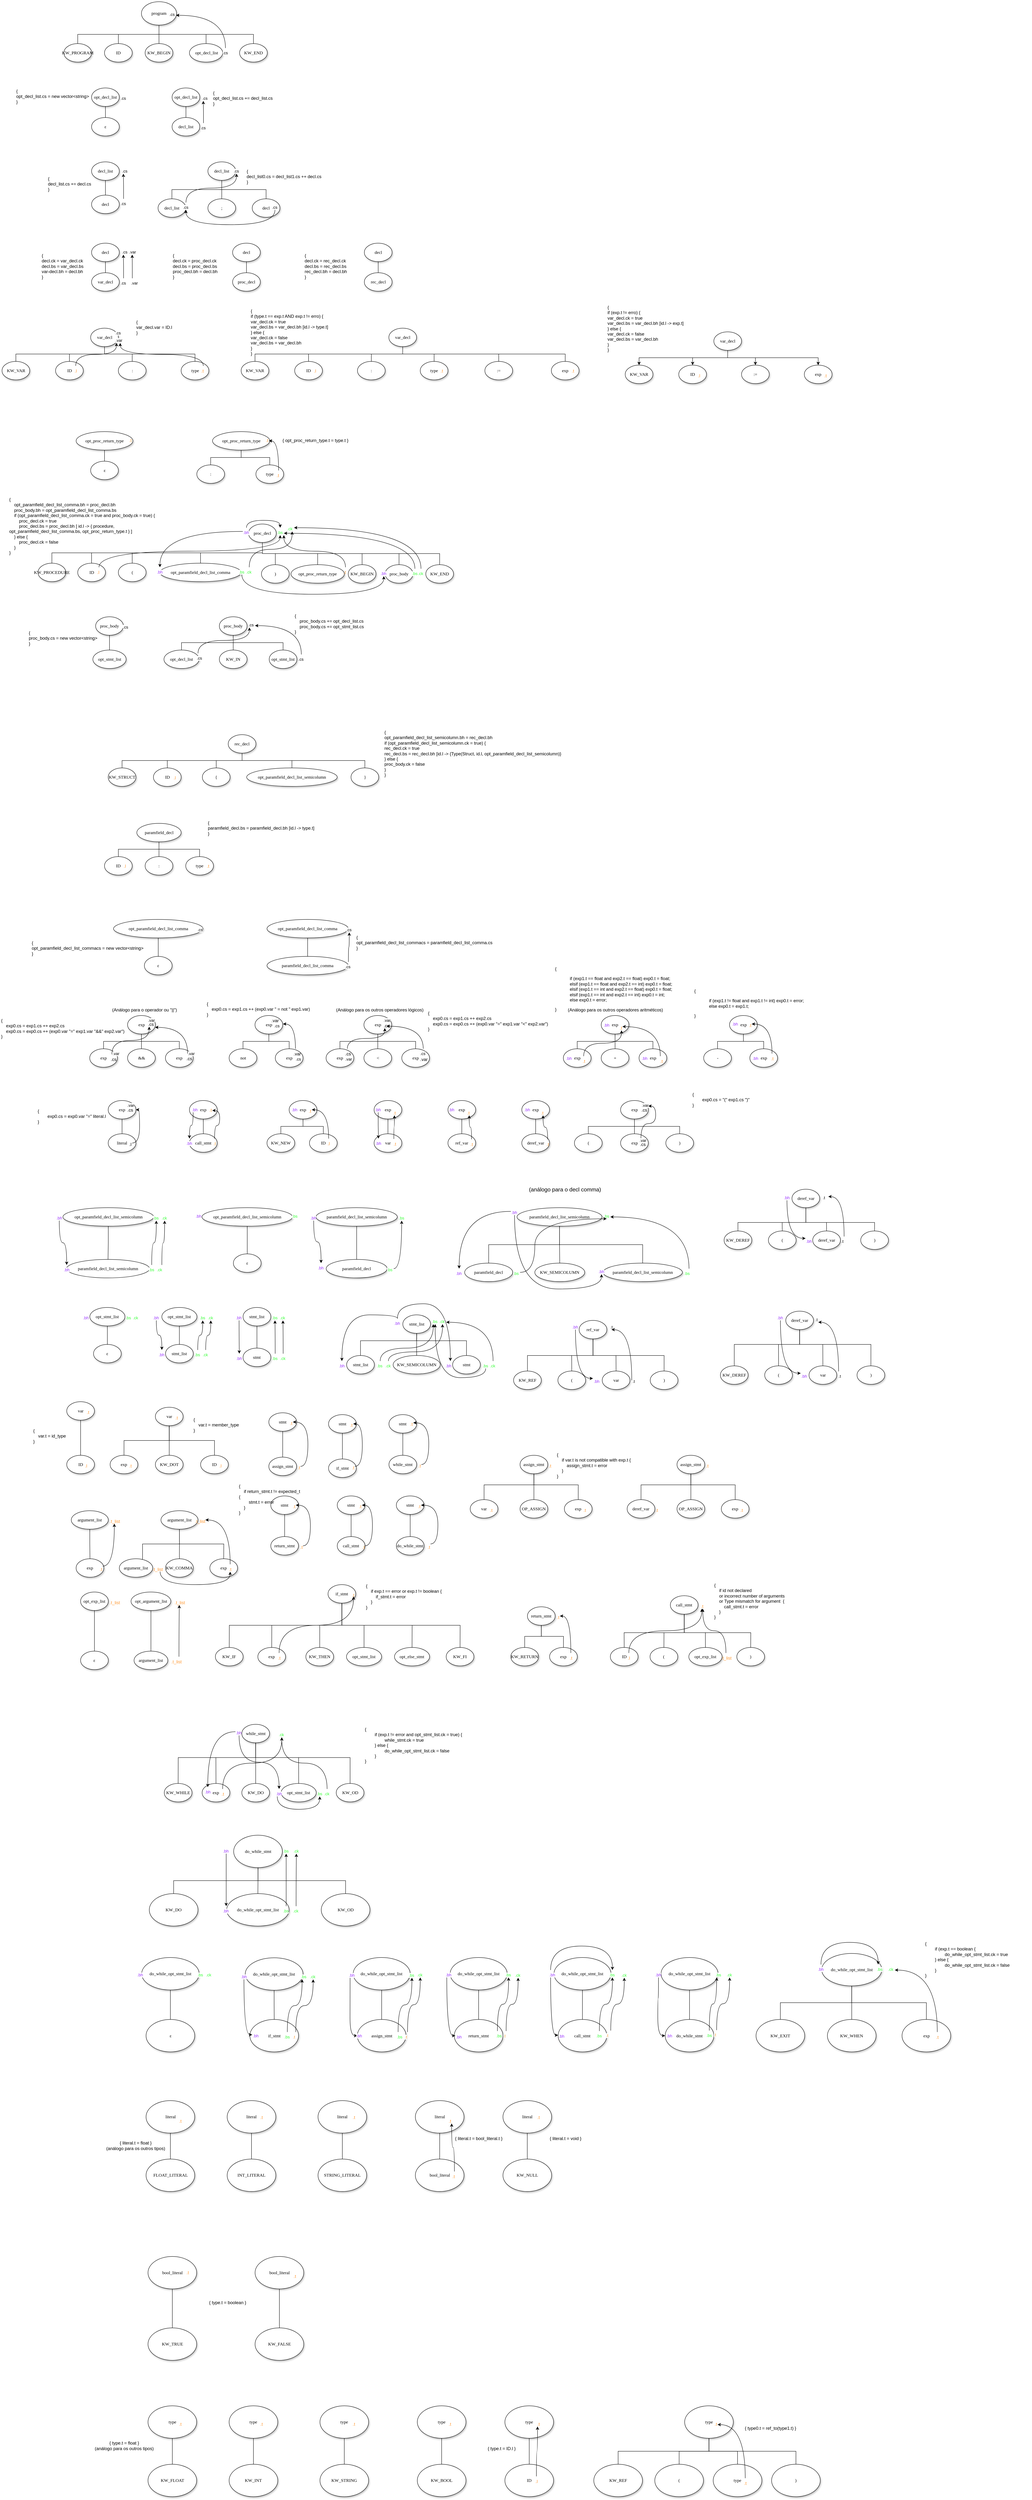 <?xml version="1.0" encoding="UTF-8"?>
<mxfile version="28.0.4">
  <diagram name="Page-1" id="U-glrLzDi0uwB5dtmkXP">
    <mxGraphModel dx="1753" dy="791" grid="1" gridSize="10" guides="1" tooltips="1" connect="1" arrows="1" fold="1" page="1" pageScale="1" pageWidth="850" pageHeight="1100" math="0" shadow="0">
      <root>
        <mxCell id="0" />
        <mxCell id="1" parent="0" />
        <mxCell id="RABnhHZlDqXiy2RM0-w--1" style="edgeStyle=orthogonalEdgeStyle;rounded=0;orthogonalLoop=1;jettySize=auto;html=1;exitX=0.5;exitY=1;exitDx=0;exitDy=0;endArrow=none;endFill=0;" parent="1" source="RABnhHZlDqXiy2RM0-w--4" target="RABnhHZlDqXiy2RM0-w--127" edge="1">
          <mxGeometry relative="1" as="geometry" />
        </mxCell>
        <mxCell id="RABnhHZlDqXiy2RM0-w--2" style="edgeStyle=orthogonalEdgeStyle;rounded=0;orthogonalLoop=1;jettySize=auto;html=1;exitX=0.5;exitY=1;exitDx=0;exitDy=0;endArrow=none;endFill=0;" parent="1" source="RABnhHZlDqXiy2RM0-w--4" target="RABnhHZlDqXiy2RM0-w--126" edge="1">
          <mxGeometry relative="1" as="geometry" />
        </mxCell>
        <mxCell id="RABnhHZlDqXiy2RM0-w--3" style="edgeStyle=orthogonalEdgeStyle;rounded=0;orthogonalLoop=1;jettySize=auto;html=1;exitX=0.5;exitY=1;exitDx=0;exitDy=0;endArrow=none;endFill=0;" parent="1" source="RABnhHZlDqXiy2RM0-w--4" target="RABnhHZlDqXiy2RM0-w--128" edge="1">
          <mxGeometry relative="1" as="geometry" />
        </mxCell>
        <mxCell id="RABnhHZlDqXiy2RM0-w--4" value=" paramfield_decl" style="ellipse;whiteSpace=wrap;html=1;rounded=0;shadow=1;comic=0;labelBackgroundColor=none;strokeWidth=1;fontFamily=Verdana;fontSize=12;align=center;" parent="1" vertex="1">
          <mxGeometry x="417.5" y="2230" width="120" height="50" as="geometry" />
        </mxCell>
        <mxCell id="RABnhHZlDqXiy2RM0-w--5" style="edgeStyle=orthogonalEdgeStyle;rounded=0;orthogonalLoop=1;jettySize=auto;html=1;exitX=0.5;exitY=1;exitDx=0;exitDy=0;endArrow=none;startFill=0;" parent="1" source="RABnhHZlDqXiy2RM0-w--10" target="RABnhHZlDqXiy2RM0-w--47" edge="1">
          <mxGeometry relative="1" as="geometry" />
        </mxCell>
        <mxCell id="RABnhHZlDqXiy2RM0-w--6" style="edgeStyle=orthogonalEdgeStyle;rounded=0;orthogonalLoop=1;jettySize=auto;html=1;exitX=0.5;exitY=1;exitDx=0;exitDy=0;endArrow=none;startFill=0;" parent="1" source="RABnhHZlDqXiy2RM0-w--10" target="RABnhHZlDqXiy2RM0-w--48" edge="1">
          <mxGeometry relative="1" as="geometry" />
        </mxCell>
        <mxCell id="RABnhHZlDqXiy2RM0-w--7" style="edgeStyle=orthogonalEdgeStyle;rounded=0;orthogonalLoop=1;jettySize=auto;html=1;exitX=0.5;exitY=1;exitDx=0;exitDy=0;endArrow=none;startFill=0;" parent="1" source="RABnhHZlDqXiy2RM0-w--10" target="RABnhHZlDqXiy2RM0-w--49" edge="1">
          <mxGeometry relative="1" as="geometry" />
        </mxCell>
        <mxCell id="RABnhHZlDqXiy2RM0-w--8" style="edgeStyle=orthogonalEdgeStyle;rounded=0;orthogonalLoop=1;jettySize=auto;html=1;exitX=0.5;exitY=1;exitDx=0;exitDy=0;endArrow=none;startFill=0;" parent="1" source="RABnhHZlDqXiy2RM0-w--10" target="RABnhHZlDqXiy2RM0-w--50" edge="1">
          <mxGeometry relative="1" as="geometry" />
        </mxCell>
        <mxCell id="RABnhHZlDqXiy2RM0-w--9" style="edgeStyle=orthogonalEdgeStyle;rounded=0;orthogonalLoop=1;jettySize=auto;html=1;exitX=0.5;exitY=1;exitDx=0;exitDy=0;endArrow=none;startFill=0;" parent="1" source="RABnhHZlDqXiy2RM0-w--10" target="RABnhHZlDqXiy2RM0-w--51" edge="1">
          <mxGeometry relative="1" as="geometry" />
        </mxCell>
        <mxCell id="RABnhHZlDqXiy2RM0-w--10" value="program" style="ellipse;whiteSpace=wrap;html=1;rounded=0;shadow=1;comic=0;labelBackgroundColor=none;strokeWidth=1;fontFamily=Verdana;fontSize=12;align=center;" parent="1" vertex="1">
          <mxGeometry x="430" y="6.67" width="95" height="63.33" as="geometry" />
        </mxCell>
        <mxCell id="RABnhHZlDqXiy2RM0-w--11" style="edgeStyle=orthogonalEdgeStyle;rounded=0;orthogonalLoop=1;jettySize=auto;html=1;exitX=0.5;exitY=1;exitDx=0;exitDy=0;endArrow=none;startFill=0;" parent="1" source="RABnhHZlDqXiy2RM0-w--16" target="RABnhHZlDqXiy2RM0-w--123" edge="1">
          <mxGeometry relative="1" as="geometry" />
        </mxCell>
        <mxCell id="RABnhHZlDqXiy2RM0-w--12" style="edgeStyle=orthogonalEdgeStyle;rounded=0;orthogonalLoop=1;jettySize=auto;html=1;exitX=0.5;exitY=1;exitDx=0;exitDy=0;endArrow=none;startFill=0;" parent="1" source="RABnhHZlDqXiy2RM0-w--16" target="RABnhHZlDqXiy2RM0-w--125" edge="1">
          <mxGeometry relative="1" as="geometry" />
        </mxCell>
        <mxCell id="RABnhHZlDqXiy2RM0-w--13" style="edgeStyle=orthogonalEdgeStyle;rounded=0;orthogonalLoop=1;jettySize=auto;html=1;exitX=0.5;exitY=1;exitDx=0;exitDy=0;endArrow=none;startFill=0;" parent="1" source="RABnhHZlDqXiy2RM0-w--16" target="RABnhHZlDqXiy2RM0-w--122" edge="1">
          <mxGeometry relative="1" as="geometry" />
        </mxCell>
        <mxCell id="RABnhHZlDqXiy2RM0-w--14" style="edgeStyle=orthogonalEdgeStyle;rounded=0;orthogonalLoop=1;jettySize=auto;html=1;exitX=0.5;exitY=1;exitDx=0;exitDy=0;endArrow=none;startFill=0;" parent="1" source="RABnhHZlDqXiy2RM0-w--16" target="RABnhHZlDqXiy2RM0-w--121" edge="1">
          <mxGeometry relative="1" as="geometry" />
        </mxCell>
        <mxCell id="RABnhHZlDqXiy2RM0-w--15" style="edgeStyle=orthogonalEdgeStyle;rounded=0;orthogonalLoop=1;jettySize=auto;html=1;exitX=0.5;exitY=1;exitDx=0;exitDy=0;endArrow=none;startFill=0;" parent="1" source="RABnhHZlDqXiy2RM0-w--16" target="RABnhHZlDqXiy2RM0-w--124" edge="1">
          <mxGeometry relative="1" as="geometry" />
        </mxCell>
        <mxCell id="RABnhHZlDqXiy2RM0-w--16" value=" rec_decl" style="ellipse;whiteSpace=wrap;html=1;rounded=0;shadow=1;comic=0;labelBackgroundColor=none;strokeWidth=1;fontFamily=Verdana;fontSize=12;align=center;" parent="1" vertex="1">
          <mxGeometry x="665" y="1990" width="75" height="50" as="geometry" />
        </mxCell>
        <mxCell id="RABnhHZlDqXiy2RM0-w--17" style="edgeStyle=orthogonalEdgeStyle;rounded=0;orthogonalLoop=1;jettySize=auto;html=1;exitX=0.5;exitY=1;exitDx=0;exitDy=0;endArrow=none;startFill=0;" parent="1" source="RABnhHZlDqXiy2RM0-w--18" target="RABnhHZlDqXiy2RM0-w--61" edge="1">
          <mxGeometry relative="1" as="geometry" />
        </mxCell>
        <mxCell id="RABnhHZlDqXiy2RM0-w--18" value=" decl_list" style="ellipse;whiteSpace=wrap;html=1;rounded=0;shadow=1;comic=0;labelBackgroundColor=none;strokeWidth=1;fontFamily=Verdana;fontSize=12;align=center;" parent="1" vertex="1">
          <mxGeometry x="295" y="440" width="75" height="50" as="geometry" />
        </mxCell>
        <mxCell id="RABnhHZlDqXiy2RM0-w--19" style="edgeStyle=orthogonalEdgeStyle;rounded=0;orthogonalLoop=1;jettySize=auto;html=1;exitX=0.5;exitY=1;exitDx=0;exitDy=0;endArrow=none;startFill=0;" parent="1" source="RABnhHZlDqXiy2RM0-w--23" target="RABnhHZlDqXiy2RM0-w--73" edge="1">
          <mxGeometry relative="1" as="geometry" />
        </mxCell>
        <mxCell id="RABnhHZlDqXiy2RM0-w--20" style="edgeStyle=orthogonalEdgeStyle;rounded=0;orthogonalLoop=1;jettySize=auto;html=1;exitX=0.5;exitY=1;exitDx=0;exitDy=0;endArrow=none;startFill=0;" parent="1" source="RABnhHZlDqXiy2RM0-w--23" target="RABnhHZlDqXiy2RM0-w--74" edge="1">
          <mxGeometry relative="1" as="geometry" />
        </mxCell>
        <mxCell id="RABnhHZlDqXiy2RM0-w--21" style="edgeStyle=orthogonalEdgeStyle;rounded=0;orthogonalLoop=1;jettySize=auto;html=1;exitX=0.5;exitY=1;exitDx=0;exitDy=0;endArrow=none;startFill=0;" parent="1" source="RABnhHZlDqXiy2RM0-w--23" target="RABnhHZlDqXiy2RM0-w--72" edge="1">
          <mxGeometry relative="1" as="geometry" />
        </mxCell>
        <mxCell id="RABnhHZlDqXiy2RM0-w--22" style="edgeStyle=orthogonalEdgeStyle;rounded=0;orthogonalLoop=1;jettySize=auto;html=1;exitX=0.5;exitY=1;exitDx=0;exitDy=0;endArrow=none;startFill=0;" parent="1" source="RABnhHZlDqXiy2RM0-w--23" target="RABnhHZlDqXiy2RM0-w--75" edge="1">
          <mxGeometry relative="1" as="geometry" />
        </mxCell>
        <mxCell id="RABnhHZlDqXiy2RM0-w--23" value=" var_decl" style="ellipse;whiteSpace=wrap;html=1;rounded=0;shadow=1;comic=0;labelBackgroundColor=none;strokeWidth=1;fontFamily=Verdana;fontSize=12;align=center;" parent="1" vertex="1">
          <mxGeometry x="292.5" y="890" width="75" height="50" as="geometry" />
        </mxCell>
        <mxCell id="RABnhHZlDqXiy2RM0-w--24" value="ε" style="ellipse;whiteSpace=wrap;html=1;rounded=0;shadow=1;comic=0;labelBackgroundColor=none;strokeWidth=1;fontFamily=Verdana;fontSize=12;align=center;" parent="1" vertex="1">
          <mxGeometry x="295" y="320" width="75" height="50" as="geometry" />
        </mxCell>
        <mxCell id="RABnhHZlDqXiy2RM0-w--25" style="edgeStyle=orthogonalEdgeStyle;rounded=0;orthogonalLoop=1;jettySize=auto;html=1;exitX=0.5;exitY=1;exitDx=0;exitDy=0;endArrow=none;startFill=0;" parent="1" source="RABnhHZlDqXiy2RM0-w--26" target="RABnhHZlDqXiy2RM0-w--98" edge="1">
          <mxGeometry relative="1" as="geometry" />
        </mxCell>
        <mxCell id="RABnhHZlDqXiy2RM0-w--26" value=" opt_proc_return_type" style="ellipse;whiteSpace=wrap;html=1;rounded=0;shadow=1;comic=0;labelBackgroundColor=none;strokeWidth=1;fontFamily=Verdana;fontSize=12;align=center;" parent="1" vertex="1">
          <mxGeometry x="253.13" y="1170" width="153.75" height="50" as="geometry" />
        </mxCell>
        <mxCell id="RABnhHZlDqXiy2RM0-w--27" style="edgeStyle=orthogonalEdgeStyle;rounded=0;orthogonalLoop=1;jettySize=auto;html=1;exitX=0.5;exitY=1;exitDx=0;exitDy=0;endArrow=none;startFill=0;" parent="1" source="RABnhHZlDqXiy2RM0-w--28" target="RABnhHZlDqXiy2RM0-w--113" edge="1">
          <mxGeometry relative="1" as="geometry" />
        </mxCell>
        <mxCell id="RABnhHZlDqXiy2RM0-w--28" value=" proc_body" style="ellipse;whiteSpace=wrap;html=1;rounded=0;shadow=1;comic=0;labelBackgroundColor=none;strokeWidth=1;fontFamily=Verdana;fontSize=12;align=center;" parent="1" vertex="1">
          <mxGeometry x="306" y="1671" width="75" height="50" as="geometry" />
        </mxCell>
        <mxCell id="RABnhHZlDqXiy2RM0-w--29" style="edgeStyle=orthogonalEdgeStyle;rounded=0;orthogonalLoop=1;jettySize=auto;html=1;exitX=0.5;exitY=1;exitDx=0;exitDy=0;endArrow=none;startFill=0;" parent="1" source="RABnhHZlDqXiy2RM0-w--38" target="RABnhHZlDqXiy2RM0-w--112" edge="1">
          <mxGeometry relative="1" as="geometry" />
        </mxCell>
        <mxCell id="RABnhHZlDqXiy2RM0-w--30" style="edgeStyle=orthogonalEdgeStyle;rounded=0;orthogonalLoop=1;jettySize=auto;html=1;exitX=0.5;exitY=1;exitDx=0;exitDy=0;endArrow=none;startFill=0;" parent="1" source="RABnhHZlDqXiy2RM0-w--38" target="RABnhHZlDqXiy2RM0-w--105" edge="1">
          <mxGeometry relative="1" as="geometry" />
        </mxCell>
        <mxCell id="RABnhHZlDqXiy2RM0-w--31" style="edgeStyle=orthogonalEdgeStyle;rounded=0;orthogonalLoop=1;jettySize=auto;html=1;exitX=0.5;exitY=1;exitDx=0;exitDy=0;endArrow=none;startFill=0;" parent="1" source="RABnhHZlDqXiy2RM0-w--38" target="RABnhHZlDqXiy2RM0-w--111" edge="1">
          <mxGeometry relative="1" as="geometry" />
        </mxCell>
        <mxCell id="RABnhHZlDqXiy2RM0-w--32" style="edgeStyle=orthogonalEdgeStyle;rounded=0;orthogonalLoop=1;jettySize=auto;html=1;exitX=0.5;exitY=1;exitDx=0;exitDy=0;endArrow=none;startFill=0;" parent="1" source="RABnhHZlDqXiy2RM0-w--38" target="RABnhHZlDqXiy2RM0-w--104" edge="1">
          <mxGeometry relative="1" as="geometry" />
        </mxCell>
        <mxCell id="RABnhHZlDqXiy2RM0-w--33" style="edgeStyle=orthogonalEdgeStyle;rounded=0;orthogonalLoop=1;jettySize=auto;html=1;exitX=0.5;exitY=1;exitDx=0;exitDy=0;endArrow=none;startFill=0;" parent="1" source="RABnhHZlDqXiy2RM0-w--38" target="RABnhHZlDqXiy2RM0-w--110" edge="1">
          <mxGeometry relative="1" as="geometry" />
        </mxCell>
        <mxCell id="RABnhHZlDqXiy2RM0-w--34" style="edgeStyle=orthogonalEdgeStyle;rounded=0;orthogonalLoop=1;jettySize=auto;html=1;exitX=0.5;exitY=1;exitDx=0;exitDy=0;endArrow=none;startFill=0;" parent="1" source="RABnhHZlDqXiy2RM0-w--38" target="RABnhHZlDqXiy2RM0-w--106" edge="1">
          <mxGeometry relative="1" as="geometry" />
        </mxCell>
        <mxCell id="RABnhHZlDqXiy2RM0-w--35" style="edgeStyle=orthogonalEdgeStyle;rounded=0;orthogonalLoop=1;jettySize=auto;html=1;exitX=0.5;exitY=1;exitDx=0;exitDy=0;endArrow=none;startFill=0;" parent="1" source="RABnhHZlDqXiy2RM0-w--38" target="RABnhHZlDqXiy2RM0-w--107" edge="1">
          <mxGeometry relative="1" as="geometry" />
        </mxCell>
        <mxCell id="RABnhHZlDqXiy2RM0-w--36" style="edgeStyle=orthogonalEdgeStyle;rounded=0;orthogonalLoop=1;jettySize=auto;html=1;exitX=0.5;exitY=1;exitDx=0;exitDy=0;endArrow=none;startFill=0;" parent="1" source="RABnhHZlDqXiy2RM0-w--38" target="RABnhHZlDqXiy2RM0-w--109" edge="1">
          <mxGeometry relative="1" as="geometry" />
        </mxCell>
        <mxCell id="RABnhHZlDqXiy2RM0-w--37" style="edgeStyle=orthogonalEdgeStyle;rounded=0;orthogonalLoop=1;jettySize=auto;html=1;exitX=0.5;exitY=1;exitDx=0;exitDy=0;endArrow=none;startFill=0;" parent="1" source="RABnhHZlDqXiy2RM0-w--38" target="RABnhHZlDqXiy2RM0-w--108" edge="1">
          <mxGeometry relative="1" as="geometry" />
        </mxCell>
        <mxCell id="RABnhHZlDqXiy2RM0-w--38" value=" proc_decl" style="ellipse;whiteSpace=wrap;html=1;rounded=0;shadow=1;comic=0;labelBackgroundColor=none;strokeWidth=1;fontFamily=Verdana;fontSize=12;align=center;" parent="1" vertex="1">
          <mxGeometry x="720" y="1420" width="75" height="50" as="geometry" />
        </mxCell>
        <mxCell id="RABnhHZlDqXiy2RM0-w--39" style="edgeStyle=orthogonalEdgeStyle;rounded=0;orthogonalLoop=1;jettySize=auto;html=1;exitX=0.5;exitY=1;exitDx=0;exitDy=0;endArrow=none;startFill=0;" parent="1" source="RABnhHZlDqXiy2RM0-w--40" target="RABnhHZlDqXiy2RM0-w--129" edge="1">
          <mxGeometry relative="1" as="geometry" />
        </mxCell>
        <mxCell id="RABnhHZlDqXiy2RM0-w--40" value=" opt_paramfield_decl_list_comma" style="ellipse;whiteSpace=wrap;html=1;rounded=0;shadow=1;comic=0;labelBackgroundColor=none;strokeWidth=1;fontFamily=Verdana;fontSize=12;align=center;" parent="1" vertex="1">
          <mxGeometry x="354.5" y="2490" width="242" height="50" as="geometry" />
        </mxCell>
        <mxCell id="RABnhHZlDqXiy2RM0-w--41" style="edgeStyle=orthogonalEdgeStyle;rounded=0;orthogonalLoop=1;jettySize=auto;html=1;exitX=0.5;exitY=1;exitDx=0;exitDy=0;endArrow=none;startFill=0;" parent="1" source="RABnhHZlDqXiy2RM0-w--44" target="RABnhHZlDqXiy2RM0-w--130" edge="1">
          <mxGeometry relative="1" as="geometry" />
        </mxCell>
        <mxCell id="RABnhHZlDqXiy2RM0-w--42" style="edgeStyle=orthogonalEdgeStyle;rounded=0;orthogonalLoop=1;jettySize=auto;html=1;exitX=0.5;exitY=1;exitDx=0;exitDy=0;endArrow=none;startFill=0;" parent="1" source="RABnhHZlDqXiy2RM0-w--44" target="RABnhHZlDqXiy2RM0-w--131" edge="1">
          <mxGeometry relative="1" as="geometry" />
        </mxCell>
        <mxCell id="RABnhHZlDqXiy2RM0-w--43" style="edgeStyle=orthogonalEdgeStyle;rounded=0;orthogonalLoop=1;jettySize=auto;html=1;exitX=0.5;exitY=1;exitDx=0;exitDy=0;endArrow=none;startFill=0;" parent="1" source="RABnhHZlDqXiy2RM0-w--44" target="RABnhHZlDqXiy2RM0-w--132" edge="1">
          <mxGeometry relative="1" as="geometry" />
        </mxCell>
        <mxCell id="RABnhHZlDqXiy2RM0-w--44" value=" exp" style="ellipse;whiteSpace=wrap;html=1;rounded=0;shadow=1;comic=0;labelBackgroundColor=none;strokeWidth=1;fontFamily=Verdana;fontSize=12;align=center;" parent="1" vertex="1">
          <mxGeometry x="392.5" y="2750" width="75" height="50" as="geometry" />
        </mxCell>
        <mxCell id="RABnhHZlDqXiy2RM0-w--45" style="edgeStyle=orthogonalEdgeStyle;rounded=0;orthogonalLoop=1;jettySize=auto;html=1;exitX=0.5;exitY=1;exitDx=0;exitDy=0;endArrow=none;startFill=0;" parent="1" source="RABnhHZlDqXiy2RM0-w--46" target="RABnhHZlDqXiy2RM0-w--69" edge="1">
          <mxGeometry relative="1" as="geometry" />
        </mxCell>
        <mxCell id="RABnhHZlDqXiy2RM0-w--46" value=" decl" style="ellipse;whiteSpace=wrap;html=1;rounded=0;shadow=1;comic=0;labelBackgroundColor=none;strokeWidth=1;fontFamily=Verdana;fontSize=12;align=center;" parent="1" vertex="1">
          <mxGeometry x="295" y="660" width="75" height="50" as="geometry" />
        </mxCell>
        <mxCell id="RABnhHZlDqXiy2RM0-w--47" value="KW_PROGRAM" style="ellipse;whiteSpace=wrap;html=1;rounded=0;shadow=1;comic=0;labelBackgroundColor=none;strokeWidth=1;fontFamily=Verdana;fontSize=12;align=center;" parent="1" vertex="1">
          <mxGeometry x="220" y="120" width="75" height="50" as="geometry" />
        </mxCell>
        <mxCell id="RABnhHZlDqXiy2RM0-w--48" value="ID" style="ellipse;whiteSpace=wrap;html=1;rounded=0;shadow=1;comic=0;labelBackgroundColor=none;strokeWidth=1;fontFamily=Verdana;fontSize=12;align=center;" parent="1" vertex="1">
          <mxGeometry x="330" y="120" width="75" height="50" as="geometry" />
        </mxCell>
        <mxCell id="RABnhHZlDqXiy2RM0-w--49" value="KW_BEGIN" style="ellipse;whiteSpace=wrap;html=1;rounded=0;shadow=1;comic=0;labelBackgroundColor=none;strokeWidth=1;fontFamily=Verdana;fontSize=12;align=center;" parent="1" vertex="1">
          <mxGeometry x="440" y="120" width="75" height="50" as="geometry" />
        </mxCell>
        <mxCell id="RABnhHZlDqXiy2RM0-w--50" value="&amp;nbsp;opt_decl_list" style="ellipse;whiteSpace=wrap;html=1;rounded=0;shadow=1;comic=0;labelBackgroundColor=none;strokeWidth=1;fontFamily=Verdana;fontSize=12;align=center;" parent="1" vertex="1">
          <mxGeometry x="560" y="120" width="90" height="50" as="geometry" />
        </mxCell>
        <mxCell id="RABnhHZlDqXiy2RM0-w--51" value="KW_END" style="ellipse;whiteSpace=wrap;html=1;rounded=0;shadow=1;comic=0;labelBackgroundColor=none;strokeWidth=1;fontFamily=Verdana;fontSize=12;align=center;" parent="1" vertex="1">
          <mxGeometry x="695.81" y="120" width="75" height="50" as="geometry" />
        </mxCell>
        <mxCell id="RABnhHZlDqXiy2RM0-w--52" style="edgeStyle=orthogonalEdgeStyle;rounded=0;orthogonalLoop=1;jettySize=auto;html=1;exitX=0.5;exitY=1;exitDx=0;exitDy=0;endArrow=none;startFill=0;" parent="1" source="RABnhHZlDqXiy2RM0-w--53" target="RABnhHZlDqXiy2RM0-w--54" edge="1">
          <mxGeometry relative="1" as="geometry" />
        </mxCell>
        <mxCell id="RABnhHZlDqXiy2RM0-w--53" value=" opt_decl_list" style="ellipse;whiteSpace=wrap;html=1;rounded=0;shadow=1;comic=0;labelBackgroundColor=none;strokeWidth=1;fontFamily=Verdana;fontSize=12;align=center;" parent="1" vertex="1">
          <mxGeometry x="513" y="240" width="75" height="50" as="geometry" />
        </mxCell>
        <mxCell id="RABnhHZlDqXiy2RM0-w--54" value=" decl_list" style="ellipse;whiteSpace=wrap;html=1;rounded=0;shadow=1;comic=0;labelBackgroundColor=none;strokeWidth=1;fontFamily=Verdana;fontSize=12;align=center;" parent="1" vertex="1">
          <mxGeometry x="513" y="320" width="75" height="50" as="geometry" />
        </mxCell>
        <mxCell id="RABnhHZlDqXiy2RM0-w--55" style="edgeStyle=orthogonalEdgeStyle;rounded=0;orthogonalLoop=1;jettySize=auto;html=1;exitX=0.5;exitY=1;exitDx=0;exitDy=0;endArrow=none;startFill=0;" parent="1" source="RABnhHZlDqXiy2RM0-w--56" target="RABnhHZlDqXiy2RM0-w--24" edge="1">
          <mxGeometry relative="1" as="geometry" />
        </mxCell>
        <mxCell id="RABnhHZlDqXiy2RM0-w--56" value=" opt_decl_list" style="ellipse;whiteSpace=wrap;html=1;rounded=0;shadow=1;comic=0;labelBackgroundColor=none;strokeWidth=1;fontFamily=Verdana;fontSize=12;align=center;" parent="1" vertex="1">
          <mxGeometry x="295" y="240" width="75" height="50" as="geometry" />
        </mxCell>
        <mxCell id="RABnhHZlDqXiy2RM0-w--57" style="edgeStyle=orthogonalEdgeStyle;rounded=0;orthogonalLoop=1;jettySize=auto;html=1;exitX=0.5;exitY=1;exitDx=0;exitDy=0;endArrow=none;startFill=0;" parent="1" source="RABnhHZlDqXiy2RM0-w--60" target="RABnhHZlDqXiy2RM0-w--63" edge="1">
          <mxGeometry relative="1" as="geometry" />
        </mxCell>
        <mxCell id="RABnhHZlDqXiy2RM0-w--58" style="edgeStyle=orthogonalEdgeStyle;rounded=0;orthogonalLoop=1;jettySize=auto;html=1;exitX=0.5;exitY=1;exitDx=0;exitDy=0;endArrow=none;startFill=0;" parent="1" source="RABnhHZlDqXiy2RM0-w--60" target="RABnhHZlDqXiy2RM0-w--62" edge="1">
          <mxGeometry relative="1" as="geometry" />
        </mxCell>
        <mxCell id="RABnhHZlDqXiy2RM0-w--59" style="edgeStyle=orthogonalEdgeStyle;rounded=0;orthogonalLoop=1;jettySize=auto;html=1;exitX=0.5;exitY=1;exitDx=0;exitDy=0;endArrow=none;startFill=0;" parent="1" source="RABnhHZlDqXiy2RM0-w--60" target="RABnhHZlDqXiy2RM0-w--64" edge="1">
          <mxGeometry relative="1" as="geometry" />
        </mxCell>
        <mxCell id="RABnhHZlDqXiy2RM0-w--60" value=" decl_list" style="ellipse;whiteSpace=wrap;html=1;rounded=0;shadow=1;comic=0;labelBackgroundColor=none;strokeWidth=1;fontFamily=Verdana;fontSize=12;align=center;" parent="1" vertex="1">
          <mxGeometry x="610" y="440" width="75" height="50" as="geometry" />
        </mxCell>
        <mxCell id="RABnhHZlDqXiy2RM0-w--61" value=" decl" style="ellipse;whiteSpace=wrap;html=1;rounded=0;shadow=1;comic=0;labelBackgroundColor=none;strokeWidth=1;fontFamily=Verdana;fontSize=12;align=center;" parent="1" vertex="1">
          <mxGeometry x="295" y="530" width="75" height="50" as="geometry" />
        </mxCell>
        <mxCell id="RABnhHZlDqXiy2RM0-w--62" value=" decl_list" style="ellipse;whiteSpace=wrap;html=1;rounded=0;shadow=1;comic=0;labelBackgroundColor=none;strokeWidth=1;fontFamily=Verdana;fontSize=12;align=center;" parent="1" vertex="1">
          <mxGeometry x="475" y="540" width="75" height="50" as="geometry" />
        </mxCell>
        <mxCell id="RABnhHZlDqXiy2RM0-w--63" value=";" style="ellipse;whiteSpace=wrap;html=1;rounded=0;shadow=1;comic=0;labelBackgroundColor=none;strokeWidth=1;fontFamily=Verdana;fontSize=12;align=center;" parent="1" vertex="1">
          <mxGeometry x="610" y="540" width="75" height="50" as="geometry" />
        </mxCell>
        <mxCell id="RABnhHZlDqXiy2RM0-w--64" value=" decl" style="ellipse;whiteSpace=wrap;html=1;rounded=0;shadow=1;comic=0;labelBackgroundColor=none;strokeWidth=1;fontFamily=Verdana;fontSize=12;align=center;" parent="1" vertex="1">
          <mxGeometry x="730" y="540" width="75" height="50" as="geometry" />
        </mxCell>
        <mxCell id="RABnhHZlDqXiy2RM0-w--65" style="edgeStyle=orthogonalEdgeStyle;rounded=0;orthogonalLoop=1;jettySize=auto;html=1;exitX=0.5;exitY=1;exitDx=0;exitDy=0;endArrow=none;startFill=0;" parent="1" source="RABnhHZlDqXiy2RM0-w--66" target="RABnhHZlDqXiy2RM0-w--70" edge="1">
          <mxGeometry relative="1" as="geometry" />
        </mxCell>
        <mxCell id="RABnhHZlDqXiy2RM0-w--66" value=" decl" style="ellipse;whiteSpace=wrap;html=1;rounded=0;shadow=1;comic=0;labelBackgroundColor=none;strokeWidth=1;fontFamily=Verdana;fontSize=12;align=center;" parent="1" vertex="1">
          <mxGeometry x="676.89" y="660" width="75" height="50" as="geometry" />
        </mxCell>
        <mxCell id="RABnhHZlDqXiy2RM0-w--67" style="edgeStyle=orthogonalEdgeStyle;rounded=0;orthogonalLoop=1;jettySize=auto;html=1;exitX=0.5;exitY=1;exitDx=0;exitDy=0;endArrow=none;endFill=0;" parent="1" source="RABnhHZlDqXiy2RM0-w--68" target="RABnhHZlDqXiy2RM0-w--71" edge="1">
          <mxGeometry relative="1" as="geometry" />
        </mxCell>
        <mxCell id="RABnhHZlDqXiy2RM0-w--68" value=" decl" style="ellipse;whiteSpace=wrap;html=1;rounded=0;shadow=1;comic=0;labelBackgroundColor=none;strokeWidth=1;fontFamily=Verdana;fontSize=12;align=center;" parent="1" vertex="1">
          <mxGeometry x="1033.62" y="660" width="75" height="50" as="geometry" />
        </mxCell>
        <mxCell id="RABnhHZlDqXiy2RM0-w--69" value=" var_decl" style="ellipse;whiteSpace=wrap;html=1;rounded=0;shadow=1;comic=0;labelBackgroundColor=none;strokeWidth=1;fontFamily=Verdana;fontSize=12;align=center;" parent="1" vertex="1">
          <mxGeometry x="295" y="740" width="75" height="50" as="geometry" />
        </mxCell>
        <mxCell id="RABnhHZlDqXiy2RM0-w--70" value=" proc_decl" style="ellipse;whiteSpace=wrap;html=1;rounded=0;shadow=1;comic=0;labelBackgroundColor=none;strokeWidth=1;fontFamily=Verdana;fontSize=12;align=center;" parent="1" vertex="1">
          <mxGeometry x="676.89" y="740" width="75" height="50" as="geometry" />
        </mxCell>
        <mxCell id="RABnhHZlDqXiy2RM0-w--71" value=" rec_decl" style="ellipse;whiteSpace=wrap;html=1;rounded=0;shadow=1;comic=0;labelBackgroundColor=none;strokeWidth=1;fontFamily=Verdana;fontSize=12;align=center;" parent="1" vertex="1">
          <mxGeometry x="1033.62" y="740" width="75" height="50" as="geometry" />
        </mxCell>
        <mxCell id="RABnhHZlDqXiy2RM0-w--72" value="KW_VAR" style="ellipse;whiteSpace=wrap;html=1;rounded=0;shadow=1;comic=0;labelBackgroundColor=none;strokeWidth=1;fontFamily=Verdana;fontSize=12;align=center;" parent="1" vertex="1">
          <mxGeometry x="52.5" y="980" width="75" height="50" as="geometry" />
        </mxCell>
        <mxCell id="RABnhHZlDqXiy2RM0-w--73" value=":" style="ellipse;whiteSpace=wrap;html=1;rounded=0;shadow=1;comic=0;labelBackgroundColor=none;strokeWidth=1;fontFamily=Verdana;fontSize=12;align=center;" parent="1" vertex="1">
          <mxGeometry x="367.5" y="980" width="75" height="50" as="geometry" />
        </mxCell>
        <mxCell id="RABnhHZlDqXiy2RM0-w--74" value="ID" style="ellipse;whiteSpace=wrap;html=1;rounded=0;shadow=1;comic=0;labelBackgroundColor=none;strokeWidth=1;fontFamily=Verdana;fontSize=12;align=center;" parent="1" vertex="1">
          <mxGeometry x="197.5" y="980" width="75" height="50" as="geometry" />
        </mxCell>
        <mxCell id="RABnhHZlDqXiy2RM0-w--75" value="type" style="ellipse;whiteSpace=wrap;html=1;rounded=0;shadow=1;comic=0;labelBackgroundColor=none;strokeWidth=1;fontFamily=Verdana;fontSize=12;align=center;" parent="1" vertex="1">
          <mxGeometry x="537.5" y="980" width="75" height="50" as="geometry" />
        </mxCell>
        <mxCell id="RABnhHZlDqXiy2RM0-w--76" style="edgeStyle=orthogonalEdgeStyle;rounded=0;orthogonalLoop=1;jettySize=auto;html=1;exitX=0.5;exitY=1;exitDx=0;exitDy=0;endArrow=none;startFill=0;" parent="1" source="RABnhHZlDqXiy2RM0-w--82" target="RABnhHZlDqXiy2RM0-w--84" edge="1">
          <mxGeometry relative="1" as="geometry" />
        </mxCell>
        <mxCell id="RABnhHZlDqXiy2RM0-w--77" style="edgeStyle=orthogonalEdgeStyle;rounded=0;orthogonalLoop=1;jettySize=auto;html=1;exitX=0.5;exitY=1;exitDx=0;exitDy=0;endArrow=none;startFill=0;" parent="1" source="RABnhHZlDqXiy2RM0-w--82" target="RABnhHZlDqXiy2RM0-w--85" edge="1">
          <mxGeometry relative="1" as="geometry" />
        </mxCell>
        <mxCell id="RABnhHZlDqXiy2RM0-w--78" style="edgeStyle=orthogonalEdgeStyle;rounded=0;orthogonalLoop=1;jettySize=auto;html=1;exitX=0.5;exitY=1;exitDx=0;exitDy=0;endArrow=none;startFill=0;" parent="1" source="RABnhHZlDqXiy2RM0-w--82" target="RABnhHZlDqXiy2RM0-w--83" edge="1">
          <mxGeometry relative="1" as="geometry" />
        </mxCell>
        <mxCell id="RABnhHZlDqXiy2RM0-w--79" style="edgeStyle=orthogonalEdgeStyle;rounded=0;orthogonalLoop=1;jettySize=auto;html=1;exitX=0.5;exitY=1;exitDx=0;exitDy=0;endArrow=none;startFill=0;" parent="1" source="RABnhHZlDqXiy2RM0-w--82" target="RABnhHZlDqXiy2RM0-w--86" edge="1">
          <mxGeometry relative="1" as="geometry" />
        </mxCell>
        <mxCell id="RABnhHZlDqXiy2RM0-w--80" style="edgeStyle=orthogonalEdgeStyle;rounded=0;orthogonalLoop=1;jettySize=auto;html=1;exitX=0.5;exitY=1;exitDx=0;exitDy=0;endArrow=none;startFill=0;" parent="1" source="RABnhHZlDqXiy2RM0-w--82" target="RABnhHZlDqXiy2RM0-w--87" edge="1">
          <mxGeometry relative="1" as="geometry" />
        </mxCell>
        <mxCell id="RABnhHZlDqXiy2RM0-w--81" style="edgeStyle=orthogonalEdgeStyle;rounded=0;orthogonalLoop=1;jettySize=auto;html=1;exitX=0.5;exitY=1;exitDx=0;exitDy=0;endArrow=none;startFill=0;" parent="1" source="RABnhHZlDqXiy2RM0-w--82" target="RABnhHZlDqXiy2RM0-w--88" edge="1">
          <mxGeometry relative="1" as="geometry" />
        </mxCell>
        <mxCell id="RABnhHZlDqXiy2RM0-w--82" value=" var_decl" style="ellipse;whiteSpace=wrap;html=1;rounded=0;shadow=1;comic=0;labelBackgroundColor=none;strokeWidth=1;fontFamily=Verdana;fontSize=12;align=center;" parent="1" vertex="1">
          <mxGeometry x="1100" y="890" width="75" height="50" as="geometry" />
        </mxCell>
        <mxCell id="RABnhHZlDqXiy2RM0-w--83" value="KW_VAR" style="ellipse;whiteSpace=wrap;html=1;rounded=0;shadow=1;comic=0;labelBackgroundColor=none;strokeWidth=1;fontFamily=Verdana;fontSize=12;align=center;" parent="1" vertex="1">
          <mxGeometry x="700" y="980" width="75" height="50" as="geometry" />
        </mxCell>
        <mxCell id="RABnhHZlDqXiy2RM0-w--84" value=":" style="ellipse;whiteSpace=wrap;html=1;rounded=0;shadow=1;comic=0;labelBackgroundColor=none;strokeWidth=1;fontFamily=Verdana;fontSize=12;align=center;" parent="1" vertex="1">
          <mxGeometry x="1015" y="980" width="75" height="50" as="geometry" />
        </mxCell>
        <mxCell id="RABnhHZlDqXiy2RM0-w--85" value="ID" style="ellipse;whiteSpace=wrap;html=1;rounded=0;shadow=1;comic=0;labelBackgroundColor=none;strokeWidth=1;fontFamily=Verdana;fontSize=12;align=center;" parent="1" vertex="1">
          <mxGeometry x="845" y="980" width="75" height="50" as="geometry" />
        </mxCell>
        <mxCell id="RABnhHZlDqXiy2RM0-w--86" value="type" style="ellipse;whiteSpace=wrap;html=1;rounded=0;shadow=1;comic=0;labelBackgroundColor=none;strokeWidth=1;fontFamily=Verdana;fontSize=12;align=center;" parent="1" vertex="1">
          <mxGeometry x="1185" y="980" width="75" height="50" as="geometry" />
        </mxCell>
        <mxCell id="RABnhHZlDqXiy2RM0-w--87" value=":=" style="ellipse;whiteSpace=wrap;html=1;rounded=0;shadow=1;comic=0;labelBackgroundColor=none;strokeWidth=1;fontFamily=Verdana;fontSize=12;align=center;" parent="1" vertex="1">
          <mxGeometry x="1360" y="980" width="75" height="50" as="geometry" />
        </mxCell>
        <mxCell id="RABnhHZlDqXiy2RM0-w--88" value=" exp" style="ellipse;whiteSpace=wrap;html=1;rounded=0;shadow=1;comic=0;labelBackgroundColor=none;strokeWidth=1;fontFamily=Verdana;fontSize=12;align=center;" parent="1" vertex="1">
          <mxGeometry x="1540" y="980" width="75" height="50" as="geometry" />
        </mxCell>
        <mxCell id="RABnhHZlDqXiy2RM0-w--89" style="edgeStyle=orthogonalEdgeStyle;rounded=0;orthogonalLoop=1;jettySize=auto;html=1;exitX=0.5;exitY=1;exitDx=0;exitDy=0;" parent="1" source="RABnhHZlDqXiy2RM0-w--93" target="RABnhHZlDqXiy2RM0-w--95" edge="1">
          <mxGeometry relative="1" as="geometry" />
        </mxCell>
        <mxCell id="RABnhHZlDqXiy2RM0-w--90" style="edgeStyle=orthogonalEdgeStyle;rounded=0;orthogonalLoop=1;jettySize=auto;html=1;exitX=0.5;exitY=1;exitDx=0;exitDy=0;" parent="1" source="RABnhHZlDqXiy2RM0-w--93" target="RABnhHZlDqXiy2RM0-w--96" edge="1">
          <mxGeometry relative="1" as="geometry" />
        </mxCell>
        <mxCell id="RABnhHZlDqXiy2RM0-w--91" style="edgeStyle=orthogonalEdgeStyle;rounded=0;orthogonalLoop=1;jettySize=auto;html=1;exitX=0.5;exitY=1;exitDx=0;exitDy=0;" parent="1" source="RABnhHZlDqXiy2RM0-w--93" target="RABnhHZlDqXiy2RM0-w--94" edge="1">
          <mxGeometry relative="1" as="geometry" />
        </mxCell>
        <mxCell id="RABnhHZlDqXiy2RM0-w--92" style="edgeStyle=orthogonalEdgeStyle;rounded=0;orthogonalLoop=1;jettySize=auto;html=1;exitX=0.5;exitY=1;exitDx=0;exitDy=0;" parent="1" source="RABnhHZlDqXiy2RM0-w--93" target="RABnhHZlDqXiy2RM0-w--97" edge="1">
          <mxGeometry relative="1" as="geometry" />
        </mxCell>
        <mxCell id="RABnhHZlDqXiy2RM0-w--93" value=" var_decl" style="ellipse;whiteSpace=wrap;html=1;rounded=0;shadow=1;comic=0;labelBackgroundColor=none;strokeWidth=1;fontFamily=Verdana;fontSize=12;align=center;" parent="1" vertex="1">
          <mxGeometry x="1980" y="900" width="75" height="50" as="geometry" />
        </mxCell>
        <mxCell id="RABnhHZlDqXiy2RM0-w--94" value="KW_VAR" style="ellipse;whiteSpace=wrap;html=1;rounded=0;shadow=1;comic=0;labelBackgroundColor=none;strokeWidth=1;fontFamily=Verdana;fontSize=12;align=center;" parent="1" vertex="1">
          <mxGeometry x="1740" y="990" width="75" height="50" as="geometry" />
        </mxCell>
        <mxCell id="RABnhHZlDqXiy2RM0-w--95" value=":=" style="ellipse;whiteSpace=wrap;html=1;rounded=0;shadow=1;comic=0;labelBackgroundColor=none;strokeWidth=1;fontFamily=Verdana;fontSize=12;align=center;" parent="1" vertex="1">
          <mxGeometry x="2055" y="990" width="75" height="50" as="geometry" />
        </mxCell>
        <mxCell id="RABnhHZlDqXiy2RM0-w--96" value="ID" style="ellipse;whiteSpace=wrap;html=1;rounded=0;shadow=1;comic=0;labelBackgroundColor=none;strokeWidth=1;fontFamily=Verdana;fontSize=12;align=center;" parent="1" vertex="1">
          <mxGeometry x="1885" y="990" width="75" height="50" as="geometry" />
        </mxCell>
        <mxCell id="RABnhHZlDqXiy2RM0-w--97" value=" exp" style="ellipse;whiteSpace=wrap;html=1;rounded=0;shadow=1;comic=0;labelBackgroundColor=none;strokeWidth=1;fontFamily=Verdana;fontSize=12;align=center;" parent="1" vertex="1">
          <mxGeometry x="2225" y="990" width="75" height="50" as="geometry" />
        </mxCell>
        <mxCell id="RABnhHZlDqXiy2RM0-w--98" value="ε" style="ellipse;whiteSpace=wrap;html=1;rounded=0;shadow=1;comic=0;labelBackgroundColor=none;strokeWidth=1;fontFamily=Verdana;fontSize=12;align=center;" parent="1" vertex="1">
          <mxGeometry x="292.5" y="1250" width="75" height="50" as="geometry" />
        </mxCell>
        <mxCell id="RABnhHZlDqXiy2RM0-w--99" style="edgeStyle=orthogonalEdgeStyle;rounded=0;orthogonalLoop=1;jettySize=auto;html=1;exitX=0.5;exitY=1;exitDx=0;exitDy=0;endArrow=none;startFill=0;" parent="1" source="RABnhHZlDqXiy2RM0-w--101" target="RABnhHZlDqXiy2RM0-w--102" edge="1">
          <mxGeometry relative="1" as="geometry" />
        </mxCell>
        <mxCell id="RABnhHZlDqXiy2RM0-w--100" style="edgeStyle=orthogonalEdgeStyle;rounded=0;orthogonalLoop=1;jettySize=auto;html=1;exitX=0.5;exitY=1;exitDx=0;exitDy=0;endArrow=none;startFill=0;" parent="1" source="RABnhHZlDqXiy2RM0-w--101" target="RABnhHZlDqXiy2RM0-w--103" edge="1">
          <mxGeometry relative="1" as="geometry" />
        </mxCell>
        <mxCell id="RABnhHZlDqXiy2RM0-w--101" value=" opt_proc_return_type" style="ellipse;whiteSpace=wrap;html=1;rounded=0;shadow=1;comic=0;labelBackgroundColor=none;strokeWidth=1;fontFamily=Verdana;fontSize=12;align=center;" parent="1" vertex="1">
          <mxGeometry x="622.5" y="1170" width="155" height="50" as="geometry" />
        </mxCell>
        <mxCell id="RABnhHZlDqXiy2RM0-w--102" value=":" style="ellipse;whiteSpace=wrap;html=1;rounded=0;shadow=1;comic=0;labelBackgroundColor=none;strokeWidth=1;fontFamily=Verdana;fontSize=12;align=center;" parent="1" vertex="1">
          <mxGeometry x="580" y="1260" width="75" height="50" as="geometry" />
        </mxCell>
        <mxCell id="RABnhHZlDqXiy2RM0-w--103" value="type" style="ellipse;whiteSpace=wrap;html=1;rounded=0;shadow=1;comic=0;labelBackgroundColor=none;strokeWidth=1;fontFamily=Verdana;fontSize=12;align=center;" parent="1" vertex="1">
          <mxGeometry x="740" y="1260" width="75" height="50" as="geometry" />
        </mxCell>
        <mxCell id="RABnhHZlDqXiy2RM0-w--104" value="ID" style="ellipse;whiteSpace=wrap;html=1;rounded=0;shadow=1;comic=0;labelBackgroundColor=none;strokeWidth=1;fontFamily=Verdana;fontSize=12;align=center;" parent="1" vertex="1">
          <mxGeometry x="257.5" y="1526" width="75" height="50" as="geometry" />
        </mxCell>
        <mxCell id="RABnhHZlDqXiy2RM0-w--105" value=" opt_paramfield_decl_list_comma" style="ellipse;whiteSpace=wrap;html=1;rounded=0;shadow=1;comic=0;labelBackgroundColor=none;strokeWidth=1;fontFamily=Verdana;fontSize=12;align=center;" parent="1" vertex="1">
          <mxGeometry x="480" y="1526" width="220" height="50" as="geometry" />
        </mxCell>
        <mxCell id="RABnhHZlDqXiy2RM0-w--106" value=" opt_proc_return_type" style="ellipse;whiteSpace=wrap;html=1;rounded=0;shadow=1;comic=0;labelBackgroundColor=none;strokeWidth=1;fontFamily=Verdana;fontSize=12;align=center;" parent="1" vertex="1">
          <mxGeometry x="835" y="1530" width="144.38" height="50" as="geometry" />
        </mxCell>
        <mxCell id="RABnhHZlDqXiy2RM0-w--107" value="KW_BEGIN" style="ellipse;whiteSpace=wrap;html=1;rounded=0;shadow=1;comic=0;labelBackgroundColor=none;strokeWidth=1;fontFamily=Verdana;fontSize=12;align=center;" parent="1" vertex="1">
          <mxGeometry x="990" y="1530" width="75" height="50" as="geometry" />
        </mxCell>
        <mxCell id="RABnhHZlDqXiy2RM0-w--108" value="KW_END" style="ellipse;whiteSpace=wrap;html=1;rounded=0;shadow=1;comic=0;labelBackgroundColor=none;strokeWidth=1;fontFamily=Verdana;fontSize=12;align=center;" parent="1" vertex="1">
          <mxGeometry x="1200" y="1530" width="75" height="50" as="geometry" />
        </mxCell>
        <mxCell id="RABnhHZlDqXiy2RM0-w--109" value=" proc_body" style="ellipse;whiteSpace=wrap;html=1;rounded=0;shadow=1;comic=0;labelBackgroundColor=none;strokeWidth=1;fontFamily=Verdana;fontSize=12;align=center;" parent="1" vertex="1">
          <mxGeometry x="1090" y="1530" width="75" height="50" as="geometry" />
        </mxCell>
        <mxCell id="RABnhHZlDqXiy2RM0-w--110" value="KW_PROCEDURE" style="ellipse;whiteSpace=wrap;html=1;rounded=0;shadow=1;comic=0;labelBackgroundColor=none;strokeWidth=1;fontFamily=Verdana;fontSize=12;align=center;" parent="1" vertex="1">
          <mxGeometry x="150" y="1526" width="75" height="50" as="geometry" />
        </mxCell>
        <mxCell id="RABnhHZlDqXiy2RM0-w--111" value="(" style="ellipse;whiteSpace=wrap;html=1;rounded=0;shadow=1;comic=0;labelBackgroundColor=none;strokeWidth=1;fontFamily=Verdana;fontSize=12;align=center;" parent="1" vertex="1">
          <mxGeometry x="367.5" y="1526" width="75" height="50" as="geometry" />
        </mxCell>
        <mxCell id="RABnhHZlDqXiy2RM0-w--112" value=")" style="ellipse;whiteSpace=wrap;html=1;rounded=0;shadow=1;comic=0;labelBackgroundColor=none;strokeWidth=1;fontFamily=Verdana;fontSize=12;align=center;" parent="1" vertex="1">
          <mxGeometry x="755" y="1530" width="75" height="50" as="geometry" />
        </mxCell>
        <mxCell id="RABnhHZlDqXiy2RM0-w--113" value=" opt_stmt_list" style="ellipse;whiteSpace=wrap;html=1;rounded=0;shadow=1;comic=0;labelBackgroundColor=none;strokeWidth=1;fontFamily=Verdana;fontSize=12;align=center;" parent="1" vertex="1">
          <mxGeometry x="298.5" y="1761" width="90" height="50" as="geometry" />
        </mxCell>
        <mxCell id="RABnhHZlDqXiy2RM0-w--114" value=" opt_decl_list" style="ellipse;whiteSpace=wrap;html=1;rounded=0;shadow=1;comic=0;labelBackgroundColor=none;strokeWidth=1;fontFamily=Verdana;fontSize=12;align=center;" parent="1" vertex="1">
          <mxGeometry x="491" y="1761" width="95" height="50" as="geometry" />
        </mxCell>
        <mxCell id="RABnhHZlDqXiy2RM0-w--115" style="edgeStyle=orthogonalEdgeStyle;rounded=0;orthogonalLoop=1;jettySize=auto;html=1;exitX=0.5;exitY=1;exitDx=0;exitDy=0;endArrow=none;startFill=0;" parent="1" source="RABnhHZlDqXiy2RM0-w--118" target="RABnhHZlDqXiy2RM0-w--119" edge="1">
          <mxGeometry relative="1" as="geometry" />
        </mxCell>
        <mxCell id="RABnhHZlDqXiy2RM0-w--116" style="edgeStyle=orthogonalEdgeStyle;rounded=0;orthogonalLoop=1;jettySize=auto;html=1;exitX=0.5;exitY=1;exitDx=0;exitDy=0;endArrow=none;startFill=0;" parent="1" source="RABnhHZlDqXiy2RM0-w--118" target="RABnhHZlDqXiy2RM0-w--114" edge="1">
          <mxGeometry relative="1" as="geometry" />
        </mxCell>
        <mxCell id="RABnhHZlDqXiy2RM0-w--117" style="edgeStyle=orthogonalEdgeStyle;rounded=0;orthogonalLoop=1;jettySize=auto;html=1;exitX=0.5;exitY=1;exitDx=0;exitDy=0;endArrow=none;startFill=0;" parent="1" source="RABnhHZlDqXiy2RM0-w--118" target="RABnhHZlDqXiy2RM0-w--120" edge="1">
          <mxGeometry relative="1" as="geometry" />
        </mxCell>
        <mxCell id="RABnhHZlDqXiy2RM0-w--118" value=" proc_body" style="ellipse;whiteSpace=wrap;html=1;rounded=0;shadow=1;comic=0;labelBackgroundColor=none;strokeWidth=1;fontFamily=Verdana;fontSize=12;align=center;" parent="1" vertex="1">
          <mxGeometry x="641" y="1671" width="75" height="50" as="geometry" />
        </mxCell>
        <mxCell id="RABnhHZlDqXiy2RM0-w--119" value="KW_IN" style="ellipse;whiteSpace=wrap;html=1;rounded=0;shadow=1;comic=0;labelBackgroundColor=none;strokeWidth=1;fontFamily=Verdana;fontSize=12;align=center;" parent="1" vertex="1">
          <mxGeometry x="641" y="1761" width="75" height="50" as="geometry" />
        </mxCell>
        <mxCell id="RABnhHZlDqXiy2RM0-w--120" value=" opt_stmt_list" style="ellipse;whiteSpace=wrap;html=1;rounded=0;shadow=1;comic=0;labelBackgroundColor=none;strokeWidth=1;fontFamily=Verdana;fontSize=12;align=center;" parent="1" vertex="1">
          <mxGeometry x="776" y="1761" width="75" height="50" as="geometry" />
        </mxCell>
        <mxCell id="RABnhHZlDqXiy2RM0-w--121" value="KW_STRUCT" style="ellipse;whiteSpace=wrap;html=1;rounded=0;shadow=1;comic=0;labelBackgroundColor=none;strokeWidth=1;fontFamily=Verdana;fontSize=12;align=center;" parent="1" vertex="1">
          <mxGeometry x="340" y="2080" width="75" height="50" as="geometry" />
        </mxCell>
        <mxCell id="RABnhHZlDqXiy2RM0-w--122" value="ID" style="ellipse;whiteSpace=wrap;html=1;rounded=0;shadow=1;comic=0;labelBackgroundColor=none;strokeWidth=1;fontFamily=Verdana;fontSize=12;align=center;" parent="1" vertex="1">
          <mxGeometry x="462.5" y="2080" width="75" height="50" as="geometry" />
        </mxCell>
        <mxCell id="RABnhHZlDqXiy2RM0-w--123" value="{" style="ellipse;whiteSpace=wrap;html=1;rounded=0;shadow=1;comic=0;labelBackgroundColor=none;strokeWidth=1;fontFamily=Verdana;fontSize=12;align=center;" parent="1" vertex="1">
          <mxGeometry x="595" y="2080" width="75" height="50" as="geometry" />
        </mxCell>
        <mxCell id="RABnhHZlDqXiy2RM0-w--124" value="}" style="ellipse;whiteSpace=wrap;html=1;rounded=0;shadow=1;comic=0;labelBackgroundColor=none;strokeWidth=1;fontFamily=Verdana;fontSize=12;align=center;" parent="1" vertex="1">
          <mxGeometry x="997.5" y="2080" width="75" height="50" as="geometry" />
        </mxCell>
        <mxCell id="RABnhHZlDqXiy2RM0-w--125" value=" opt_paramfield_decl_list_semicolumn" style="ellipse;whiteSpace=wrap;html=1;rounded=0;shadow=1;comic=0;labelBackgroundColor=none;strokeWidth=1;fontFamily=Verdana;fontSize=12;align=center;" parent="1" vertex="1">
          <mxGeometry x="715" y="2080" width="245" height="50" as="geometry" />
        </mxCell>
        <mxCell id="RABnhHZlDqXiy2RM0-w--126" value="ID" style="ellipse;whiteSpace=wrap;html=1;rounded=0;shadow=1;comic=0;labelBackgroundColor=none;strokeWidth=1;fontFamily=Verdana;fontSize=12;align=center;" parent="1" vertex="1">
          <mxGeometry x="330" y="2320" width="75" height="50" as="geometry" />
        </mxCell>
        <mxCell id="RABnhHZlDqXiy2RM0-w--127" value=":" style="ellipse;whiteSpace=wrap;html=1;rounded=0;shadow=1;comic=0;labelBackgroundColor=none;strokeWidth=1;fontFamily=Verdana;fontSize=12;align=center;" parent="1" vertex="1">
          <mxGeometry x="440" y="2320" width="75" height="50" as="geometry" />
        </mxCell>
        <mxCell id="RABnhHZlDqXiy2RM0-w--128" value="type" style="ellipse;whiteSpace=wrap;html=1;rounded=0;shadow=1;comic=0;labelBackgroundColor=none;strokeWidth=1;fontFamily=Verdana;fontSize=12;align=center;" parent="1" vertex="1">
          <mxGeometry x="550" y="2320" width="75" height="50" as="geometry" />
        </mxCell>
        <mxCell id="RABnhHZlDqXiy2RM0-w--129" value="ε" style="ellipse;whiteSpace=wrap;html=1;rounded=0;shadow=1;comic=0;labelBackgroundColor=none;strokeWidth=1;fontFamily=Verdana;fontSize=12;align=center;" parent="1" vertex="1">
          <mxGeometry x="438" y="2590" width="75" height="50" as="geometry" />
        </mxCell>
        <mxCell id="RABnhHZlDqXiy2RM0-w--130" value="&amp;amp;&amp;amp;" style="ellipse;whiteSpace=wrap;html=1;rounded=0;shadow=1;comic=0;labelBackgroundColor=none;strokeWidth=1;fontFamily=Verdana;fontSize=12;align=center;" parent="1" vertex="1">
          <mxGeometry x="392.5" y="2840" width="75" height="50" as="geometry" />
        </mxCell>
        <mxCell id="RABnhHZlDqXiy2RM0-w--131" value=" exp" style="ellipse;whiteSpace=wrap;html=1;rounded=0;shadow=1;comic=0;labelBackgroundColor=none;strokeWidth=1;fontFamily=Verdana;fontSize=12;align=center;" parent="1" vertex="1">
          <mxGeometry x="290" y="2840" width="75" height="50" as="geometry" />
        </mxCell>
        <mxCell id="RABnhHZlDqXiy2RM0-w--132" value=" exp" style="ellipse;whiteSpace=wrap;html=1;rounded=0;shadow=1;comic=0;labelBackgroundColor=none;strokeWidth=1;fontFamily=Verdana;fontSize=12;align=center;" parent="1" vertex="1">
          <mxGeometry x="495" y="2840" width="75" height="50" as="geometry" />
        </mxCell>
        <mxCell id="RABnhHZlDqXiy2RM0-w--133" style="edgeStyle=orthogonalEdgeStyle;rounded=0;orthogonalLoop=1;jettySize=auto;html=1;exitX=0.5;exitY=1;exitDx=0;exitDy=0;endArrow=none;startFill=0;" parent="1" source="RABnhHZlDqXiy2RM0-w--135" target="RABnhHZlDqXiy2RM0-w--136" edge="1">
          <mxGeometry relative="1" as="geometry" />
        </mxCell>
        <mxCell id="RABnhHZlDqXiy2RM0-w--134" style="edgeStyle=orthogonalEdgeStyle;rounded=0;orthogonalLoop=1;jettySize=auto;html=1;exitX=0.5;exitY=1;exitDx=0;exitDy=0;endArrow=none;startFill=0;" parent="1" source="RABnhHZlDqXiy2RM0-w--135" target="RABnhHZlDqXiy2RM0-w--137" edge="1">
          <mxGeometry relative="1" as="geometry" />
        </mxCell>
        <mxCell id="RABnhHZlDqXiy2RM0-w--135" value=" exp" style="ellipse;whiteSpace=wrap;html=1;rounded=0;shadow=1;comic=0;labelBackgroundColor=none;strokeWidth=1;fontFamily=Verdana;fontSize=12;align=center;" parent="1" vertex="1">
          <mxGeometry x="737.5" y="2750" width="75" height="50" as="geometry" />
        </mxCell>
        <mxCell id="RABnhHZlDqXiy2RM0-w--136" value="not" style="ellipse;whiteSpace=wrap;html=1;rounded=0;shadow=1;comic=0;labelBackgroundColor=none;strokeWidth=1;fontFamily=Verdana;fontSize=12;align=center;" parent="1" vertex="1">
          <mxGeometry x="667.5" y="2840" width="75" height="50" as="geometry" />
        </mxCell>
        <mxCell id="RABnhHZlDqXiy2RM0-w--137" value=" exp" style="ellipse;whiteSpace=wrap;html=1;rounded=0;shadow=1;comic=0;labelBackgroundColor=none;strokeWidth=1;fontFamily=Verdana;fontSize=12;align=center;" parent="1" vertex="1">
          <mxGeometry x="792.5" y="2840" width="75" height="50" as="geometry" />
        </mxCell>
        <mxCell id="RABnhHZlDqXiy2RM0-w--138" style="edgeStyle=orthogonalEdgeStyle;rounded=0;orthogonalLoop=1;jettySize=auto;html=1;exitX=0.5;exitY=1;exitDx=0;exitDy=0;endArrow=none;startFill=0;" parent="1" source="RABnhHZlDqXiy2RM0-w--141" target="RABnhHZlDqXiy2RM0-w--142" edge="1">
          <mxGeometry relative="1" as="geometry" />
        </mxCell>
        <mxCell id="RABnhHZlDqXiy2RM0-w--139" style="edgeStyle=orthogonalEdgeStyle;rounded=0;orthogonalLoop=1;jettySize=auto;html=1;exitX=0.5;exitY=1;exitDx=0;exitDy=0;endArrow=none;startFill=0;" parent="1" source="RABnhHZlDqXiy2RM0-w--141" target="RABnhHZlDqXiy2RM0-w--143" edge="1">
          <mxGeometry relative="1" as="geometry" />
        </mxCell>
        <mxCell id="RABnhHZlDqXiy2RM0-w--140" style="edgeStyle=orthogonalEdgeStyle;rounded=0;orthogonalLoop=1;jettySize=auto;html=1;exitX=0.5;exitY=1;exitDx=0;exitDy=0;endArrow=none;startFill=0;" parent="1" source="RABnhHZlDqXiy2RM0-w--141" target="RABnhHZlDqXiy2RM0-w--144" edge="1">
          <mxGeometry relative="1" as="geometry" />
        </mxCell>
        <mxCell id="RABnhHZlDqXiy2RM0-w--141" value=" exp" style="ellipse;whiteSpace=wrap;html=1;rounded=0;shadow=1;comic=0;labelBackgroundColor=none;strokeWidth=1;fontFamily=Verdana;fontSize=12;align=center;" parent="1" vertex="1">
          <mxGeometry x="1032.5" y="2750" width="75" height="50" as="geometry" />
        </mxCell>
        <mxCell id="RABnhHZlDqXiy2RM0-w--142" value="&amp;lt;" style="ellipse;whiteSpace=wrap;html=1;rounded=0;shadow=1;comic=0;labelBackgroundColor=none;strokeWidth=1;fontFamily=Verdana;fontSize=12;align=center;" parent="1" vertex="1">
          <mxGeometry x="1032.5" y="2840" width="75" height="50" as="geometry" />
        </mxCell>
        <mxCell id="RABnhHZlDqXiy2RM0-w--143" value=" exp" style="ellipse;whiteSpace=wrap;html=1;rounded=0;shadow=1;comic=0;labelBackgroundColor=none;strokeWidth=1;fontFamily=Verdana;fontSize=12;align=center;" parent="1" vertex="1">
          <mxGeometry x="930" y="2840" width="75" height="50" as="geometry" />
        </mxCell>
        <mxCell id="RABnhHZlDqXiy2RM0-w--144" value=" exp" style="ellipse;whiteSpace=wrap;html=1;rounded=0;shadow=1;comic=0;labelBackgroundColor=none;strokeWidth=1;fontFamily=Verdana;fontSize=12;align=center;" parent="1" vertex="1">
          <mxGeometry x="1135" y="2840" width="75" height="50" as="geometry" />
        </mxCell>
        <mxCell id="RABnhHZlDqXiy2RM0-w--145" style="edgeStyle=orthogonalEdgeStyle;rounded=0;orthogonalLoop=1;jettySize=auto;html=1;exitX=0.5;exitY=1;exitDx=0;exitDy=0;endArrow=none;startFill=0;" parent="1" source="RABnhHZlDqXiy2RM0-w--148" target="RABnhHZlDqXiy2RM0-w--149" edge="1">
          <mxGeometry relative="1" as="geometry" />
        </mxCell>
        <mxCell id="RABnhHZlDqXiy2RM0-w--146" style="edgeStyle=orthogonalEdgeStyle;rounded=0;orthogonalLoop=1;jettySize=auto;html=1;exitX=0.5;exitY=1;exitDx=0;exitDy=0;endArrow=none;startFill=0;" parent="1" source="RABnhHZlDqXiy2RM0-w--148" target="RABnhHZlDqXiy2RM0-w--150" edge="1">
          <mxGeometry relative="1" as="geometry" />
        </mxCell>
        <mxCell id="RABnhHZlDqXiy2RM0-w--147" style="edgeStyle=orthogonalEdgeStyle;rounded=0;orthogonalLoop=1;jettySize=auto;html=1;exitX=0.5;exitY=1;exitDx=0;exitDy=0;endArrow=none;startFill=0;" parent="1" source="RABnhHZlDqXiy2RM0-w--148" target="RABnhHZlDqXiy2RM0-w--151" edge="1">
          <mxGeometry relative="1" as="geometry" />
        </mxCell>
        <mxCell id="RABnhHZlDqXiy2RM0-w--148" value=" exp" style="ellipse;whiteSpace=wrap;html=1;rounded=0;shadow=1;comic=0;labelBackgroundColor=none;strokeWidth=1;fontFamily=Verdana;fontSize=12;align=center;" parent="1" vertex="1">
          <mxGeometry x="1675" y="2750" width="75" height="50" as="geometry" />
        </mxCell>
        <mxCell id="RABnhHZlDqXiy2RM0-w--149" value="+" style="ellipse;whiteSpace=wrap;html=1;rounded=0;shadow=1;comic=0;labelBackgroundColor=none;strokeWidth=1;fontFamily=Verdana;fontSize=12;align=center;" parent="1" vertex="1">
          <mxGeometry x="1675" y="2840" width="75" height="50" as="geometry" />
        </mxCell>
        <mxCell id="RABnhHZlDqXiy2RM0-w--150" value=" exp" style="ellipse;whiteSpace=wrap;html=1;rounded=0;shadow=1;comic=0;labelBackgroundColor=none;strokeWidth=1;fontFamily=Verdana;fontSize=12;align=center;" parent="1" vertex="1">
          <mxGeometry x="1572.5" y="2840" width="75" height="50" as="geometry" />
        </mxCell>
        <mxCell id="RABnhHZlDqXiy2RM0-w--151" value=" exp" style="ellipse;whiteSpace=wrap;html=1;rounded=0;shadow=1;comic=0;labelBackgroundColor=none;strokeWidth=1;fontFamily=Verdana;fontSize=12;align=center;" parent="1" vertex="1">
          <mxGeometry x="1777.5" y="2840" width="75" height="50" as="geometry" />
        </mxCell>
        <mxCell id="RABnhHZlDqXiy2RM0-w--152" style="edgeStyle=orthogonalEdgeStyle;rounded=0;orthogonalLoop=1;jettySize=auto;html=1;exitX=0.5;exitY=1;exitDx=0;exitDy=0;endArrow=none;startFill=0;" parent="1" source="RABnhHZlDqXiy2RM0-w--154" target="RABnhHZlDqXiy2RM0-w--155" edge="1">
          <mxGeometry relative="1" as="geometry" />
        </mxCell>
        <mxCell id="RABnhHZlDqXiy2RM0-w--153" style="edgeStyle=orthogonalEdgeStyle;rounded=0;orthogonalLoop=1;jettySize=auto;html=1;exitX=0.5;exitY=1;exitDx=0;exitDy=0;endArrow=none;startFill=0;" parent="1" source="RABnhHZlDqXiy2RM0-w--154" target="RABnhHZlDqXiy2RM0-w--156" edge="1">
          <mxGeometry relative="1" as="geometry" />
        </mxCell>
        <mxCell id="RABnhHZlDqXiy2RM0-w--154" value=" exp" style="ellipse;whiteSpace=wrap;html=1;rounded=0;shadow=1;comic=0;labelBackgroundColor=none;strokeWidth=1;fontFamily=Verdana;fontSize=12;align=center;" parent="1" vertex="1">
          <mxGeometry x="2022.5" y="2750" width="75" height="50" as="geometry" />
        </mxCell>
        <mxCell id="RABnhHZlDqXiy2RM0-w--155" value="-" style="ellipse;whiteSpace=wrap;html=1;rounded=0;shadow=1;comic=0;labelBackgroundColor=none;strokeWidth=1;fontFamily=Verdana;fontSize=12;align=center;" parent="1" vertex="1">
          <mxGeometry x="1952.5" y="2840" width="75" height="50" as="geometry" />
        </mxCell>
        <mxCell id="RABnhHZlDqXiy2RM0-w--156" value=" exp" style="ellipse;whiteSpace=wrap;html=1;rounded=0;shadow=1;comic=0;labelBackgroundColor=none;strokeWidth=1;fontFamily=Verdana;fontSize=12;align=center;" parent="1" vertex="1">
          <mxGeometry x="2077.5" y="2840" width="75" height="50" as="geometry" />
        </mxCell>
        <mxCell id="RABnhHZlDqXiy2RM0-w--157" style="edgeStyle=orthogonalEdgeStyle;rounded=0;orthogonalLoop=1;jettySize=auto;html=1;exitX=0.5;exitY=1;exitDx=0;exitDy=0;endArrow=none;startFill=0;" parent="1" source="RABnhHZlDqXiy2RM0-w--158" target="RABnhHZlDqXiy2RM0-w--159" edge="1">
          <mxGeometry relative="1" as="geometry" />
        </mxCell>
        <mxCell id="RABnhHZlDqXiy2RM0-w--158" value=" exp" style="ellipse;whiteSpace=wrap;html=1;rounded=0;shadow=1;comic=0;labelBackgroundColor=none;strokeWidth=1;fontFamily=Verdana;fontSize=12;align=center;" parent="1" vertex="1">
          <mxGeometry x="340" y="2980" width="75" height="50" as="geometry" />
        </mxCell>
        <mxCell id="RABnhHZlDqXiy2RM0-w--159" value="literal" style="ellipse;whiteSpace=wrap;html=1;rounded=0;shadow=1;comic=0;labelBackgroundColor=none;strokeWidth=1;fontFamily=Verdana;fontSize=12;align=center;" parent="1" vertex="1">
          <mxGeometry x="340" y="3070" width="75" height="50" as="geometry" />
        </mxCell>
        <mxCell id="RABnhHZlDqXiy2RM0-w--160" style="edgeStyle=orthogonalEdgeStyle;rounded=0;orthogonalLoop=1;jettySize=auto;html=1;exitX=0.5;exitY=1;exitDx=0;exitDy=0;endArrow=none;startFill=0;" parent="1" source="RABnhHZlDqXiy2RM0-w--161" target="RABnhHZlDqXiy2RM0-w--162" edge="1">
          <mxGeometry relative="1" as="geometry" />
        </mxCell>
        <mxCell id="RABnhHZlDqXiy2RM0-w--161" value=" exp" style="ellipse;whiteSpace=wrap;html=1;rounded=0;shadow=1;comic=0;labelBackgroundColor=none;strokeWidth=1;fontFamily=Verdana;fontSize=12;align=center;" parent="1" vertex="1">
          <mxGeometry x="560" y="2980" width="75" height="50" as="geometry" />
        </mxCell>
        <mxCell id="RABnhHZlDqXiy2RM0-w--162" value=" call_stmt" style="ellipse;whiteSpace=wrap;html=1;rounded=0;shadow=1;comic=0;labelBackgroundColor=none;strokeWidth=1;fontFamily=Verdana;fontSize=12;align=center;" parent="1" vertex="1">
          <mxGeometry x="560" y="3070" width="75" height="50" as="geometry" />
        </mxCell>
        <mxCell id="RABnhHZlDqXiy2RM0-w--163" style="edgeStyle=orthogonalEdgeStyle;rounded=0;orthogonalLoop=1;jettySize=auto;html=1;exitX=0.5;exitY=1;exitDx=0;exitDy=0;endArrow=none;startFill=0;" parent="1" source="RABnhHZlDqXiy2RM0-w--165" target="RABnhHZlDqXiy2RM0-w--166" edge="1">
          <mxGeometry relative="1" as="geometry" />
        </mxCell>
        <mxCell id="RABnhHZlDqXiy2RM0-w--164" style="edgeStyle=orthogonalEdgeStyle;rounded=0;orthogonalLoop=1;jettySize=auto;html=1;exitX=0.5;exitY=1;exitDx=0;exitDy=0;endArrow=none;startFill=0;" parent="1" source="RABnhHZlDqXiy2RM0-w--165" target="RABnhHZlDqXiy2RM0-w--183" edge="1">
          <mxGeometry relative="1" as="geometry" />
        </mxCell>
        <mxCell id="RABnhHZlDqXiy2RM0-w--165" value=" exp" style="ellipse;whiteSpace=wrap;html=1;rounded=0;shadow=1;comic=0;labelBackgroundColor=none;strokeWidth=1;fontFamily=Verdana;fontSize=12;align=center;" parent="1" vertex="1">
          <mxGeometry x="830" y="2980" width="75" height="50" as="geometry" />
        </mxCell>
        <mxCell id="RABnhHZlDqXiy2RM0-w--166" value="KW_NEW" style="ellipse;whiteSpace=wrap;html=1;rounded=0;shadow=1;comic=0;labelBackgroundColor=none;strokeWidth=1;fontFamily=Verdana;fontSize=12;align=center;" parent="1" vertex="1">
          <mxGeometry x="770" y="3070" width="75" height="50" as="geometry" />
        </mxCell>
        <mxCell id="RABnhHZlDqXiy2RM0-w--167" style="edgeStyle=orthogonalEdgeStyle;rounded=0;orthogonalLoop=1;jettySize=auto;html=1;exitX=0.5;exitY=1;exitDx=0;exitDy=0;endArrow=none;startFill=0;" parent="1" source="RABnhHZlDqXiy2RM0-w--168" target="RABnhHZlDqXiy2RM0-w--169" edge="1">
          <mxGeometry relative="1" as="geometry" />
        </mxCell>
        <mxCell id="RABnhHZlDqXiy2RM0-w--168" value=" exp" style="ellipse;whiteSpace=wrap;html=1;rounded=0;shadow=1;comic=0;labelBackgroundColor=none;strokeWidth=1;fontFamily=Verdana;fontSize=12;align=center;" parent="1" vertex="1">
          <mxGeometry x="1060" y="2980" width="75" height="50" as="geometry" />
        </mxCell>
        <mxCell id="RABnhHZlDqXiy2RM0-w--169" value=" var" style="ellipse;whiteSpace=wrap;html=1;rounded=0;shadow=1;comic=0;labelBackgroundColor=none;strokeWidth=1;fontFamily=Verdana;fontSize=12;align=center;" parent="1" vertex="1">
          <mxGeometry x="1060" y="3070" width="75" height="50" as="geometry" />
        </mxCell>
        <mxCell id="RABnhHZlDqXiy2RM0-w--170" style="edgeStyle=orthogonalEdgeStyle;rounded=0;orthogonalLoop=1;jettySize=auto;html=1;exitX=0.5;exitY=1;exitDx=0;exitDy=0;endArrow=none;startFill=0;" parent="1" source="RABnhHZlDqXiy2RM0-w--171" target="RABnhHZlDqXiy2RM0-w--172" edge="1">
          <mxGeometry relative="1" as="geometry" />
        </mxCell>
        <mxCell id="RABnhHZlDqXiy2RM0-w--171" value=" exp" style="ellipse;whiteSpace=wrap;html=1;rounded=0;shadow=1;comic=0;labelBackgroundColor=none;strokeWidth=1;fontFamily=Verdana;fontSize=12;align=center;" parent="1" vertex="1">
          <mxGeometry x="1260" y="2980" width="75" height="50" as="geometry" />
        </mxCell>
        <mxCell id="RABnhHZlDqXiy2RM0-w--172" value=" ref_var" style="ellipse;whiteSpace=wrap;html=1;rounded=0;shadow=1;comic=0;labelBackgroundColor=none;strokeWidth=1;fontFamily=Verdana;fontSize=12;align=center;" parent="1" vertex="1">
          <mxGeometry x="1260" y="3070" width="75" height="50" as="geometry" />
        </mxCell>
        <mxCell id="RABnhHZlDqXiy2RM0-w--173" style="edgeStyle=orthogonalEdgeStyle;rounded=0;orthogonalLoop=1;jettySize=auto;html=1;exitX=0.5;exitY=1;exitDx=0;exitDy=0;endArrow=none;startFill=0;" parent="1" source="RABnhHZlDqXiy2RM0-w--174" target="RABnhHZlDqXiy2RM0-w--175" edge="1">
          <mxGeometry relative="1" as="geometry" />
        </mxCell>
        <mxCell id="RABnhHZlDqXiy2RM0-w--174" value=" exp" style="ellipse;whiteSpace=wrap;html=1;rounded=0;shadow=1;comic=0;labelBackgroundColor=none;strokeWidth=1;fontFamily=Verdana;fontSize=12;align=center;" parent="1" vertex="1">
          <mxGeometry x="1460" y="2980" width="75" height="50" as="geometry" />
        </mxCell>
        <mxCell id="RABnhHZlDqXiy2RM0-w--175" value=" deref_var" style="ellipse;whiteSpace=wrap;html=1;rounded=0;shadow=1;comic=0;labelBackgroundColor=none;strokeWidth=1;fontFamily=Verdana;fontSize=12;align=center;" parent="1" vertex="1">
          <mxGeometry x="1460" y="3070" width="75" height="50" as="geometry" />
        </mxCell>
        <mxCell id="RABnhHZlDqXiy2RM0-w--176" style="edgeStyle=orthogonalEdgeStyle;rounded=0;orthogonalLoop=1;jettySize=auto;html=1;exitX=0.5;exitY=1;exitDx=0;exitDy=0;endArrow=none;startFill=0;" parent="1" source="RABnhHZlDqXiy2RM0-w--179" target="RABnhHZlDqXiy2RM0-w--180" edge="1">
          <mxGeometry relative="1" as="geometry" />
        </mxCell>
        <mxCell id="RABnhHZlDqXiy2RM0-w--177" style="edgeStyle=orthogonalEdgeStyle;rounded=0;orthogonalLoop=1;jettySize=auto;html=1;exitX=0.5;exitY=1;exitDx=0;exitDy=0;endArrow=none;startFill=0;" parent="1" source="RABnhHZlDqXiy2RM0-w--179" target="RABnhHZlDqXiy2RM0-w--181" edge="1">
          <mxGeometry relative="1" as="geometry" />
        </mxCell>
        <mxCell id="RABnhHZlDqXiy2RM0-w--178" style="edgeStyle=orthogonalEdgeStyle;rounded=0;orthogonalLoop=1;jettySize=auto;html=1;exitX=0.5;exitY=1;exitDx=0;exitDy=0;endArrow=none;startFill=0;" parent="1" source="RABnhHZlDqXiy2RM0-w--179" target="RABnhHZlDqXiy2RM0-w--182" edge="1">
          <mxGeometry relative="1" as="geometry" />
        </mxCell>
        <mxCell id="RABnhHZlDqXiy2RM0-w--179" value=" exp" style="ellipse;whiteSpace=wrap;html=1;rounded=0;shadow=1;comic=0;labelBackgroundColor=none;strokeWidth=1;fontFamily=Verdana;fontSize=12;align=center;" parent="1" vertex="1">
          <mxGeometry x="1727.5" y="2980" width="75" height="50" as="geometry" />
        </mxCell>
        <mxCell id="RABnhHZlDqXiy2RM0-w--180" value="(" style="ellipse;whiteSpace=wrap;html=1;rounded=0;shadow=1;comic=0;labelBackgroundColor=none;strokeWidth=1;fontFamily=Verdana;fontSize=12;align=center;" parent="1" vertex="1">
          <mxGeometry x="1602.5" y="3070" width="75" height="50" as="geometry" />
        </mxCell>
        <mxCell id="RABnhHZlDqXiy2RM0-w--181" value=" exp" style="ellipse;whiteSpace=wrap;html=1;rounded=0;shadow=1;comic=0;labelBackgroundColor=none;strokeWidth=1;fontFamily=Verdana;fontSize=12;align=center;" parent="1" vertex="1">
          <mxGeometry x="1727.5" y="3070" width="75" height="50" as="geometry" />
        </mxCell>
        <mxCell id="RABnhHZlDqXiy2RM0-w--182" value=")" style="ellipse;whiteSpace=wrap;html=1;rounded=0;shadow=1;comic=0;labelBackgroundColor=none;strokeWidth=1;fontFamily=Verdana;fontSize=12;align=center;" parent="1" vertex="1">
          <mxGeometry x="1850" y="3070" width="75" height="50" as="geometry" />
        </mxCell>
        <mxCell id="RABnhHZlDqXiy2RM0-w--183" value="ID" style="ellipse;whiteSpace=wrap;html=1;rounded=0;shadow=1;comic=0;labelBackgroundColor=none;strokeWidth=1;fontFamily=Verdana;fontSize=12;align=center;" parent="1" vertex="1">
          <mxGeometry x="885" y="3070" width="75" height="50" as="geometry" />
        </mxCell>
        <mxCell id="RABnhHZlDqXiy2RM0-w--184" value="(Análogo para o operador ou &quot;||&quot;)" style="text;html=1;align=center;verticalAlign=middle;resizable=0;points=[];autosize=1;strokeColor=none;fillColor=none;" parent="1" vertex="1">
          <mxGeometry x="338" y="2720" width="200" height="30" as="geometry" />
        </mxCell>
        <mxCell id="RABnhHZlDqXiy2RM0-w--185" value="(Análogo para os outros operadores lógicos)" style="text;html=1;align=center;verticalAlign=middle;resizable=0;points=[];autosize=1;strokeColor=none;fillColor=none;" parent="1" vertex="1">
          <mxGeometry x="945" y="2720" width="260" height="30" as="geometry" />
        </mxCell>
        <mxCell id="RABnhHZlDqXiy2RM0-w--186" value="(Análogo para os outros operadores aritméticos)" style="text;html=1;align=center;verticalAlign=middle;resizable=0;points=[];autosize=1;strokeColor=none;fillColor=none;" parent="1" vertex="1">
          <mxGeometry x="1572.5" y="2720" width="280" height="30" as="geometry" />
        </mxCell>
        <mxCell id="RABnhHZlDqXiy2RM0-w--187" style="edgeStyle=orthogonalEdgeStyle;rounded=0;orthogonalLoop=1;jettySize=auto;html=1;exitX=0.5;exitY=1;exitDx=0;exitDy=0;endArrow=none;startFill=0;" parent="1" source="RABnhHZlDqXiy2RM0-w--188" target="RABnhHZlDqXiy2RM0-w--200" edge="1">
          <mxGeometry relative="1" as="geometry" />
        </mxCell>
        <mxCell id="RABnhHZlDqXiy2RM0-w--188" value="do_while_opt_stmt_list" style="ellipse;whiteSpace=wrap;html=1;rounded=0;shadow=1;comic=0;labelBackgroundColor=none;strokeWidth=1;fontFamily=Verdana;fontSize=12;align=center;" parent="1" vertex="1">
          <mxGeometry x="430.71" y="5299" width="155.36" height="87.86" as="geometry" />
        </mxCell>
        <mxCell id="RABnhHZlDqXiy2RM0-w--189" style="edgeStyle=orthogonalEdgeStyle;rounded=0;orthogonalLoop=1;jettySize=auto;html=1;exitX=0.5;exitY=1;exitDx=0;exitDy=0;endArrow=none;startFill=0;" parent="1" source="RABnhHZlDqXiy2RM0-w--192" target="RABnhHZlDqXiy2RM0-w--198" edge="1">
          <mxGeometry relative="1" as="geometry" />
        </mxCell>
        <mxCell id="RABnhHZlDqXiy2RM0-w--190" style="edgeStyle=orthogonalEdgeStyle;rounded=0;orthogonalLoop=1;jettySize=auto;html=1;exitX=0.5;exitY=1;exitDx=0;exitDy=0;endArrow=none;startFill=0;" parent="1" source="RABnhHZlDqXiy2RM0-w--192" target="RABnhHZlDqXiy2RM0-w--197" edge="1">
          <mxGeometry relative="1" as="geometry" />
        </mxCell>
        <mxCell id="RABnhHZlDqXiy2RM0-w--191" style="edgeStyle=orthogonalEdgeStyle;rounded=0;orthogonalLoop=1;jettySize=auto;html=1;exitX=0.5;exitY=1;exitDx=0;exitDy=0;endArrow=none;startFill=0;" parent="1" source="RABnhHZlDqXiy2RM0-w--192" target="RABnhHZlDqXiy2RM0-w--199" edge="1">
          <mxGeometry relative="1" as="geometry" />
        </mxCell>
        <mxCell id="RABnhHZlDqXiy2RM0-w--192" value="do_while_stmt" style="ellipse;whiteSpace=wrap;html=1;rounded=0;shadow=1;comic=0;labelBackgroundColor=none;strokeWidth=1;fontFamily=Verdana;fontSize=12;align=center;" parent="1" vertex="1">
          <mxGeometry x="679.717" y="4968" width="131.785" height="87.856" as="geometry" />
        </mxCell>
        <mxCell id="RABnhHZlDqXiy2RM0-w--193" style="edgeStyle=orthogonalEdgeStyle;rounded=0;orthogonalLoop=1;jettySize=auto;html=1;exitX=0.5;exitY=1;exitDx=0;exitDy=0;endArrow=none;startFill=0;" parent="1" source="RABnhHZlDqXiy2RM0-w--194" target="RABnhHZlDqXiy2RM0-w--219" edge="1">
          <mxGeometry relative="1" as="geometry" />
        </mxCell>
        <mxCell id="RABnhHZlDqXiy2RM0-w--194" value="literal" style="ellipse;whiteSpace=wrap;html=1;rounded=0;shadow=1;comic=0;labelBackgroundColor=none;strokeWidth=1;fontFamily=Verdana;fontSize=12;align=center;" parent="1" vertex="1">
          <mxGeometry x="442.5" y="5686.279" width="131.785" height="87.856" as="geometry" />
        </mxCell>
        <mxCell id="RABnhHZlDqXiy2RM0-w--195" style="edgeStyle=orthogonalEdgeStyle;rounded=0;orthogonalLoop=1;jettySize=auto;html=1;exitX=0.5;exitY=1;exitDx=0;exitDy=0;endArrow=none;startFill=0;" parent="1" source="RABnhHZlDqXiy2RM0-w--196" target="RABnhHZlDqXiy2RM0-w--232" edge="1">
          <mxGeometry relative="1" as="geometry" />
        </mxCell>
        <mxCell id="RABnhHZlDqXiy2RM0-w--196" value="bool_literal" style="ellipse;whiteSpace=wrap;html=1;rounded=0;shadow=1;comic=0;labelBackgroundColor=none;strokeWidth=1;fontFamily=Verdana;fontSize=12;align=center;" parent="1" vertex="1">
          <mxGeometry x="447.771" y="6107.99" width="131.785" height="87.856" as="geometry" />
        </mxCell>
        <mxCell id="RABnhHZlDqXiy2RM0-w--197" value="KW_DO" style="ellipse;whiteSpace=wrap;html=1;rounded=0;shadow=1;comic=0;labelBackgroundColor=none;strokeWidth=1;fontFamily=Verdana;fontSize=12;align=center;" parent="1" vertex="1">
          <mxGeometry x="451.29" y="5126.142" width="131.785" height="87.856" as="geometry" />
        </mxCell>
        <mxCell id="RABnhHZlDqXiy2RM0-w--198" value="do_while_opt_stmt_list" style="ellipse;whiteSpace=wrap;html=1;rounded=0;shadow=1;comic=0;labelBackgroundColor=none;strokeWidth=1;fontFamily=Verdana;fontSize=12;align=center;" parent="1" vertex="1">
          <mxGeometry x="660.76" y="5126.14" width="169.07" height="87.86" as="geometry" />
        </mxCell>
        <mxCell id="RABnhHZlDqXiy2RM0-w--199" value="KW_OD" style="ellipse;whiteSpace=wrap;html=1;rounded=0;shadow=1;comic=0;labelBackgroundColor=none;strokeWidth=1;fontFamily=Verdana;fontSize=12;align=center;" parent="1" vertex="1">
          <mxGeometry x="916.931" y="5126.142" width="131.785" height="87.856" as="geometry" />
        </mxCell>
        <mxCell id="RABnhHZlDqXiy2RM0-w--200" value="ε" style="ellipse;whiteSpace=wrap;html=1;rounded=0;shadow=1;comic=0;labelBackgroundColor=none;strokeWidth=1;fontFamily=Verdana;fontSize=12;align=center;" parent="1" vertex="1">
          <mxGeometry x="442.5" y="5466.638" width="131.785" height="87.856" as="geometry" />
        </mxCell>
        <mxCell id="RABnhHZlDqXiy2RM0-w--201" style="edgeStyle=orthogonalEdgeStyle;rounded=0;orthogonalLoop=1;jettySize=auto;html=1;exitX=0.5;exitY=1;exitDx=0;exitDy=0;endArrow=none;startFill=0;" parent="1" source="RABnhHZlDqXiy2RM0-w--202" target="RABnhHZlDqXiy2RM0-w--203" edge="1">
          <mxGeometry relative="1" as="geometry" />
        </mxCell>
        <mxCell id="RABnhHZlDqXiy2RM0-w--202" value="do_while_opt_stmt_list" style="ellipse;whiteSpace=wrap;html=1;rounded=0;shadow=1;comic=0;labelBackgroundColor=none;strokeWidth=1;fontFamily=Verdana;fontSize=12;align=center;" parent="1" vertex="1">
          <mxGeometry x="711.14" y="5299.71" width="156.36" height="87.86" as="geometry" />
        </mxCell>
        <mxCell id="RABnhHZlDqXiy2RM0-w--203" value="if_stmt" style="ellipse;whiteSpace=wrap;html=1;rounded=0;shadow=1;comic=0;labelBackgroundColor=none;strokeWidth=1;fontFamily=Verdana;fontSize=12;align=center;" parent="1" vertex="1">
          <mxGeometry x="723.642" y="5466.638" width="131.785" height="87.856" as="geometry" />
        </mxCell>
        <mxCell id="RABnhHZlDqXiy2RM0-w--204" style="edgeStyle=orthogonalEdgeStyle;rounded=0;orthogonalLoop=1;jettySize=auto;html=1;exitX=0.5;exitY=1;exitDx=0;exitDy=0;endArrow=none;startFill=0;" parent="1" source="RABnhHZlDqXiy2RM0-w--344" target="RABnhHZlDqXiy2RM0-w--205" edge="1">
          <mxGeometry relative="1" as="geometry" />
        </mxCell>
        <mxCell id="RABnhHZlDqXiy2RM0-w--205" value="assign_stmt" style="ellipse;whiteSpace=wrap;html=1;rounded=0;shadow=1;comic=0;labelBackgroundColor=none;strokeWidth=1;fontFamily=Verdana;fontSize=12;align=center;" parent="1" vertex="1">
          <mxGeometry x="1014.569" y="5466.638" width="131.785" height="87.856" as="geometry" />
        </mxCell>
        <mxCell id="RABnhHZlDqXiy2RM0-w--206" style="edgeStyle=orthogonalEdgeStyle;rounded=0;orthogonalLoop=1;jettySize=auto;html=1;exitX=0.5;exitY=1;exitDx=0;exitDy=0;endArrow=none;startFill=0;" parent="1" source="RABnhHZlDqXiy2RM0-w--345" target="RABnhHZlDqXiy2RM0-w--207" edge="1">
          <mxGeometry relative="1" as="geometry" />
        </mxCell>
        <mxCell id="RABnhHZlDqXiy2RM0-w--207" value="return_stmt" style="ellipse;whiteSpace=wrap;html=1;rounded=0;shadow=1;comic=0;labelBackgroundColor=none;strokeWidth=1;fontFamily=Verdana;fontSize=12;align=center;" parent="1" vertex="1">
          <mxGeometry x="1277.139" y="5466.638" width="131.785" height="87.856" as="geometry" />
        </mxCell>
        <mxCell id="RABnhHZlDqXiy2RM0-w--208" style="edgeStyle=orthogonalEdgeStyle;rounded=0;orthogonalLoop=1;jettySize=auto;html=1;exitX=0.5;exitY=1;exitDx=0;exitDy=0;endArrow=none;startFill=0;" parent="1" source="RABnhHZlDqXiy2RM0-w--346" target="RABnhHZlDqXiy2RM0-w--209" edge="1">
          <mxGeometry relative="1" as="geometry" />
        </mxCell>
        <mxCell id="RABnhHZlDqXiy2RM0-w--209" value="call_stmt" style="ellipse;whiteSpace=wrap;html=1;rounded=0;shadow=1;comic=0;labelBackgroundColor=none;strokeWidth=1;fontFamily=Verdana;fontSize=12;align=center;" parent="1" vertex="1">
          <mxGeometry x="1558.28" y="5466.638" width="131.785" height="87.856" as="geometry" />
        </mxCell>
        <mxCell id="RABnhHZlDqXiy2RM0-w--210" style="edgeStyle=orthogonalEdgeStyle;rounded=0;orthogonalLoop=1;jettySize=auto;html=1;exitX=0.5;exitY=1;exitDx=0;exitDy=0;endArrow=none;startFill=0;" parent="1" source="RABnhHZlDqXiy2RM0-w--347" target="RABnhHZlDqXiy2RM0-w--211" edge="1">
          <mxGeometry relative="1" as="geometry" />
        </mxCell>
        <mxCell id="RABnhHZlDqXiy2RM0-w--211" value="do_while_stmt" style="ellipse;whiteSpace=wrap;html=1;rounded=0;shadow=1;comic=0;labelBackgroundColor=none;strokeWidth=1;fontFamily=Verdana;fontSize=12;align=center;" parent="1" vertex="1">
          <mxGeometry x="1848.208" y="5466.638" width="131.785" height="87.856" as="geometry" />
        </mxCell>
        <mxCell id="RABnhHZlDqXiy2RM0-w--212" style="edgeStyle=orthogonalEdgeStyle;rounded=0;orthogonalLoop=1;jettySize=auto;html=1;exitX=0.5;exitY=1;exitDx=0;exitDy=0;endArrow=none;startFill=0;" parent="1" source="RABnhHZlDqXiy2RM0-w--215" target="RABnhHZlDqXiy2RM0-w--216" edge="1">
          <mxGeometry relative="1" as="geometry" />
        </mxCell>
        <mxCell id="RABnhHZlDqXiy2RM0-w--213" style="edgeStyle=orthogonalEdgeStyle;rounded=0;orthogonalLoop=1;jettySize=auto;html=1;exitX=0.5;exitY=1;exitDx=0;exitDy=0;endArrow=none;startFill=0;" parent="1" source="RABnhHZlDqXiy2RM0-w--215" target="RABnhHZlDqXiy2RM0-w--217" edge="1">
          <mxGeometry relative="1" as="geometry" />
        </mxCell>
        <mxCell id="RABnhHZlDqXiy2RM0-w--214" style="edgeStyle=orthogonalEdgeStyle;rounded=0;orthogonalLoop=1;jettySize=auto;html=1;exitX=0.5;exitY=1;exitDx=0;exitDy=0;endArrow=none;startFill=0;" parent="1" source="RABnhHZlDqXiy2RM0-w--215" target="RABnhHZlDqXiy2RM0-w--218" edge="1">
          <mxGeometry relative="1" as="geometry" />
        </mxCell>
        <mxCell id="RABnhHZlDqXiy2RM0-w--215" value="do_while_opt_stmt_list" style="ellipse;whiteSpace=wrap;html=1;rounded=0;shadow=1;comic=0;labelBackgroundColor=none;strokeWidth=1;fontFamily=Verdana;fontSize=12;align=center;" parent="1" vertex="1">
          <mxGeometry x="2272.13" y="5288" width="162.51" height="87.86" as="geometry" />
        </mxCell>
        <mxCell id="RABnhHZlDqXiy2RM0-w--216" value="exp" style="ellipse;whiteSpace=wrap;html=1;rounded=0;shadow=1;comic=0;labelBackgroundColor=none;strokeWidth=1;fontFamily=Verdana;fontSize=12;align=center;" parent="1" vertex="1">
          <mxGeometry x="2489.562" y="5466.638" width="131.785" height="87.856" as="geometry" />
        </mxCell>
        <mxCell id="RABnhHZlDqXiy2RM0-w--217" value="KW_WHEN" style="ellipse;whiteSpace=wrap;html=1;rounded=0;shadow=1;comic=0;labelBackgroundColor=none;strokeWidth=1;fontFamily=Verdana;fontSize=12;align=center;" parent="1" vertex="1">
          <mxGeometry x="2287.491" y="5466.638" width="131.785" height="87.856" as="geometry" />
        </mxCell>
        <mxCell id="RABnhHZlDqXiy2RM0-w--218" value="KW_EXIT" style="ellipse;whiteSpace=wrap;html=1;rounded=0;shadow=1;comic=0;labelBackgroundColor=none;strokeWidth=1;fontFamily=Verdana;fontSize=12;align=center;" parent="1" vertex="1">
          <mxGeometry x="2094.207" y="5466.638" width="131.785" height="87.856" as="geometry" />
        </mxCell>
        <mxCell id="RABnhHZlDqXiy2RM0-w--219" value="FLOAT_LITERAL" style="ellipse;whiteSpace=wrap;html=1;rounded=0;shadow=1;comic=0;labelBackgroundColor=none;strokeWidth=1;fontFamily=Verdana;fontSize=12;align=center;" parent="1" vertex="1">
          <mxGeometry x="442.5" y="5844.42" width="131.785" height="87.856" as="geometry" />
        </mxCell>
        <mxCell id="RABnhHZlDqXiy2RM0-w--220" style="edgeStyle=orthogonalEdgeStyle;rounded=0;orthogonalLoop=1;jettySize=auto;html=1;exitX=0.5;exitY=1;exitDx=0;exitDy=0;endArrow=none;startFill=0;" parent="1" source="RABnhHZlDqXiy2RM0-w--221" target="RABnhHZlDqXiy2RM0-w--222" edge="1">
          <mxGeometry relative="1" as="geometry" />
        </mxCell>
        <mxCell id="RABnhHZlDqXiy2RM0-w--221" value="literal" style="ellipse;whiteSpace=wrap;html=1;rounded=0;shadow=1;comic=0;labelBackgroundColor=none;strokeWidth=1;fontFamily=Verdana;fontSize=12;align=center;" parent="1" vertex="1">
          <mxGeometry x="662.142" y="5686.279" width="131.785" height="87.856" as="geometry" />
        </mxCell>
        <mxCell id="RABnhHZlDqXiy2RM0-w--222" value="INT_LITERAL" style="ellipse;whiteSpace=wrap;html=1;rounded=0;shadow=1;comic=0;labelBackgroundColor=none;strokeWidth=1;fontFamily=Verdana;fontSize=12;align=center;" parent="1" vertex="1">
          <mxGeometry x="662.142" y="5844.42" width="131.785" height="87.856" as="geometry" />
        </mxCell>
        <mxCell id="RABnhHZlDqXiy2RM0-w--223" style="edgeStyle=orthogonalEdgeStyle;rounded=0;orthogonalLoop=1;jettySize=auto;html=1;exitX=0.5;exitY=1;exitDx=0;exitDy=0;endArrow=none;startFill=0;" parent="1" source="RABnhHZlDqXiy2RM0-w--224" target="RABnhHZlDqXiy2RM0-w--225" edge="1">
          <mxGeometry relative="1" as="geometry" />
        </mxCell>
        <mxCell id="RABnhHZlDqXiy2RM0-w--224" value="literal" style="ellipse;whiteSpace=wrap;html=1;rounded=0;shadow=1;comic=0;labelBackgroundColor=none;strokeWidth=1;fontFamily=Verdana;fontSize=12;align=center;" parent="1" vertex="1">
          <mxGeometry x="908.141" y="5686.279" width="131.785" height="87.856" as="geometry" />
        </mxCell>
        <mxCell id="RABnhHZlDqXiy2RM0-w--225" value="STRING_LITERAL" style="ellipse;whiteSpace=wrap;html=1;rounded=0;shadow=1;comic=0;labelBackgroundColor=none;strokeWidth=1;fontFamily=Verdana;fontSize=12;align=center;" parent="1" vertex="1">
          <mxGeometry x="908.141" y="5844.42" width="131.785" height="87.856" as="geometry" />
        </mxCell>
        <mxCell id="RABnhHZlDqXiy2RM0-w--226" style="edgeStyle=orthogonalEdgeStyle;rounded=0;orthogonalLoop=1;jettySize=auto;html=1;exitX=0.5;exitY=1;exitDx=0;exitDy=0;endArrow=none;startFill=0;" parent="1" source="RABnhHZlDqXiy2RM0-w--227" target="RABnhHZlDqXiy2RM0-w--228" edge="1">
          <mxGeometry relative="1" as="geometry" />
        </mxCell>
        <mxCell id="RABnhHZlDqXiy2RM0-w--227" value="literal" style="ellipse;whiteSpace=wrap;html=1;rounded=0;shadow=1;comic=0;labelBackgroundColor=none;strokeWidth=1;fontFamily=Verdana;fontSize=12;align=center;" parent="1" vertex="1">
          <mxGeometry x="1171.711" y="5686.279" width="131.785" height="87.856" as="geometry" />
        </mxCell>
        <mxCell id="RABnhHZlDqXiy2RM0-w--228" value="bool_literal" style="ellipse;whiteSpace=wrap;html=1;rounded=0;shadow=1;comic=0;labelBackgroundColor=none;strokeWidth=1;fontFamily=Verdana;fontSize=12;align=center;" parent="1" vertex="1">
          <mxGeometry x="1171.711" y="5844.42" width="131.785" height="87.856" as="geometry" />
        </mxCell>
        <mxCell id="RABnhHZlDqXiy2RM0-w--229" style="edgeStyle=orthogonalEdgeStyle;rounded=0;orthogonalLoop=1;jettySize=auto;html=1;exitX=0.5;exitY=1;exitDx=0;exitDy=0;endArrow=none;startFill=0;" parent="1" source="RABnhHZlDqXiy2RM0-w--230" target="RABnhHZlDqXiy2RM0-w--231" edge="1">
          <mxGeometry relative="1" as="geometry" />
        </mxCell>
        <mxCell id="RABnhHZlDqXiy2RM0-w--230" value="literal" style="ellipse;whiteSpace=wrap;html=1;rounded=0;shadow=1;comic=0;labelBackgroundColor=none;strokeWidth=1;fontFamily=Verdana;fontSize=12;align=center;" parent="1" vertex="1">
          <mxGeometry x="1408.924" y="5686.279" width="131.785" height="87.856" as="geometry" />
        </mxCell>
        <mxCell id="RABnhHZlDqXiy2RM0-w--231" value="KW_NULL" style="ellipse;whiteSpace=wrap;html=1;rounded=0;shadow=1;comic=0;labelBackgroundColor=none;strokeWidth=1;fontFamily=Verdana;fontSize=12;align=center;" parent="1" vertex="1">
          <mxGeometry x="1408.924" y="5844.42" width="131.785" height="87.856" as="geometry" />
        </mxCell>
        <mxCell id="RABnhHZlDqXiy2RM0-w--232" value="KW_TRUE" style="ellipse;whiteSpace=wrap;html=1;rounded=0;shadow=1;comic=0;labelBackgroundColor=none;strokeWidth=1;fontFamily=Verdana;fontSize=12;align=center;" parent="1" vertex="1">
          <mxGeometry x="447.771" y="6301.274" width="131.785" height="87.856" as="geometry" />
        </mxCell>
        <mxCell id="RABnhHZlDqXiy2RM0-w--233" value="KW_FALSE" style="ellipse;whiteSpace=wrap;html=1;rounded=0;shadow=1;comic=0;labelBackgroundColor=none;strokeWidth=1;fontFamily=Verdana;fontSize=12;align=center;" parent="1" vertex="1">
          <mxGeometry x="737.699" y="6301.274" width="131.785" height="87.856" as="geometry" />
        </mxCell>
        <mxCell id="RABnhHZlDqXiy2RM0-w--234" style="edgeStyle=orthogonalEdgeStyle;rounded=0;orthogonalLoop=1;jettySize=auto;html=1;exitX=0.5;exitY=1;exitDx=0;exitDy=0;endArrow=none;startFill=0;" parent="1" source="RABnhHZlDqXiy2RM0-w--235" target="RABnhHZlDqXiy2RM0-w--233" edge="1">
          <mxGeometry relative="1" as="geometry" />
        </mxCell>
        <mxCell id="RABnhHZlDqXiy2RM0-w--235" value="bool_literal" style="ellipse;whiteSpace=wrap;html=1;rounded=0;shadow=1;comic=0;labelBackgroundColor=none;strokeWidth=1;fontFamily=Verdana;fontSize=12;align=center;" parent="1" vertex="1">
          <mxGeometry x="737.699" y="6107.99" width="131.785" height="87.856" as="geometry" />
        </mxCell>
        <mxCell id="RABnhHZlDqXiy2RM0-w--236" style="edgeStyle=orthogonalEdgeStyle;rounded=0;orthogonalLoop=1;jettySize=auto;html=1;exitX=0.5;exitY=1;exitDx=0;exitDy=0;endArrow=none;startFill=0;" parent="1" source="RABnhHZlDqXiy2RM0-w--237" target="RABnhHZlDqXiy2RM0-w--238" edge="1">
          <mxGeometry relative="1" as="geometry" />
        </mxCell>
        <mxCell id="RABnhHZlDqXiy2RM0-w--237" value="type" style="ellipse;whiteSpace=wrap;html=1;rounded=0;shadow=1;comic=0;labelBackgroundColor=none;strokeWidth=1;fontFamily=Verdana;fontSize=12;align=center;" parent="1" vertex="1">
          <mxGeometry x="447.771" y="6512.129" width="131.785" height="87.856" as="geometry" />
        </mxCell>
        <mxCell id="RABnhHZlDqXiy2RM0-w--238" value="KW_FLOAT" style="ellipse;whiteSpace=wrap;html=1;rounded=0;shadow=1;comic=0;labelBackgroundColor=none;strokeWidth=1;fontFamily=Verdana;fontSize=12;align=center;" parent="1" vertex="1">
          <mxGeometry x="447.771" y="6670.271" width="131.785" height="87.856" as="geometry" />
        </mxCell>
        <mxCell id="RABnhHZlDqXiy2RM0-w--239" style="edgeStyle=orthogonalEdgeStyle;rounded=0;orthogonalLoop=1;jettySize=auto;html=1;exitX=0.5;exitY=1;exitDx=0;exitDy=0;endArrow=none;startFill=0;" parent="1" source="RABnhHZlDqXiy2RM0-w--240" target="RABnhHZlDqXiy2RM0-w--241" edge="1">
          <mxGeometry relative="1" as="geometry" />
        </mxCell>
        <mxCell id="RABnhHZlDqXiy2RM0-w--240" value="type" style="ellipse;whiteSpace=wrap;html=1;rounded=0;shadow=1;comic=0;labelBackgroundColor=none;strokeWidth=1;fontFamily=Verdana;fontSize=12;align=center;" parent="1" vertex="1">
          <mxGeometry x="667.413" y="6512.129" width="131.785" height="87.856" as="geometry" />
        </mxCell>
        <mxCell id="RABnhHZlDqXiy2RM0-w--241" value="KW_INT" style="ellipse;whiteSpace=wrap;html=1;rounded=0;shadow=1;comic=0;labelBackgroundColor=none;strokeWidth=1;fontFamily=Verdana;fontSize=12;align=center;" parent="1" vertex="1">
          <mxGeometry x="667.413" y="6670.271" width="131.785" height="87.856" as="geometry" />
        </mxCell>
        <mxCell id="RABnhHZlDqXiy2RM0-w--242" style="edgeStyle=orthogonalEdgeStyle;rounded=0;orthogonalLoop=1;jettySize=auto;html=1;exitX=0.5;exitY=1;exitDx=0;exitDy=0;endArrow=none;startFill=0;" parent="1" source="RABnhHZlDqXiy2RM0-w--243" target="RABnhHZlDqXiy2RM0-w--244" edge="1">
          <mxGeometry relative="1" as="geometry" />
        </mxCell>
        <mxCell id="RABnhHZlDqXiy2RM0-w--243" value="type" style="ellipse;whiteSpace=wrap;html=1;rounded=0;shadow=1;comic=0;labelBackgroundColor=none;strokeWidth=1;fontFamily=Verdana;fontSize=12;align=center;" parent="1" vertex="1">
          <mxGeometry x="913.412" y="6512.129" width="131.785" height="87.856" as="geometry" />
        </mxCell>
        <mxCell id="RABnhHZlDqXiy2RM0-w--244" value="KW_STRING" style="ellipse;whiteSpace=wrap;html=1;rounded=0;shadow=1;comic=0;labelBackgroundColor=none;strokeWidth=1;fontFamily=Verdana;fontSize=12;align=center;" parent="1" vertex="1">
          <mxGeometry x="913.412" y="6670.271" width="131.785" height="87.856" as="geometry" />
        </mxCell>
        <mxCell id="RABnhHZlDqXiy2RM0-w--245" style="edgeStyle=orthogonalEdgeStyle;rounded=0;orthogonalLoop=1;jettySize=auto;html=1;exitX=0.5;exitY=1;exitDx=0;exitDy=0;endArrow=none;startFill=0;" parent="1" source="RABnhHZlDqXiy2RM0-w--246" target="RABnhHZlDqXiy2RM0-w--247" edge="1">
          <mxGeometry relative="1" as="geometry" />
        </mxCell>
        <mxCell id="RABnhHZlDqXiy2RM0-w--246" value="type" style="ellipse;whiteSpace=wrap;html=1;rounded=0;shadow=1;comic=0;labelBackgroundColor=none;strokeWidth=1;fontFamily=Verdana;fontSize=12;align=center;" parent="1" vertex="1">
          <mxGeometry x="1176.982" y="6512.129" width="131.785" height="87.856" as="geometry" />
        </mxCell>
        <mxCell id="RABnhHZlDqXiy2RM0-w--247" value="KW_BOOL" style="ellipse;whiteSpace=wrap;html=1;rounded=0;shadow=1;comic=0;labelBackgroundColor=none;strokeWidth=1;fontFamily=Verdana;fontSize=12;align=center;" parent="1" vertex="1">
          <mxGeometry x="1176.982" y="6670.271" width="131.785" height="87.856" as="geometry" />
        </mxCell>
        <mxCell id="RABnhHZlDqXiy2RM0-w--248" style="edgeStyle=orthogonalEdgeStyle;rounded=0;orthogonalLoop=1;jettySize=auto;html=1;exitX=0.5;exitY=1;exitDx=0;exitDy=0;endArrow=none;startFill=0;" parent="1" source="RABnhHZlDqXiy2RM0-w--249" target="RABnhHZlDqXiy2RM0-w--250" edge="1">
          <mxGeometry relative="1" as="geometry" />
        </mxCell>
        <mxCell id="RABnhHZlDqXiy2RM0-w--249" value="type" style="ellipse;whiteSpace=wrap;html=1;rounded=0;shadow=1;comic=0;labelBackgroundColor=none;strokeWidth=1;fontFamily=Verdana;fontSize=12;align=center;" parent="1" vertex="1">
          <mxGeometry x="1414.195" y="6512.129" width="131.785" height="87.856" as="geometry" />
        </mxCell>
        <mxCell id="RABnhHZlDqXiy2RM0-w--250" value="ID" style="ellipse;whiteSpace=wrap;html=1;rounded=0;shadow=1;comic=0;labelBackgroundColor=none;strokeWidth=1;fontFamily=Verdana;fontSize=12;align=center;" parent="1" vertex="1">
          <mxGeometry x="1414.195" y="6670.271" width="131.785" height="87.856" as="geometry" />
        </mxCell>
        <mxCell id="RABnhHZlDqXiy2RM0-w--251" style="edgeStyle=orthogonalEdgeStyle;rounded=0;orthogonalLoop=1;jettySize=auto;html=1;exitX=0.5;exitY=1;exitDx=0;exitDy=0;endArrow=none;startFill=0;" parent="1" source="RABnhHZlDqXiy2RM0-w--255" target="RABnhHZlDqXiy2RM0-w--256" edge="1">
          <mxGeometry relative="1" as="geometry" />
        </mxCell>
        <mxCell id="RABnhHZlDqXiy2RM0-w--252" style="edgeStyle=orthogonalEdgeStyle;rounded=0;orthogonalLoop=1;jettySize=auto;html=1;exitX=0.5;exitY=1;exitDx=0;exitDy=0;endArrow=none;startFill=0;" parent="1" source="RABnhHZlDqXiy2RM0-w--255" target="RABnhHZlDqXiy2RM0-w--257" edge="1">
          <mxGeometry relative="1" as="geometry" />
        </mxCell>
        <mxCell id="RABnhHZlDqXiy2RM0-w--253" style="edgeStyle=orthogonalEdgeStyle;rounded=0;orthogonalLoop=1;jettySize=auto;html=1;exitX=0.5;exitY=1;exitDx=0;exitDy=0;endArrow=none;startFill=0;" parent="1" source="RABnhHZlDqXiy2RM0-w--255" target="RABnhHZlDqXiy2RM0-w--258" edge="1">
          <mxGeometry relative="1" as="geometry" />
        </mxCell>
        <mxCell id="RABnhHZlDqXiy2RM0-w--254" style="edgeStyle=orthogonalEdgeStyle;rounded=0;orthogonalLoop=1;jettySize=auto;html=1;exitX=0.5;exitY=1;exitDx=0;exitDy=0;endArrow=none;startFill=0;" parent="1" source="RABnhHZlDqXiy2RM0-w--255" target="RABnhHZlDqXiy2RM0-w--259" edge="1">
          <mxGeometry relative="1" as="geometry" />
        </mxCell>
        <mxCell id="RABnhHZlDqXiy2RM0-w--255" value="type" style="ellipse;whiteSpace=wrap;html=1;rounded=0;shadow=1;comic=0;labelBackgroundColor=none;strokeWidth=1;fontFamily=Verdana;fontSize=12;align=center;" parent="1" vertex="1">
          <mxGeometry x="1900.922" y="6512.129" width="131.785" height="87.856" as="geometry" />
        </mxCell>
        <mxCell id="RABnhHZlDqXiy2RM0-w--256" value=")" style="ellipse;whiteSpace=wrap;html=1;rounded=0;shadow=1;comic=0;labelBackgroundColor=none;strokeWidth=1;fontFamily=Verdana;fontSize=12;align=center;" parent="1" vertex="1">
          <mxGeometry x="2136.378" y="6670.271" width="131.785" height="87.856" as="geometry" />
        </mxCell>
        <mxCell id="RABnhHZlDqXiy2RM0-w--257" value="type" style="ellipse;whiteSpace=wrap;html=1;rounded=0;shadow=1;comic=0;labelBackgroundColor=none;strokeWidth=1;fontFamily=Verdana;fontSize=12;align=center;" parent="1" vertex="1">
          <mxGeometry x="1978.236" y="6670.271" width="131.785" height="87.856" as="geometry" />
        </mxCell>
        <mxCell id="RABnhHZlDqXiy2RM0-w--258" value="(" style="ellipse;whiteSpace=wrap;html=1;rounded=0;shadow=1;comic=0;labelBackgroundColor=none;strokeWidth=1;fontFamily=Verdana;fontSize=12;align=center;" parent="1" vertex="1">
          <mxGeometry x="1820.094" y="6670.271" width="131.785" height="87.856" as="geometry" />
        </mxCell>
        <mxCell id="RABnhHZlDqXiy2RM0-w--259" value="KW_REF" style="ellipse;whiteSpace=wrap;html=1;rounded=0;shadow=1;comic=0;labelBackgroundColor=none;strokeWidth=1;fontFamily=Verdana;fontSize=12;align=center;" parent="1" vertex="1">
          <mxGeometry x="1654.923" y="6670.271" width="131.785" height="87.856" as="geometry" />
        </mxCell>
        <mxCell id="RABnhHZlDqXiy2RM0-w--261" value="&lt;span style=&quot;color: rgb(153, 51, 255);&quot;&gt;&lt;/span&gt;" style="text;whiteSpace=wrap;html=1;fontFamily=Helvetica;fontSize=11;fontColor=default;labelBackgroundColor=default;" parent="1" vertex="1">
          <mxGeometry x="418.77" y="25.34" width="20" height="20" as="geometry" />
        </mxCell>
        <mxCell id="RABnhHZlDqXiy2RM0-w--262" value="&lt;span style=&quot;color: rgb(51, 255, 51);&quot;&gt;&lt;/span&gt;" style="text;whiteSpace=wrap;html=1;fontFamily=Helvetica;fontSize=11;fontColor=default;labelBackgroundColor=default;" parent="1" vertex="1">
          <mxGeometry x="510" y="25.34" width="20" height="20" as="geometry" />
        </mxCell>
        <mxCell id="RABnhHZlDqXiy2RM0-w--264" value="&lt;span style=&quot;color: rgb(153, 51, 255);&quot;&gt;&lt;/span&gt;" style="text;whiteSpace=wrap;html=1;fontFamily=Helvetica;fontSize=11;fontColor=default;labelBackgroundColor=default;" parent="1" vertex="1">
          <mxGeometry x="550" y="130" width="20" height="20" as="geometry" />
        </mxCell>
        <mxCell id="RABnhHZlDqXiy2RM0-w--265" value="&lt;span style=&quot;color: rgb(51, 255, 51);&quot;&gt;&lt;/span&gt;" style="text;whiteSpace=wrap;html=1;fontFamily=Helvetica;fontSize=11;fontColor=default;labelBackgroundColor=default;" parent="1" vertex="1">
          <mxGeometry x="647.5" y="130" width="20" height="20" as="geometry" />
        </mxCell>
        <mxCell id="RABnhHZlDqXiy2RM0-w--267" value=".cs" style="text;whiteSpace=wrap;html=1;fontFamily=Helvetica;fontSize=11;fontColor=default;labelBackgroundColor=default;" parent="1" vertex="1">
          <mxGeometry x="503.66" y="28.33" width="20" height="20" as="geometry" />
        </mxCell>
        <mxCell id="RABnhHZlDqXiy2RM0-w--269" style="edgeStyle=orthogonalEdgeStyle;curved=1;rounded=0;orthogonalLoop=1;jettySize=auto;html=1;exitX=0.5;exitY=0;exitDx=0;exitDy=0;entryX=1;entryY=0.75;entryDx=0;entryDy=0;" parent="1" source="RABnhHZlDqXiy2RM0-w--270" target="RABnhHZlDqXiy2RM0-w--267" edge="1">
          <mxGeometry relative="1" as="geometry" />
        </mxCell>
        <mxCell id="RABnhHZlDqXiy2RM0-w--270" value=".cs" style="text;whiteSpace=wrap;html=1;fontFamily=Helvetica;fontSize=11;fontColor=default;labelBackgroundColor=default;" parent="1" vertex="1">
          <mxGeometry x="647.5" y="132" width="20" height="20" as="geometry" />
        </mxCell>
        <mxCell id="2u-2h1gfhLAC3qQAT20x-25" style="edgeStyle=orthogonalEdgeStyle;curved=1;rounded=0;orthogonalLoop=1;jettySize=auto;html=1;exitX=0.5;exitY=0;exitDx=0;exitDy=0;entryX=0.25;entryY=1;entryDx=0;entryDy=0;" edge="1" parent="1" source="RABnhHZlDqXiy2RM0-w--322" target="2u-2h1gfhLAC3qQAT20x-21">
          <mxGeometry relative="1" as="geometry" />
        </mxCell>
        <mxCell id="RABnhHZlDqXiy2RM0-w--322" value="&lt;span style=&quot;color: rgb(255, 153, 51);&quot;&gt;.l&lt;/span&gt;" style="text;whiteSpace=wrap;html=1;" parent="1" vertex="1">
          <mxGeometry x="247" y="992" width="10" height="20" as="geometry" />
        </mxCell>
        <mxCell id="2u-2h1gfhLAC3qQAT20x-26" style="edgeStyle=orthogonalEdgeStyle;curved=1;rounded=0;orthogonalLoop=1;jettySize=auto;html=1;exitX=0.75;exitY=0;exitDx=0;exitDy=0;entryX=0.75;entryY=1;entryDx=0;entryDy=0;" edge="1" parent="1" source="RABnhHZlDqXiy2RM0-w--324" target="2u-2h1gfhLAC3qQAT20x-21">
          <mxGeometry relative="1" as="geometry" />
        </mxCell>
        <mxCell id="RABnhHZlDqXiy2RM0-w--324" value="&lt;span style=&quot;color: rgb(255, 153, 51);&quot;&gt;.t&lt;/span&gt;" style="text;whiteSpace=wrap;html=1;" parent="1" vertex="1">
          <mxGeometry x="590" y="992" width="10" height="20" as="geometry" />
        </mxCell>
        <mxCell id="RABnhHZlDqXiy2RM0-w--325" value="&lt;span style=&quot;color: rgb(255, 153, 51);&quot;&gt;.t&lt;/span&gt;" style="text;whiteSpace=wrap;html=1;" parent="1" vertex="1">
          <mxGeometry x="530" y="6548" width="10" height="20" as="geometry" />
        </mxCell>
        <mxCell id="RABnhHZlDqXiy2RM0-w--326" value="&lt;span style=&quot;color: rgb(255, 153, 51);&quot;&gt;.t&lt;/span&gt;" style="text;whiteSpace=wrap;html=1;" parent="1" vertex="1">
          <mxGeometry x="750" y="6548" width="10" height="20" as="geometry" />
        </mxCell>
        <mxCell id="RABnhHZlDqXiy2RM0-w--327" value="&lt;span style=&quot;color: rgb(255, 153, 51);&quot;&gt;.t&lt;/span&gt;" style="text;whiteSpace=wrap;html=1;" parent="1" vertex="1">
          <mxGeometry x="1000" y="6548" width="10" height="20" as="geometry" />
        </mxCell>
        <mxCell id="RABnhHZlDqXiy2RM0-w--328" value="&lt;span style=&quot;color: rgb(255, 153, 51);&quot;&gt;.t&lt;/span&gt;" style="text;whiteSpace=wrap;html=1;" parent="1" vertex="1">
          <mxGeometry x="1260" y="6548" width="10" height="20" as="geometry" />
        </mxCell>
        <mxCell id="RABnhHZlDqXiy2RM0-w--329" value="&lt;span style=&quot;color: rgb(255, 153, 51);&quot;&gt;.t&lt;/span&gt;" style="text;whiteSpace=wrap;html=1;" parent="1" vertex="1">
          <mxGeometry x="1500" y="6548" width="10" height="20" as="geometry" />
        </mxCell>
        <mxCell id="RABnhHZlDqXiy2RM0-w--330" value="&lt;span style=&quot;color: rgb(255, 153, 51);&quot;&gt;.t&lt;/span&gt;" style="text;whiteSpace=wrap;html=1;" parent="1" vertex="1">
          <mxGeometry x="1980" y="6548" width="10" height="20" as="geometry" />
        </mxCell>
        <mxCell id="RABnhHZlDqXiy2RM0-w--331" style="edgeStyle=orthogonalEdgeStyle;curved=1;rounded=0;orthogonalLoop=1;jettySize=auto;html=1;exitX=0.5;exitY=0;exitDx=0;exitDy=0;entryX=1;entryY=0.75;entryDx=0;entryDy=0;" parent="1" source="RABnhHZlDqXiy2RM0-w--332" target="RABnhHZlDqXiy2RM0-w--330" edge="1">
          <mxGeometry relative="1" as="geometry" />
        </mxCell>
        <mxCell id="RABnhHZlDqXiy2RM0-w--332" value="&lt;span style=&quot;color: rgb(255, 153, 51);&quot;&gt;.t&lt;/span&gt;" style="text;whiteSpace=wrap;html=1;" parent="1" vertex="1">
          <mxGeometry x="2060" y="6708" width="10" height="20" as="geometry" />
        </mxCell>
        <mxCell id="RABnhHZlDqXiy2RM0-w--333" value="&lt;span style=&quot;color: rgb(255, 153, 51);&quot;&gt;.t&lt;/span&gt;" style="text;whiteSpace=wrap;html=1;" parent="1" vertex="1">
          <mxGeometry x="550" y="6138" width="10" height="20" as="geometry" />
        </mxCell>
        <mxCell id="RABnhHZlDqXiy2RM0-w--334" value="&lt;span style=&quot;color: rgb(255, 153, 51);&quot;&gt;.t&lt;/span&gt;" style="text;whiteSpace=wrap;html=1;" parent="1" vertex="1">
          <mxGeometry x="840" y="6148" width="10" height="20" as="geometry" />
        </mxCell>
        <mxCell id="RABnhHZlDqXiy2RM0-w--335" value="&lt;span style=&quot;color: rgb(255, 153, 51);&quot;&gt;.t&lt;/span&gt;" style="text;whiteSpace=wrap;html=1;" parent="1" vertex="1">
          <mxGeometry x="530" y="5728" width="10" height="20" as="geometry" />
        </mxCell>
        <mxCell id="RABnhHZlDqXiy2RM0-w--336" value="&lt;span style=&quot;color: rgb(255, 153, 51);&quot;&gt;.t&lt;/span&gt;" style="text;whiteSpace=wrap;html=1;" parent="1" vertex="1">
          <mxGeometry x="750" y="5718" width="10" height="20" as="geometry" />
        </mxCell>
        <mxCell id="RABnhHZlDqXiy2RM0-w--337" value="&lt;span style=&quot;color: rgb(255, 153, 51);&quot;&gt;.t&lt;/span&gt;" style="text;whiteSpace=wrap;html=1;" parent="1" vertex="1">
          <mxGeometry x="1000" y="5718" width="10" height="20" as="geometry" />
        </mxCell>
        <mxCell id="RABnhHZlDqXiy2RM0-w--338" value="&lt;span style=&quot;color: rgb(255, 153, 51);&quot;&gt;.t&lt;/span&gt;" style="text;whiteSpace=wrap;html=1;" parent="1" vertex="1">
          <mxGeometry x="1260" y="5728" width="10" height="20" as="geometry" />
        </mxCell>
        <mxCell id="RABnhHZlDqXiy2RM0-w--339" value="&lt;span style=&quot;color: rgb(255, 153, 51);&quot;&gt;.t&lt;/span&gt;" style="text;whiteSpace=wrap;html=1;" parent="1" vertex="1">
          <mxGeometry x="1500" y="5718" width="10" height="20" as="geometry" />
        </mxCell>
        <mxCell id="RABnhHZlDqXiy2RM0-w--340" style="edgeStyle=orthogonalEdgeStyle;curved=1;rounded=0;orthogonalLoop=1;jettySize=auto;html=1;exitX=0.75;exitY=0;exitDx=0;exitDy=0;entryX=1;entryY=1;entryDx=0;entryDy=0;" parent="1" source="RABnhHZlDqXiy2RM0-w--341" target="RABnhHZlDqXiy2RM0-w--338" edge="1">
          <mxGeometry relative="1" as="geometry" />
        </mxCell>
        <mxCell id="RABnhHZlDqXiy2RM0-w--341" value="&lt;span style=&quot;color: rgb(255, 153, 51);&quot;&gt;.t&lt;/span&gt;" style="text;whiteSpace=wrap;html=1;" parent="1" vertex="1">
          <mxGeometry x="1270" y="5878" width="10" height="20" as="geometry" />
        </mxCell>
        <mxCell id="RABnhHZlDqXiy2RM0-w--342" style="edgeStyle=orthogonalEdgeStyle;curved=1;rounded=0;orthogonalLoop=1;jettySize=auto;html=1;exitX=0.5;exitY=0;exitDx=0;exitDy=0;entryX=0.25;entryY=1;entryDx=0;entryDy=0;" parent="1" source="RABnhHZlDqXiy2RM0-w--343" target="RABnhHZlDqXiy2RM0-w--329" edge="1">
          <mxGeometry relative="1" as="geometry" />
        </mxCell>
        <mxCell id="RABnhHZlDqXiy2RM0-w--343" value="&lt;span style=&quot;color: rgb(255, 153, 51);&quot;&gt;.l&lt;/span&gt;" style="text;whiteSpace=wrap;html=1;" parent="1" vertex="1">
          <mxGeometry x="1494.5" y="6703" width="10" height="20" as="geometry" />
        </mxCell>
        <mxCell id="RABnhHZlDqXiy2RM0-w--344" value="do_while_opt_stmt_list" style="ellipse;whiteSpace=wrap;html=1;rounded=0;shadow=1;comic=0;labelBackgroundColor=none;strokeWidth=1;fontFamily=Verdana;fontSize=12;align=center;" parent="1" vertex="1">
          <mxGeometry x="1003.42" y="5299" width="154.091" height="87.86" as="geometry" />
        </mxCell>
        <mxCell id="RABnhHZlDqXiy2RM0-w--345" value="do_while_opt_stmt_list" style="ellipse;whiteSpace=wrap;html=1;rounded=0;shadow=1;comic=0;labelBackgroundColor=none;strokeWidth=1;fontFamily=Verdana;fontSize=12;align=center;" parent="1" vertex="1">
          <mxGeometry x="1265.982" y="5299" width="154.091" height="87.86" as="geometry" />
        </mxCell>
        <mxCell id="RABnhHZlDqXiy2RM0-w--346" value="do_while_opt_stmt_list" style="ellipse;whiteSpace=wrap;html=1;rounded=0;shadow=1;comic=0;labelBackgroundColor=none;strokeWidth=1;fontFamily=Verdana;fontSize=12;align=center;" parent="1" vertex="1">
          <mxGeometry x="1547.129" y="5299" width="154.091" height="87.86" as="geometry" />
        </mxCell>
        <mxCell id="RABnhHZlDqXiy2RM0-w--347" value="do_while_opt_stmt_list" style="ellipse;whiteSpace=wrap;html=1;rounded=0;shadow=1;comic=0;labelBackgroundColor=none;strokeWidth=1;fontFamily=Verdana;fontSize=12;align=center;" parent="1" vertex="1">
          <mxGeometry x="1837.059" y="5299" width="154.091" height="87.86" as="geometry" />
        </mxCell>
        <mxCell id="RABnhHZlDqXiy2RM0-w--348" style="edgeStyle=orthogonalEdgeStyle;curved=1;rounded=0;orthogonalLoop=1;jettySize=auto;html=1;exitX=1;exitY=0.5;exitDx=0;exitDy=0;entryX=1;entryY=0.5;entryDx=0;entryDy=0;" parent="1" source="RABnhHZlDqXiy2RM0-w--349" target="RABnhHZlDqXiy2RM0-w--158" edge="1">
          <mxGeometry relative="1" as="geometry" />
        </mxCell>
        <mxCell id="RABnhHZlDqXiy2RM0-w--349" value=".l" style="text;whiteSpace=wrap;html=1;" parent="1" vertex="1">
          <mxGeometry x="395" y="3085" width="10" height="20" as="geometry" />
        </mxCell>
        <mxCell id="RABnhHZlDqXiy2RM0-w--350" style="edgeStyle=orthogonalEdgeStyle;curved=1;rounded=0;orthogonalLoop=1;jettySize=auto;html=1;exitX=0.25;exitY=0;exitDx=0;exitDy=0;entryX=0.5;entryY=1;entryDx=0;entryDy=0;" parent="1" source="RABnhHZlDqXiy2RM0-w--351" target="RABnhHZlDqXiy2RM0-w--381" edge="1">
          <mxGeometry relative="1" as="geometry" />
        </mxCell>
        <mxCell id="RABnhHZlDqXiy2RM0-w--351" value="&lt;span style=&quot;color: rgb(255, 153, 51);&quot;&gt;.t&lt;/span&gt;" style="text;whiteSpace=wrap;html=1;" parent="1" vertex="1">
          <mxGeometry x="1111" y="3084" width="10" height="20" as="geometry" />
        </mxCell>
        <mxCell id="RABnhHZlDqXiy2RM0-w--352" style="edgeStyle=orthogonalEdgeStyle;curved=1;rounded=0;orthogonalLoop=1;jettySize=auto;html=1;exitX=0.5;exitY=0;exitDx=0;exitDy=0;entryX=0.75;entryY=1;entryDx=0;entryDy=0;" parent="1" source="RABnhHZlDqXiy2RM0-w--353" target="RABnhHZlDqXiy2RM0-w--380" edge="1">
          <mxGeometry relative="1" as="geometry" />
        </mxCell>
        <mxCell id="RABnhHZlDqXiy2RM0-w--353" value="&lt;span style=&quot;color: rgb(255, 153, 51);&quot;&gt;.t&lt;/span&gt;" style="text;whiteSpace=wrap;html=1;" parent="1" vertex="1">
          <mxGeometry x="1319" y="3085" width="10" height="20" as="geometry" />
        </mxCell>
        <mxCell id="RABnhHZlDqXiy2RM0-w--354" style="edgeStyle=orthogonalEdgeStyle;curved=1;rounded=0;orthogonalLoop=1;jettySize=auto;html=1;exitX=0.5;exitY=0;exitDx=0;exitDy=0;entryX=0.75;entryY=1;entryDx=0;entryDy=0;" parent="1" source="RABnhHZlDqXiy2RM0-w--355" target="RABnhHZlDqXiy2RM0-w--383" edge="1">
          <mxGeometry relative="1" as="geometry" />
        </mxCell>
        <mxCell id="RABnhHZlDqXiy2RM0-w--355" value="&lt;span style=&quot;color: rgb(255, 153, 51);&quot;&gt;.t&lt;/span&gt;" style="text;whiteSpace=wrap;html=1;" parent="1" vertex="1">
          <mxGeometry x="1525" y="3085" width="10" height="20" as="geometry" />
        </mxCell>
        <mxCell id="RABnhHZlDqXiy2RM0-w--356" style="edgeStyle=orthogonalEdgeStyle;curved=1;rounded=0;orthogonalLoop=1;jettySize=auto;html=1;exitX=0.5;exitY=0;exitDx=0;exitDy=0;entryX=1;entryY=0.75;entryDx=0;entryDy=0;" parent="1" source="RABnhHZlDqXiy2RM0-w--357" target="RABnhHZlDqXiy2RM0-w--947" edge="1">
          <mxGeometry relative="1" as="geometry" />
        </mxCell>
        <mxCell id="RABnhHZlDqXiy2RM0-w--357" value=".cs" style="text;whiteSpace=wrap;html=1;" parent="1" vertex="1">
          <mxGeometry x="1777.5" y="3085" width="10" height="20" as="geometry" />
        </mxCell>
        <mxCell id="RABnhHZlDqXiy2RM0-w--358" style="edgeStyle=orthogonalEdgeStyle;curved=1;rounded=0;orthogonalLoop=1;jettySize=auto;html=1;exitX=0.5;exitY=0;exitDx=0;exitDy=0;entryX=1;entryY=0.5;entryDx=0;entryDy=0;" parent="1" source="RABnhHZlDqXiy2RM0-w--359" target="RABnhHZlDqXiy2RM0-w--382" edge="1">
          <mxGeometry relative="1" as="geometry" />
        </mxCell>
        <mxCell id="RABnhHZlDqXiy2RM0-w--359" value="&lt;span style=&quot;color: rgb(255, 153, 51);&quot;&gt;.l&lt;/span&gt;" style="text;whiteSpace=wrap;html=1;" parent="1" vertex="1">
          <mxGeometry x="932" y="3083" width="10" height="20" as="geometry" />
        </mxCell>
        <mxCell id="RABnhHZlDqXiy2RM0-w--360" style="edgeStyle=orthogonalEdgeStyle;curved=1;rounded=0;orthogonalLoop=1;jettySize=auto;html=1;exitX=0.5;exitY=0;exitDx=0;exitDy=0;entryX=1;entryY=0.75;entryDx=0;entryDy=0;" parent="1" source="RABnhHZlDqXiy2RM0-w--361" target="RABnhHZlDqXiy2RM0-w--384" edge="1">
          <mxGeometry relative="1" as="geometry" />
        </mxCell>
        <mxCell id="RABnhHZlDqXiy2RM0-w--361" value="&lt;span style=&quot;color: rgb(255, 153, 51);&quot;&gt;.t&lt;/span&gt;" style="text;whiteSpace=wrap;html=1;" parent="1" vertex="1">
          <mxGeometry x="623" y="3083" width="10" height="20" as="geometry" />
        </mxCell>
        <mxCell id="RABnhHZlDqXiy2RM0-w--362" style="edgeStyle=orthogonalEdgeStyle;curved=1;rounded=0;orthogonalLoop=1;jettySize=auto;html=1;exitX=0.5;exitY=0;exitDx=0;exitDy=0;entryX=0.5;entryY=1;entryDx=0;entryDy=0;" parent="1" source="RABnhHZlDqXiy2RM0-w--363" target="RABnhHZlDqXiy2RM0-w--366" edge="1">
          <mxGeometry relative="1" as="geometry" />
        </mxCell>
        <mxCell id="RABnhHZlDqXiy2RM0-w--363" value=".cs" style="text;whiteSpace=wrap;html=1;" parent="1" vertex="1">
          <mxGeometry x="345" y="2855" width="10" height="20" as="geometry" />
        </mxCell>
        <mxCell id="RABnhHZlDqXiy2RM0-w--364" style="edgeStyle=orthogonalEdgeStyle;curved=1;rounded=0;orthogonalLoop=1;jettySize=auto;html=1;exitX=0.5;exitY=0;exitDx=0;exitDy=0;entryX=0.992;entryY=0.64;entryDx=0;entryDy=0;entryPerimeter=0;" parent="1" source="RABnhHZlDqXiy2RM0-w--365" target="RABnhHZlDqXiy2RM0-w--44" edge="1">
          <mxGeometry relative="1" as="geometry">
            <mxPoint x="470" y="2775" as="targetPoint" />
          </mxGeometry>
        </mxCell>
        <mxCell id="RABnhHZlDqXiy2RM0-w--365" value=".cs" style="text;whiteSpace=wrap;html=1;" parent="1" vertex="1">
          <mxGeometry x="550" y="2853" width="10" height="20" as="geometry" />
        </mxCell>
        <mxCell id="RABnhHZlDqXiy2RM0-w--366" value=".cs" style="text;whiteSpace=wrap;html=1;" parent="1" vertex="1">
          <mxGeometry x="446" y="2760" width="10" height="20" as="geometry" />
        </mxCell>
        <mxCell id="RABnhHZlDqXiy2RM0-w--367" value=".var" style="text;whiteSpace=wrap;html=1;" parent="1" vertex="1">
          <mxGeometry x="780.25" y="2750" width="20" height="20" as="geometry" />
        </mxCell>
        <mxCell id="RABnhHZlDqXiy2RM0-w--368" value=".cs" style="text;whiteSpace=wrap;html=1;" parent="1" vertex="1">
          <mxGeometry x="1084" y="2764" width="10" height="20" as="geometry" />
        </mxCell>
        <mxCell id="RABnhHZlDqXiy2RM0-w--369" style="edgeStyle=orthogonalEdgeStyle;curved=1;rounded=0;orthogonalLoop=1;jettySize=auto;html=1;exitX=0.75;exitY=0;exitDx=0;exitDy=0;entryX=1.009;entryY=0.457;entryDx=0;entryDy=0;entryPerimeter=0;" parent="1" source="RABnhHZlDqXiy2RM0-w--370" target="RABnhHZlDqXiy2RM0-w--135" edge="1">
          <mxGeometry relative="1" as="geometry" />
        </mxCell>
        <mxCell id="RABnhHZlDqXiy2RM0-w--370" value=".var" style="text;whiteSpace=wrap;html=1;" parent="1" vertex="1">
          <mxGeometry x="839.54" y="2840" width="10" height="20" as="geometry" />
        </mxCell>
        <mxCell id="RABnhHZlDqXiy2RM0-w--371" style="edgeStyle=orthogonalEdgeStyle;curved=1;rounded=0;orthogonalLoop=1;jettySize=auto;html=1;entryX=0.5;entryY=1;entryDx=0;entryDy=0;exitX=0.75;exitY=0;exitDx=0;exitDy=0;" parent="1" source="RABnhHZlDqXiy2RM0-w--372" target="RABnhHZlDqXiy2RM0-w--368" edge="1">
          <mxGeometry relative="1" as="geometry">
            <mxPoint x="990" y="2840" as="sourcePoint" />
          </mxGeometry>
        </mxCell>
        <mxCell id="RABnhHZlDqXiy2RM0-w--372" value=".cs" style="text;whiteSpace=wrap;html=1;" parent="1" vertex="1">
          <mxGeometry x="980" y="2840" width="10" height="20" as="geometry" />
        </mxCell>
        <mxCell id="RABnhHZlDqXiy2RM0-w--373" style="edgeStyle=orthogonalEdgeStyle;curved=1;rounded=0;orthogonalLoop=1;jettySize=auto;html=1;exitX=0.5;exitY=0;exitDx=0;exitDy=0;entryX=1;entryY=0.75;entryDx=0;entryDy=0;" parent="1" source="RABnhHZlDqXiy2RM0-w--613" target="RABnhHZlDqXiy2RM0-w--368" edge="1">
          <mxGeometry relative="1" as="geometry" />
        </mxCell>
        <mxCell id="RABnhHZlDqXiy2RM0-w--374" value=".var" style="text;whiteSpace=wrap;html=1;" parent="1" vertex="1">
          <mxGeometry x="1183.12" y="2855" width="10" height="20" as="geometry" />
        </mxCell>
        <mxCell id="RABnhHZlDqXiy2RM0-w--375" style="edgeStyle=orthogonalEdgeStyle;curved=1;rounded=0;orthogonalLoop=1;jettySize=auto;html=1;exitX=0.5;exitY=0;exitDx=0;exitDy=0;entryX=0.75;entryY=1;entryDx=0;entryDy=0;" parent="1" source="RABnhHZlDqXiy2RM0-w--376" target="RABnhHZlDqXiy2RM0-w--377" edge="1">
          <mxGeometry relative="1" as="geometry" />
        </mxCell>
        <mxCell id="RABnhHZlDqXiy2RM0-w--376" value="&lt;span style=&quot;color: rgb(255, 153, 51);&quot;&gt;.t&lt;/span&gt;" style="text;whiteSpace=wrap;html=1;" parent="1" vertex="1">
          <mxGeometry x="1622.5" y="2860" width="10" height="20" as="geometry" />
        </mxCell>
        <mxCell id="RABnhHZlDqXiy2RM0-w--377" value="&lt;span style=&quot;color: rgb(255, 153, 51);&quot;&gt;.t&lt;/span&gt;" style="text;whiteSpace=wrap;html=1;" parent="1" vertex="1">
          <mxGeometry x="1722.5" y="2770" width="10" height="20" as="geometry" />
        </mxCell>
        <mxCell id="RABnhHZlDqXiy2RM0-w--378" style="edgeStyle=orthogonalEdgeStyle;curved=1;rounded=0;orthogonalLoop=1;jettySize=auto;html=1;exitX=0.25;exitY=0;exitDx=0;exitDy=0;entryX=1;entryY=0.5;entryDx=0;entryDy=0;" parent="1" source="RABnhHZlDqXiy2RM0-w--379" target="RABnhHZlDqXiy2RM0-w--377" edge="1">
          <mxGeometry relative="1" as="geometry" />
        </mxCell>
        <mxCell id="RABnhHZlDqXiy2RM0-w--379" value="&lt;span style=&quot;color: rgb(255, 153, 51);&quot;&gt;.t&lt;/span&gt;" style="text;whiteSpace=wrap;html=1;" parent="1" vertex="1">
          <mxGeometry x="1832.5" y="2860" width="10" height="20" as="geometry" />
        </mxCell>
        <mxCell id="RABnhHZlDqXiy2RM0-w--380" value="&lt;span style=&quot;color: rgb(255, 153, 51);&quot;&gt;.t&lt;/span&gt;" style="text;whiteSpace=wrap;html=1;" parent="1" vertex="1">
          <mxGeometry x="1310" y="3000" width="10" height="20" as="geometry" />
        </mxCell>
        <mxCell id="RABnhHZlDqXiy2RM0-w--381" value="&lt;span style=&quot;color: rgb(255, 153, 51);&quot;&gt;.t&lt;/span&gt;" style="text;whiteSpace=wrap;html=1;" parent="1" vertex="1">
          <mxGeometry x="1110" y="3000" width="10" height="20" as="geometry" />
        </mxCell>
        <mxCell id="RABnhHZlDqXiy2RM0-w--382" value="&lt;span style=&quot;color: rgb(255, 153, 51);&quot;&gt;.t&lt;/span&gt;" style="text;whiteSpace=wrap;html=1;" parent="1" vertex="1">
          <mxGeometry x="881.23" y="2995" width="10" height="20" as="geometry" />
        </mxCell>
        <mxCell id="RABnhHZlDqXiy2RM0-w--383" value="&lt;span style=&quot;color: rgb(255, 153, 51);&quot;&gt;.t&lt;/span&gt;" style="text;whiteSpace=wrap;html=1;" parent="1" vertex="1">
          <mxGeometry x="1510" y="3000" width="10" height="20" as="geometry" />
        </mxCell>
        <mxCell id="RABnhHZlDqXiy2RM0-w--384" value="&lt;span style=&quot;color: rgb(255, 153, 51);&quot;&gt;.t&lt;/span&gt;" style="text;whiteSpace=wrap;html=1;" parent="1" vertex="1">
          <mxGeometry x="611.88" y="2992" width="10" height="20" as="geometry" />
        </mxCell>
        <mxCell id="RABnhHZlDqXiy2RM0-w--385" value=".cs" style="text;whiteSpace=wrap;html=1;" parent="1" vertex="1">
          <mxGeometry x="390.29" y="2992" width="10" height="20" as="geometry" />
        </mxCell>
        <mxCell id="RABnhHZlDqXiy2RM0-w--386" value=".cs" style="text;whiteSpace=wrap;html=1;" parent="1" vertex="1">
          <mxGeometry x="1782.25" y="2992" width="10" height="20" as="geometry" />
        </mxCell>
        <mxCell id="RABnhHZlDqXiy2RM0-w--387" value="&lt;span style=&quot;color: rgb(255, 153, 51);&quot;&gt;.t&lt;/span&gt;" style="text;whiteSpace=wrap;html=1;" parent="1" vertex="1">
          <mxGeometry x="2072.5" y="2763" width="10" height="20" as="geometry" />
        </mxCell>
        <mxCell id="RABnhHZlDqXiy2RM0-w--388" style="edgeStyle=orthogonalEdgeStyle;curved=1;rounded=0;orthogonalLoop=1;jettySize=auto;html=1;exitX=0.5;exitY=0;exitDx=0;exitDy=0;entryX=1;entryY=0.5;entryDx=0;entryDy=0;" parent="1" source="RABnhHZlDqXiy2RM0-w--389" target="RABnhHZlDqXiy2RM0-w--387" edge="1">
          <mxGeometry relative="1" as="geometry" />
        </mxCell>
        <mxCell id="RABnhHZlDqXiy2RM0-w--389" value="&lt;span style=&quot;color: rgb(255, 153, 51);&quot;&gt;.t&lt;/span&gt;" style="text;whiteSpace=wrap;html=1;" parent="1" vertex="1">
          <mxGeometry x="2132.5" y="2853" width="10" height="20" as="geometry" />
        </mxCell>
        <mxCell id="RABnhHZlDqXiy2RM0-w--390" style="edgeStyle=orthogonalEdgeStyle;rounded=0;orthogonalLoop=1;jettySize=auto;html=1;exitX=0.5;exitY=1;exitDx=0;exitDy=0;endArrow=none;startFill=0;" parent="1" source="RABnhHZlDqXiy2RM0-w--391" target="RABnhHZlDqXiy2RM0-w--392" edge="1">
          <mxGeometry relative="1" as="geometry" />
        </mxCell>
        <mxCell id="RABnhHZlDqXiy2RM0-w--391" value=" opt_paramfield_decl_list_comma" style="ellipse;whiteSpace=wrap;html=1;rounded=0;shadow=1;comic=0;labelBackgroundColor=none;strokeWidth=1;fontFamily=Verdana;fontSize=12;align=center;" parent="1" vertex="1">
          <mxGeometry x="770" y="2490" width="220.0" height="50" as="geometry" />
        </mxCell>
        <mxCell id="RABnhHZlDqXiy2RM0-w--392" value=" paramfield_decl_list_comma" style="ellipse;whiteSpace=wrap;html=1;rounded=0;shadow=1;comic=0;labelBackgroundColor=none;strokeWidth=1;fontFamily=Verdana;fontSize=12;align=center;" parent="1" vertex="1">
          <mxGeometry x="770" y="2590" width="220.0" height="50" as="geometry" />
        </mxCell>
        <mxCell id="RABnhHZlDqXiy2RM0-w--394" value="&lt;span style=&quot;color: rgb(255, 153, 51);&quot;&gt;.t&lt;/span&gt;" style="text;whiteSpace=wrap;html=1;" parent="1" vertex="1">
          <mxGeometry x="605" y="2332" width="10" height="20" as="geometry" />
        </mxCell>
        <mxCell id="RABnhHZlDqXiy2RM0-w--396" value="&lt;span style=&quot;color: rgb(255, 153, 51);&quot;&gt;.l&lt;/span&gt;" style="text;whiteSpace=wrap;html=1;" parent="1" vertex="1">
          <mxGeometry x="380" y="2332" width="10" height="20" as="geometry" />
        </mxCell>
        <mxCell id="RABnhHZlDqXiy2RM0-w--398" value="&lt;span style=&quot;color: rgb(255, 153, 51);&quot;&gt;.l&lt;/span&gt;" style="text;whiteSpace=wrap;html=1;" parent="1" vertex="1">
          <mxGeometry x="515" y="2093" width="10" height="20" as="geometry" />
        </mxCell>
        <mxCell id="RABnhHZlDqXiy2RM0-w--399" style="edgeStyle=orthogonalEdgeStyle;curved=1;rounded=0;orthogonalLoop=1;jettySize=auto;html=1;exitX=0.75;exitY=0;exitDx=0;exitDy=0;entryX=0.5;entryY=1;entryDx=0;entryDy=0;" parent="1" source="RABnhHZlDqXiy2RM0-w--400" target="RABnhHZlDqXiy2RM0-w--426" edge="1">
          <mxGeometry relative="1" as="geometry" />
        </mxCell>
        <mxCell id="RABnhHZlDqXiy2RM0-w--400" value="&lt;span style=&quot;color: rgb(255, 153, 51);&quot;&gt;.l&lt;/span&gt;" style="text;whiteSpace=wrap;html=1;" parent="1" vertex="1">
          <mxGeometry x="307.5" y="1537" width="10" height="20" as="geometry" />
        </mxCell>
        <mxCell id="RABnhHZlDqXiy2RM0-w--401" style="edgeStyle=orthogonalEdgeStyle;curved=1;rounded=0;orthogonalLoop=1;jettySize=auto;html=1;exitX=0.75;exitY=0;exitDx=0;exitDy=0;entryX=1;entryY=0.75;entryDx=0;entryDy=0;" parent="1" source="RABnhHZlDqXiy2RM0-w--402" target="RABnhHZlDqXiy2RM0-w--403" edge="1">
          <mxGeometry relative="1" as="geometry" />
        </mxCell>
        <mxCell id="RABnhHZlDqXiy2RM0-w--402" value="&lt;span style=&quot;color: rgb(255, 153, 51);&quot;&gt;.t&lt;/span&gt;" style="text;whiteSpace=wrap;html=1;" parent="1" vertex="1">
          <mxGeometry x="793.93" y="1275" width="10" height="20" as="geometry" />
        </mxCell>
        <mxCell id="RABnhHZlDqXiy2RM0-w--403" value="&lt;span style=&quot;color: rgb(255, 153, 51);&quot;&gt;.t&lt;/span&gt;" style="text;whiteSpace=wrap;html=1;" parent="1" vertex="1">
          <mxGeometry x="765" y="1180" width="10" height="20" as="geometry" />
        </mxCell>
        <mxCell id="RABnhHZlDqXiy2RM0-w--404" value="&lt;span style=&quot;color: rgb(255, 153, 51);&quot;&gt;.t&lt;/span&gt;" style="text;whiteSpace=wrap;html=1;" parent="1" vertex="1">
          <mxGeometry x="395" y="1180" width="10" height="20" as="geometry" />
        </mxCell>
        <mxCell id="RABnhHZlDqXiy2RM0-w--407" value="&lt;span style=&quot;color: rgb(255, 153, 51);&quot;&gt;.t&lt;/span&gt;" style="text;whiteSpace=wrap;html=1;" parent="1" vertex="1">
          <mxGeometry x="1237.87" y="992" width="10" height="20" as="geometry" />
        </mxCell>
        <mxCell id="RABnhHZlDqXiy2RM0-w--410" value="&lt;span style=&quot;color: rgb(255, 153, 51);&quot;&gt;.t&lt;/span&gt;" style="text;whiteSpace=wrap;html=1;" parent="1" vertex="1">
          <mxGeometry x="1592.5" y="992" width="10" height="20" as="geometry" />
        </mxCell>
        <mxCell id="RABnhHZlDqXiy2RM0-w--413" value="&lt;span style=&quot;color: rgb(255, 153, 51);&quot;&gt;.t&lt;/span&gt;" style="text;whiteSpace=wrap;html=1;" parent="1" vertex="1">
          <mxGeometry x="2277.49" y="1005" width="10" height="20" as="geometry" />
        </mxCell>
        <mxCell id="RABnhHZlDqXiy2RM0-w--415" value="&lt;span style=&quot;color: rgb(255, 153, 51);&quot;&gt;.l&lt;/span&gt;" style="text;whiteSpace=wrap;html=1;" parent="1" vertex="1">
          <mxGeometry x="1935" y="1005" width="10" height="20" as="geometry" />
        </mxCell>
        <mxCell id="RABnhHZlDqXiy2RM0-w--417" value="&lt;span style=&quot;color: rgb(255, 153, 51);&quot;&gt;.l&lt;/span&gt;" style="text;whiteSpace=wrap;html=1;" parent="1" vertex="1">
          <mxGeometry x="895" y="992" width="10" height="20" as="geometry" />
        </mxCell>
        <mxCell id="RABnhHZlDqXiy2RM0-w--418" style="edgeStyle=orthogonalEdgeStyle;curved=1;rounded=0;orthogonalLoop=1;jettySize=auto;html=1;exitX=0.5;exitY=0;exitDx=0;exitDy=0;entryX=1;entryY=0.75;entryDx=0;entryDy=0;" parent="1" source="RABnhHZlDqXiy2RM0-w--419" target="RABnhHZlDqXiy2RM0-w--585" edge="1">
          <mxGeometry relative="1" as="geometry" />
        </mxCell>
        <mxCell id="RABnhHZlDqXiy2RM0-w--419" value="&lt;span style=&quot;color: rgb(255, 153, 51);&quot;&gt;.t&lt;/span&gt;" style="text;whiteSpace=wrap;html=1;" parent="1" vertex="1">
          <mxGeometry x="2580" y="5500.57" width="10" height="20" as="geometry" />
        </mxCell>
        <mxCell id="RABnhHZlDqXiy2RM0-w--420" value="&lt;span style=&quot;color: rgb(153, 51, 255);&quot;&gt;.bh&lt;/span&gt;" style="text;whiteSpace=wrap;html=1;fontFamily=Helvetica;fontSize=11;fontColor=default;labelBackgroundColor=default;" parent="1" vertex="1">
          <mxGeometry x="1076.28" y="1541" width="20" height="20" as="geometry" />
        </mxCell>
        <mxCell id="RABnhHZlDqXiy2RM0-w--421" style="edgeStyle=orthogonalEdgeStyle;curved=1;rounded=0;orthogonalLoop=1;jettySize=auto;html=1;exitX=0.5;exitY=0;exitDx=0;exitDy=0;entryX=1;entryY=0.75;entryDx=0;entryDy=0;" parent="1" source="RABnhHZlDqXiy2RM0-w--422" target="RABnhHZlDqXiy2RM0-w--426" edge="1">
          <mxGeometry relative="1" as="geometry" />
        </mxCell>
        <mxCell id="RABnhHZlDqXiy2RM0-w--422" value="&lt;span style=&quot;color: rgb(51, 255, 51);&quot;&gt;.bs&lt;/span&gt;" style="text;whiteSpace=wrap;html=1;fontFamily=Helvetica;fontSize=11;fontColor=default;labelBackgroundColor=default;" parent="1" vertex="1">
          <mxGeometry x="1160.51" y="1541" width="20" height="20" as="geometry" />
        </mxCell>
        <mxCell id="RABnhHZlDqXiy2RM0-w--423" style="edgeStyle=orthogonalEdgeStyle;curved=1;rounded=0;orthogonalLoop=1;jettySize=auto;html=1;exitX=0;exitY=0.5;exitDx=0;exitDy=0;entryX=0.5;entryY=0;entryDx=0;entryDy=0;" parent="1" source="RABnhHZlDqXiy2RM0-w--425" target="RABnhHZlDqXiy2RM0-w--466" edge="1">
          <mxGeometry relative="1" as="geometry" />
        </mxCell>
        <mxCell id="RABnhHZlDqXiy2RM0-w--424" style="edgeStyle=orthogonalEdgeStyle;curved=1;rounded=0;orthogonalLoop=1;jettySize=auto;html=1;exitX=0.5;exitY=0;exitDx=0;exitDy=0;entryX=0.5;entryY=0;entryDx=0;entryDy=0;" parent="1" source="RABnhHZlDqXiy2RM0-w--425" target="RABnhHZlDqXiy2RM0-w--426" edge="1">
          <mxGeometry relative="1" as="geometry" />
        </mxCell>
        <mxCell id="RABnhHZlDqXiy2RM0-w--425" value="&lt;span style=&quot;color: rgb(153, 51, 255);&quot;&gt;.bh&lt;/span&gt;" style="text;whiteSpace=wrap;html=1;fontFamily=Helvetica;fontSize=11;fontColor=default;labelBackgroundColor=default;" parent="1" vertex="1">
          <mxGeometry x="704.39" y="1430" width="20" height="20" as="geometry" />
        </mxCell>
        <mxCell id="RABnhHZlDqXiy2RM0-w--426" value="&lt;span style=&quot;color: rgb(51, 255, 51);&quot;&gt;.bs&lt;/span&gt;" style="text;whiteSpace=wrap;html=1;fontFamily=Helvetica;fontSize=11;fontColor=default;labelBackgroundColor=default;" parent="1" vertex="1">
          <mxGeometry x="795.62" y="1430" width="20" height="20" as="geometry" />
        </mxCell>
        <mxCell id="RABnhHZlDqXiy2RM0-w--439" style="edgeStyle=orthogonalEdgeStyle;curved=1;rounded=0;orthogonalLoop=1;jettySize=auto;html=1;exitX=0.5;exitY=0;exitDx=0;exitDy=0;entryX=0.25;entryY=0;entryDx=0;entryDy=0;" parent="1" source="RABnhHZlDqXiy2RM0-w--440" target="RABnhHZlDqXiy2RM0-w--441" edge="1">
          <mxGeometry relative="1" as="geometry">
            <Array as="points">
              <mxPoint x="2270" y="5258" />
              <mxPoint x="2425" y="5258" />
            </Array>
          </mxGeometry>
        </mxCell>
        <mxCell id="RABnhHZlDqXiy2RM0-w--440" value="&lt;span style=&quot;color: rgb(153, 51, 255);&quot;&gt;.bh&lt;/span&gt;" style="text;whiteSpace=wrap;html=1;fontFamily=Helvetica;fontSize=11;fontColor=default;labelBackgroundColor=default;" parent="1" vertex="1">
          <mxGeometry x="2260" y="5318" width="20" height="20" as="geometry" />
        </mxCell>
        <mxCell id="RABnhHZlDqXiy2RM0-w--441" value="&lt;span style=&quot;color: rgb(51, 255, 51);&quot;&gt;.bs&lt;/span&gt;" style="text;whiteSpace=wrap;html=1;fontFamily=Helvetica;fontSize=11;fontColor=default;labelBackgroundColor=default;" parent="1" vertex="1">
          <mxGeometry x="2420" y="5318" width="20" height="20" as="geometry" />
        </mxCell>
        <mxCell id="RABnhHZlDqXiy2RM0-w--442" style="edgeStyle=orthogonalEdgeStyle;curved=1;rounded=0;orthogonalLoop=1;jettySize=auto;html=1;exitX=0.5;exitY=1;exitDx=0;exitDy=0;entryX=0;entryY=0.5;entryDx=0;entryDy=0;" parent="1" source="RABnhHZlDqXiy2RM0-w--443" target="RABnhHZlDqXiy2RM0-w--211" edge="1">
          <mxGeometry relative="1" as="geometry" />
        </mxCell>
        <mxCell id="RABnhHZlDqXiy2RM0-w--443" value="&lt;span style=&quot;color: rgb(153, 51, 255);&quot;&gt;.bh&lt;/span&gt;" style="text;whiteSpace=wrap;html=1;fontFamily=Helvetica;fontSize=11;fontColor=default;labelBackgroundColor=default;" parent="1" vertex="1">
          <mxGeometry x="1820.09" y="5332.93" width="20" height="20" as="geometry" />
        </mxCell>
        <mxCell id="RABnhHZlDqXiy2RM0-w--444" value="&lt;span style=&quot;color: rgb(51, 255, 51);&quot;&gt;.bs&lt;/span&gt;" style="text;whiteSpace=wrap;html=1;fontFamily=Helvetica;fontSize=11;fontColor=default;labelBackgroundColor=default;" parent="1" vertex="1">
          <mxGeometry x="1982.5" y="5332.93" width="20" height="20" as="geometry" />
        </mxCell>
        <mxCell id="RABnhHZlDqXiy2RM0-w--445" style="edgeStyle=orthogonalEdgeStyle;curved=1;rounded=0;orthogonalLoop=1;jettySize=auto;html=1;exitX=0.25;exitY=0;exitDx=0;exitDy=0;entryX=0.5;entryY=0;entryDx=0;entryDy=0;" parent="1" source="RABnhHZlDqXiy2RM0-w--447" target="RABnhHZlDqXiy2RM0-w--448" edge="1">
          <mxGeometry relative="1" as="geometry">
            <Array as="points">
              <mxPoint x="1538" y="5268" />
              <mxPoint x="1705" y="5268" />
            </Array>
          </mxGeometry>
        </mxCell>
        <mxCell id="RABnhHZlDqXiy2RM0-w--446" style="edgeStyle=orthogonalEdgeStyle;curved=1;rounded=0;orthogonalLoop=1;jettySize=auto;html=1;exitX=0.25;exitY=1;exitDx=0;exitDy=0;entryX=0;entryY=0.5;entryDx=0;entryDy=0;" parent="1" source="RABnhHZlDqXiy2RM0-w--447" target="RABnhHZlDqXiy2RM0-w--570" edge="1">
          <mxGeometry relative="1" as="geometry" />
        </mxCell>
        <mxCell id="RABnhHZlDqXiy2RM0-w--447" value="&lt;span style=&quot;color: rgb(153, 51, 255);&quot;&gt;.bh&lt;/span&gt;" style="text;whiteSpace=wrap;html=1;fontFamily=Helvetica;fontSize=11;fontColor=default;labelBackgroundColor=default;" parent="1" vertex="1">
          <mxGeometry x="1532.97" y="5332.93" width="20" height="20" as="geometry" />
        </mxCell>
        <mxCell id="RABnhHZlDqXiy2RM0-w--448" value="&lt;span style=&quot;color: rgb(51, 255, 51);&quot;&gt;.bs&lt;/span&gt;" style="text;whiteSpace=wrap;html=1;fontFamily=Helvetica;fontSize=11;fontColor=default;labelBackgroundColor=default;" parent="1" vertex="1">
          <mxGeometry x="1695.38" y="5332.93" width="20" height="20" as="geometry" />
        </mxCell>
        <mxCell id="RABnhHZlDqXiy2RM0-w--449" style="edgeStyle=orthogonalEdgeStyle;curved=1;rounded=0;orthogonalLoop=1;jettySize=auto;html=1;exitX=0.25;exitY=1;exitDx=0;exitDy=0;entryX=0;entryY=0.5;entryDx=0;entryDy=0;" parent="1" source="RABnhHZlDqXiy2RM0-w--450" target="RABnhHZlDqXiy2RM0-w--565" edge="1">
          <mxGeometry relative="1" as="geometry" />
        </mxCell>
        <mxCell id="RABnhHZlDqXiy2RM0-w--450" value="&lt;span style=&quot;color: rgb(153, 51, 255);&quot;&gt;.bh&lt;/span&gt;" style="text;whiteSpace=wrap;html=1;fontFamily=Helvetica;fontSize=11;fontColor=default;labelBackgroundColor=default;" parent="1" vertex="1">
          <mxGeometry x="1251.82" y="5332.93" width="20" height="20" as="geometry" />
        </mxCell>
        <mxCell id="RABnhHZlDqXiy2RM0-w--451" value="&lt;span style=&quot;color: rgb(51, 255, 51);&quot;&gt;.bs&lt;/span&gt;" style="text;whiteSpace=wrap;html=1;fontFamily=Helvetica;fontSize=11;fontColor=default;labelBackgroundColor=default;" parent="1" vertex="1">
          <mxGeometry x="1414.23" y="5332.93" width="20" height="20" as="geometry" />
        </mxCell>
        <mxCell id="RABnhHZlDqXiy2RM0-w--452" style="edgeStyle=orthogonalEdgeStyle;curved=1;rounded=0;orthogonalLoop=1;jettySize=auto;html=1;exitX=0.25;exitY=1;exitDx=0;exitDy=0;entryX=0;entryY=0.5;entryDx=0;entryDy=0;" parent="1" source="RABnhHZlDqXiy2RM0-w--453" target="RABnhHZlDqXiy2RM0-w--205" edge="1">
          <mxGeometry relative="1" as="geometry" />
        </mxCell>
        <mxCell id="RABnhHZlDqXiy2RM0-w--453" value="&lt;span style=&quot;color: rgb(153, 51, 255);&quot;&gt;.bh&lt;/span&gt;" style="text;whiteSpace=wrap;html=1;fontFamily=Helvetica;fontSize=11;fontColor=default;labelBackgroundColor=default;" parent="1" vertex="1">
          <mxGeometry x="990" y="5333.64" width="20" height="20" as="geometry" />
        </mxCell>
        <mxCell id="RABnhHZlDqXiy2RM0-w--454" value="&lt;span style=&quot;color: rgb(51, 255, 51);&quot;&gt;.bs&lt;/span&gt;" style="text;whiteSpace=wrap;html=1;fontFamily=Helvetica;fontSize=11;fontColor=default;labelBackgroundColor=default;" parent="1" vertex="1">
          <mxGeometry x="1152.41" y="5333.64" width="20" height="20" as="geometry" />
        </mxCell>
        <mxCell id="RABnhHZlDqXiy2RM0-w--455" style="edgeStyle=orthogonalEdgeStyle;curved=1;rounded=0;orthogonalLoop=1;jettySize=auto;html=1;exitX=0.5;exitY=1;exitDx=0;exitDy=0;entryX=0;entryY=0.5;entryDx=0;entryDy=0;" parent="1" source="RABnhHZlDqXiy2RM0-w--456" target="RABnhHZlDqXiy2RM0-w--555" edge="1">
          <mxGeometry relative="1" as="geometry" />
        </mxCell>
        <mxCell id="RABnhHZlDqXiy2RM0-w--456" value="&lt;span style=&quot;color: rgb(153, 51, 255);&quot;&gt;.bh&lt;/span&gt;" style="text;whiteSpace=wrap;html=1;fontFamily=Helvetica;fontSize=11;fontColor=default;labelBackgroundColor=default;" parent="1" vertex="1">
          <mxGeometry x="697.59" y="5338" width="20" height="20" as="geometry" />
        </mxCell>
        <mxCell id="RABnhHZlDqXiy2RM0-w--457" value="&lt;span style=&quot;color: rgb(51, 255, 51);&quot;&gt;.bs&lt;/span&gt;" style="text;whiteSpace=wrap;html=1;fontFamily=Helvetica;fontSize=11;fontColor=default;labelBackgroundColor=default;" parent="1" vertex="1">
          <mxGeometry x="860.0" y="5338" width="20" height="20" as="geometry" />
        </mxCell>
        <mxCell id="RABnhHZlDqXiy2RM0-w--458" value="&lt;span style=&quot;color: rgb(153, 51, 255);&quot;&gt;.bh&lt;/span&gt;" style="text;whiteSpace=wrap;html=1;fontFamily=Helvetica;fontSize=11;fontColor=default;labelBackgroundColor=default;" parent="1" vertex="1">
          <mxGeometry x="417.18" y="5332.93" width="20" height="20" as="geometry" />
        </mxCell>
        <mxCell id="RABnhHZlDqXiy2RM0-w--459" value="&lt;span style=&quot;color: rgb(51, 255, 51);&quot;&gt;.bs&lt;/span&gt;" style="text;whiteSpace=wrap;html=1;fontFamily=Helvetica;fontSize=11;fontColor=default;labelBackgroundColor=default;" parent="1" vertex="1">
          <mxGeometry x="579.59" y="5332.93" width="20" height="20" as="geometry" />
        </mxCell>
        <mxCell id="RABnhHZlDqXiy2RM0-w--460" style="edgeStyle=orthogonalEdgeStyle;curved=1;rounded=0;orthogonalLoop=1;jettySize=auto;html=1;exitX=0.5;exitY=1;exitDx=0;exitDy=0;entryX=0.5;entryY=0;entryDx=0;entryDy=0;" parent="1" source="RABnhHZlDqXiy2RM0-w--461" target="RABnhHZlDqXiy2RM0-w--463" edge="1">
          <mxGeometry relative="1" as="geometry" />
        </mxCell>
        <mxCell id="RABnhHZlDqXiy2RM0-w--461" value="&lt;span style=&quot;color: rgb(153, 51, 255);&quot;&gt;.bh&lt;/span&gt;" style="text;whiteSpace=wrap;html=1;fontFamily=Helvetica;fontSize=11;fontColor=default;labelBackgroundColor=default;" parent="1" vertex="1">
          <mxGeometry x="649.49" y="4998" width="20" height="20" as="geometry" />
        </mxCell>
        <mxCell id="RABnhHZlDqXiy2RM0-w--462" value="&lt;span style=&quot;color: rgb(51, 255, 51);&quot;&gt;.bs&lt;/span&gt;" style="text;whiteSpace=wrap;html=1;fontFamily=Helvetica;fontSize=11;fontColor=default;labelBackgroundColor=default;" parent="1" vertex="1">
          <mxGeometry x="811.9" y="4998" width="20" height="20" as="geometry" />
        </mxCell>
        <mxCell id="RABnhHZlDqXiy2RM0-w--463" value="&lt;span style=&quot;color: rgb(153, 51, 255);&quot;&gt;.bh&lt;/span&gt;" style="text;whiteSpace=wrap;html=1;fontFamily=Helvetica;fontSize=11;fontColor=default;labelBackgroundColor=default;" parent="1" vertex="1">
          <mxGeometry x="649.49" y="5160.07" width="20" height="20" as="geometry" />
        </mxCell>
        <mxCell id="RABnhHZlDqXiy2RM0-w--464" style="edgeStyle=orthogonalEdgeStyle;curved=1;rounded=0;orthogonalLoop=1;jettySize=auto;html=1;exitX=0.5;exitY=0;exitDx=0;exitDy=0;entryX=0.5;entryY=1;entryDx=0;entryDy=0;" parent="1" source="RABnhHZlDqXiy2RM0-w--465" target="RABnhHZlDqXiy2RM0-w--462" edge="1">
          <mxGeometry relative="1" as="geometry" />
        </mxCell>
        <mxCell id="RABnhHZlDqXiy2RM0-w--465" value="&lt;span style=&quot;color: rgb(51, 255, 51);&quot;&gt;.bs&lt;/span&gt;" style="text;whiteSpace=wrap;html=1;fontFamily=Helvetica;fontSize=11;fontColor=default;labelBackgroundColor=default;" parent="1" vertex="1">
          <mxGeometry x="811.9" y="5160.07" width="20" height="20" as="geometry" />
        </mxCell>
        <mxCell id="RABnhHZlDqXiy2RM0-w--466" value="&lt;span style=&quot;color: rgb(153, 51, 255);&quot;&gt;.bh&lt;/span&gt;" style="text;whiteSpace=wrap;html=1;fontFamily=Helvetica;fontSize=11;fontColor=default;labelBackgroundColor=default;" parent="1" vertex="1">
          <mxGeometry x="470" y="1537" width="20" height="20" as="geometry" />
        </mxCell>
        <mxCell id="RABnhHZlDqXiy2RM0-w--467" style="edgeStyle=orthogonalEdgeStyle;curved=1;rounded=0;orthogonalLoop=1;jettySize=auto;html=1;exitX=0.5;exitY=1;exitDx=0;exitDy=0;entryX=0.5;entryY=1;entryDx=0;entryDy=0;" parent="1" source="RABnhHZlDqXiy2RM0-w--468" target="RABnhHZlDqXiy2RM0-w--420" edge="1">
          <mxGeometry relative="1" as="geometry">
            <Array as="points">
              <mxPoint x="702" y="1610" />
              <mxPoint x="1086" y="1610" />
            </Array>
          </mxGeometry>
        </mxCell>
        <mxCell id="RABnhHZlDqXiy2RM0-w--468" value="&lt;span style=&quot;color: rgb(51, 255, 51);&quot;&gt;.bs&lt;/span&gt;" style="text;whiteSpace=wrap;html=1;fontFamily=Helvetica;fontSize=11;fontColor=default;labelBackgroundColor=default;" parent="1" vertex="1">
          <mxGeometry x="691.88" y="1537" width="20" height="20" as="geometry" />
        </mxCell>
        <mxCell id="RABnhHZlDqXiy2RM0-w--469" style="edgeStyle=orthogonalEdgeStyle;curved=1;rounded=0;orthogonalLoop=1;jettySize=auto;html=1;exitX=0.75;exitY=0;exitDx=0;exitDy=0;entryX=1;entryY=1;entryDx=0;entryDy=0;" parent="1" source="RABnhHZlDqXiy2RM0-w--470" target="RABnhHZlDqXiy2RM0-w--426" edge="1">
          <mxGeometry relative="1" as="geometry" />
        </mxCell>
        <mxCell id="RABnhHZlDqXiy2RM0-w--470" value="&lt;span style=&quot;color: rgb(255, 153, 51);&quot;&gt;.t&lt;/span&gt;" style="text;whiteSpace=wrap;html=1;" parent="1" vertex="1">
          <mxGeometry x="975" y="1537" width="10" height="20" as="geometry" />
        </mxCell>
        <mxCell id="RABnhHZlDqXiy2RM0-w--489" value="{&#xa;     opt_decl_list.cs += decl_list.cs&#xa;}" style="text;whiteSpace=wrap;" parent="1" vertex="1">
          <mxGeometry x="621.88" y="240" width="175.5" height="50" as="geometry" />
        </mxCell>
        <mxCell id="RABnhHZlDqXiy2RM0-w--498" value="{&#xa;    decl_list.cs += decl.cs&#xa;}" style="text;whiteSpace=wrap;" parent="1" vertex="1">
          <mxGeometry x="175.25" y="472" width="140" height="50" as="geometry" />
        </mxCell>
        <mxCell id="RABnhHZlDqXiy2RM0-w--499" value="{&#xa;    decl_list0.cs = decl_list1.cs ++ decl.cs&#xa;}" style="text;whiteSpace=wrap;" parent="1" vertex="1">
          <mxGeometry x="712.72" y="452" width="234.57" height="50" as="geometry" />
        </mxCell>
        <mxCell id="RABnhHZlDqXiy2RM0-w--506" value="{&#xa;    decl.ck = var_decl.ck&#xa;    decl.bs = var_decl.bs&#xa;    var-decl.bh =  decl.bh&#xa;}" style="text;whiteSpace=wrap;" parent="1" vertex="1">
          <mxGeometry x="157.89" y="680" width="132.11" height="90" as="geometry" />
        </mxCell>
        <mxCell id="RABnhHZlDqXiy2RM0-w--507" value="{&#xa;    decl.ck = proc_decl.ck&#xa;    decl.bs = proc_decl.bs&#xa;    proc_decl.bh =  decl.bh&#xa;}" style="text;whiteSpace=wrap;" parent="1" vertex="1">
          <mxGeometry x="513.36" y="680" width="138.14" height="90" as="geometry" />
        </mxCell>
        <mxCell id="RABnhHZlDqXiy2RM0-w--508" value="{&#xa;    decl.ck = rec_decl.ck&#xa;    decl.bs = rec_decl.bs&#xa;    rec_decl.bh =  decl.bh&#xa;}" style="text;whiteSpace=wrap;" parent="1" vertex="1">
          <mxGeometry x="870" y="680" width="135" height="90" as="geometry" />
        </mxCell>
        <mxCell id="RABnhHZlDqXiy2RM0-w--509" value="{&#xa;    var_decl.var = ID.l&#xa;}" style="text;whiteSpace=wrap;" parent="1" vertex="1">
          <mxGeometry x="413.61" y="860" width="146.39" height="60" as="geometry" />
        </mxCell>
        <mxCell id="RABnhHZlDqXiy2RM0-w--510" value="{&#xa;    if (type.t == exp.t AND exp.t != erro) {&#xa;        var_decl.ck = true&#xa;        var_decl.bs = var_decl.bh [id.l -&gt; type.t]   &#xa; } else {      &#xa;      var_decl.ck = false    &#xa;       var_decl.bs = var_decl.bh  &#xa;  }&#xa;}" style="text;whiteSpace=wrap;" parent="1" vertex="1">
          <mxGeometry x="724.39" y="830" width="315.61" height="140" as="geometry" />
        </mxCell>
        <mxCell id="RABnhHZlDqXiy2RM0-w--513" value="{&#xa;    if (exp.t != erro) {&#xa;        var_decl.ck = true&#xa;        var_decl.bs = var_decl.bh [id.l -&gt; exp.t]    &#xa;    } else {&#xa;        var_decl.ck = false&#xa;        var_decl.bs = var_decl.bh  &#xa;  }&#xa;}" style="text;whiteSpace=wrap;" parent="1" vertex="1">
          <mxGeometry x="1690" y="820" width="240" height="140" as="geometry" />
        </mxCell>
        <mxCell id="RABnhHZlDqXiy2RM0-w--514" value="{ opt_proc_return_type.t = type.t }" style="text;whiteSpace=wrap;" parent="1" vertex="1">
          <mxGeometry x="810" y="1180" width="235.88" height="60" as="geometry" />
        </mxCell>
        <mxCell id="RABnhHZlDqXiy2RM0-w--516" value="&lt;span style=&quot;color: rgb(51, 255, 51);&quot;&gt;.ck&lt;/span&gt;" style="text;whiteSpace=wrap;html=1;fontFamily=Helvetica;fontSize=11;fontColor=default;labelBackgroundColor=default;" parent="1" vertex="1">
          <mxGeometry x="823.11" y="1420" width="20" height="20" as="geometry" />
        </mxCell>
        <mxCell id="RABnhHZlDqXiy2RM0-w--542" style="edgeStyle=orthogonalEdgeStyle;curved=1;rounded=0;orthogonalLoop=1;jettySize=auto;html=1;exitX=0.5;exitY=0;exitDx=0;exitDy=0;entryX=0.75;entryY=1;entryDx=0;entryDy=0;" parent="1" source="RABnhHZlDqXiy2RM0-w--543" target="RABnhHZlDqXiy2RM0-w--516" edge="1">
          <mxGeometry relative="1" as="geometry" />
        </mxCell>
        <mxCell id="RABnhHZlDqXiy2RM0-w--543" value="&lt;span style=&quot;color: rgb(51, 255, 51);&quot;&gt;.ck&lt;/span&gt;" style="text;whiteSpace=wrap;html=1;fontFamily=Helvetica;fontSize=11;fontColor=default;labelBackgroundColor=default;" parent="1" vertex="1">
          <mxGeometry x="711.88" y="1537" width="20" height="20" as="geometry" />
        </mxCell>
        <mxCell id="RABnhHZlDqXiy2RM0-w--544" style="edgeStyle=orthogonalEdgeStyle;curved=1;rounded=0;orthogonalLoop=1;jettySize=auto;html=1;exitX=0.5;exitY=0;exitDx=0;exitDy=0;entryX=1;entryY=0.5;entryDx=0;entryDy=0;" parent="1" source="RABnhHZlDqXiy2RM0-w--545" target="RABnhHZlDqXiy2RM0-w--516" edge="1">
          <mxGeometry relative="1" as="geometry" />
        </mxCell>
        <mxCell id="RABnhHZlDqXiy2RM0-w--545" value="&lt;span style=&quot;color: rgb(51, 255, 51);&quot;&gt;.ck&lt;/span&gt;" style="text;whiteSpace=wrap;html=1;fontFamily=Helvetica;fontSize=11;fontColor=default;labelBackgroundColor=default;" parent="1" vertex="1">
          <mxGeometry x="1176.98" y="1541" width="20" height="20" as="geometry" />
        </mxCell>
        <mxCell id="RABnhHZlDqXiy2RM0-w--546" value="&lt;div&gt;{ type.t = float }&lt;/div&gt;&lt;div&gt;(análogo para os outros tipos)&lt;/div&gt;" style="text;html=1;align=center;verticalAlign=middle;resizable=0;points=[];autosize=1;strokeColor=none;fillColor=none;" parent="1" vertex="1">
          <mxGeometry x="292.5" y="6599.99" width="180" height="40" as="geometry" />
        </mxCell>
        <mxCell id="RABnhHZlDqXiy2RM0-w--547" value="{ type.t = boolean }" style="text;html=1;align=center;verticalAlign=middle;resizable=0;points=[];autosize=1;strokeColor=none;fillColor=none;" parent="1" vertex="1">
          <mxGeometry x="603.11" y="6218" width="120" height="30" as="geometry" />
        </mxCell>
        <mxCell id="RABnhHZlDqXiy2RM0-w--548" value="&lt;div&gt;{ literal.t = float }&lt;/div&gt;&lt;div&gt;(análogo para os outros tipos)&lt;/div&gt;" style="text;html=1;align=center;verticalAlign=middle;resizable=0;points=[];autosize=1;strokeColor=none;fillColor=none;" parent="1" vertex="1">
          <mxGeometry x="323.66" y="5788" width="180" height="40" as="geometry" />
        </mxCell>
        <mxCell id="RABnhHZlDqXiy2RM0-w--549" value="&lt;div&gt;{ literal.t = void }&lt;/div&gt;" style="text;html=1;align=center;verticalAlign=middle;resizable=0;points=[];autosize=1;strokeColor=none;fillColor=none;" parent="1" vertex="1">
          <mxGeometry x="1522.5" y="5774.14" width="110" height="30" as="geometry" />
        </mxCell>
        <mxCell id="RABnhHZlDqXiy2RM0-w--550" value="&lt;div&gt;{ literal.t = bool_literal.t }&lt;/div&gt;" style="text;html=1;align=center;verticalAlign=middle;resizable=0;points=[];autosize=1;strokeColor=none;fillColor=none;" parent="1" vertex="1">
          <mxGeometry x="1268.03" y="5774.14" width="150" height="30" as="geometry" />
        </mxCell>
        <mxCell id="RABnhHZlDqXiy2RM0-w--551" value="&lt;span style=&quot;color: rgb(51, 255, 51);&quot;&gt;.ck&lt;/span&gt;" style="text;whiteSpace=wrap;html=1;fontFamily=Helvetica;fontSize=11;fontColor=default;labelBackgroundColor=default;" parent="1" vertex="1">
          <mxGeometry x="839.54" y="4998" width="20" height="20" as="geometry" />
        </mxCell>
        <mxCell id="RABnhHZlDqXiy2RM0-w--552" style="edgeStyle=orthogonalEdgeStyle;curved=1;rounded=0;orthogonalLoop=1;jettySize=auto;html=1;exitX=0.5;exitY=0;exitDx=0;exitDy=0;entryX=0.5;entryY=1;entryDx=0;entryDy=0;" parent="1" source="RABnhHZlDqXiy2RM0-w--553" target="RABnhHZlDqXiy2RM0-w--551" edge="1">
          <mxGeometry relative="1" as="geometry" />
        </mxCell>
        <mxCell id="RABnhHZlDqXiy2RM0-w--553" value="&lt;span style=&quot;color: rgb(51, 255, 51);&quot;&gt;.ck&lt;/span&gt;" style="text;whiteSpace=wrap;html=1;fontFamily=Helvetica;fontSize=11;fontColor=default;labelBackgroundColor=default;" parent="1" vertex="1">
          <mxGeometry x="838.79" y="5160.07" width="20" height="20" as="geometry" />
        </mxCell>
        <mxCell id="RABnhHZlDqXiy2RM0-w--554" value="&lt;span style=&quot;color: rgb(51, 255, 51);&quot;&gt;.ck&lt;/span&gt;" style="text;whiteSpace=wrap;html=1;fontFamily=Helvetica;fontSize=11;fontColor=default;labelBackgroundColor=default;" parent="1" vertex="1">
          <mxGeometry x="602.5" y="5332.93" width="20" height="20" as="geometry" />
        </mxCell>
        <mxCell id="RABnhHZlDqXiy2RM0-w--555" value="&lt;span style=&quot;color: rgb(153, 51, 255);&quot;&gt;.bh&lt;/span&gt;" style="text;whiteSpace=wrap;html=1;fontFamily=Helvetica;fontSize=11;fontColor=default;labelBackgroundColor=default;" parent="1" vertex="1">
          <mxGeometry x="730" y="5498" width="20" height="20" as="geometry" />
        </mxCell>
        <mxCell id="RABnhHZlDqXiy2RM0-w--556" style="edgeStyle=orthogonalEdgeStyle;curved=1;rounded=0;orthogonalLoop=1;jettySize=auto;html=1;exitX=0.5;exitY=0;exitDx=0;exitDy=0;entryX=0.25;entryY=1;entryDx=0;entryDy=0;" parent="1" source="RABnhHZlDqXiy2RM0-w--557" target="RABnhHZlDqXiy2RM0-w--457" edge="1">
          <mxGeometry relative="1" as="geometry" />
        </mxCell>
        <mxCell id="RABnhHZlDqXiy2RM0-w--557" value="&lt;span style=&quot;color: rgb(51, 255, 51);&quot;&gt;.bs&lt;/span&gt;" style="text;whiteSpace=wrap;html=1;fontFamily=Helvetica;fontSize=11;fontColor=default;labelBackgroundColor=default;" parent="1" vertex="1">
          <mxGeometry x="815.0" y="5500.57" width="20" height="20" as="geometry" />
        </mxCell>
        <mxCell id="RABnhHZlDqXiy2RM0-w--558" style="edgeStyle=orthogonalEdgeStyle;curved=1;rounded=0;orthogonalLoop=1;jettySize=auto;html=1;exitX=0.5;exitY=0;exitDx=0;exitDy=0;entryX=0.5;entryY=1;entryDx=0;entryDy=0;" parent="1" source="RABnhHZlDqXiy2RM0-w--559" target="RABnhHZlDqXiy2RM0-w--580" edge="1">
          <mxGeometry relative="1" as="geometry" />
        </mxCell>
        <mxCell id="RABnhHZlDqXiy2RM0-w--559" value="&lt;span style=&quot;color: rgb(255, 153, 51);&quot;&gt;.t&lt;/span&gt;" style="text;whiteSpace=wrap;html=1;fontFamily=Helvetica;fontSize=11;fontColor=default;labelBackgroundColor=default;" parent="1" vertex="1">
          <mxGeometry x="837.91" y="5500.57" width="20" height="20" as="geometry" />
        </mxCell>
        <mxCell id="RABnhHZlDqXiy2RM0-w--560" value="&lt;span style=&quot;color: rgb(153, 51, 255);&quot;&gt;.bh&lt;/span&gt;" style="text;whiteSpace=wrap;html=1;fontFamily=Helvetica;fontSize=11;fontColor=default;labelBackgroundColor=default;" parent="1" vertex="1">
          <mxGeometry x="1010" y="5498" width="20" height="20" as="geometry" />
        </mxCell>
        <mxCell id="RABnhHZlDqXiy2RM0-w--561" style="edgeStyle=orthogonalEdgeStyle;curved=1;rounded=0;orthogonalLoop=1;jettySize=auto;html=1;exitX=0.25;exitY=0;exitDx=0;exitDy=0;entryX=0.5;entryY=1;entryDx=0;entryDy=0;" parent="1" source="RABnhHZlDqXiy2RM0-w--562" target="RABnhHZlDqXiy2RM0-w--454" edge="1">
          <mxGeometry relative="1" as="geometry" />
        </mxCell>
        <mxCell id="RABnhHZlDqXiy2RM0-w--562" value="&lt;span style=&quot;color: rgb(51, 255, 51);&quot;&gt;.bs&lt;/span&gt;" style="text;whiteSpace=wrap;html=1;fontFamily=Helvetica;fontSize=11;fontColor=default;labelBackgroundColor=default;" parent="1" vertex="1">
          <mxGeometry x="1120.0" y="5500.57" width="20" height="20" as="geometry" />
        </mxCell>
        <mxCell id="RABnhHZlDqXiy2RM0-w--563" style="edgeStyle=orthogonalEdgeStyle;curved=1;rounded=0;orthogonalLoop=1;jettySize=auto;html=1;exitX=0.5;exitY=0;exitDx=0;exitDy=0;entryX=0.5;entryY=1;entryDx=0;entryDy=0;" parent="1" source="RABnhHZlDqXiy2RM0-w--564" target="RABnhHZlDqXiy2RM0-w--581" edge="1">
          <mxGeometry relative="1" as="geometry" />
        </mxCell>
        <mxCell id="RABnhHZlDqXiy2RM0-w--564" value="&lt;span style=&quot;color: rgb(255, 153, 51);&quot;&gt;.t&lt;/span&gt;" style="text;whiteSpace=wrap;html=1;fontFamily=Helvetica;fontSize=11;fontColor=default;labelBackgroundColor=default;" parent="1" vertex="1">
          <mxGeometry x="1140.51" y="5500.57" width="20" height="20" as="geometry" />
        </mxCell>
        <mxCell id="RABnhHZlDqXiy2RM0-w--565" value="&lt;span style=&quot;color: rgb(153, 51, 255);&quot;&gt;.bh&lt;/span&gt;" style="text;whiteSpace=wrap;html=1;fontFamily=Helvetica;fontSize=11;fontColor=default;labelBackgroundColor=default;" parent="1" vertex="1">
          <mxGeometry x="1280" y="5500.57" width="20" height="20" as="geometry" />
        </mxCell>
        <mxCell id="RABnhHZlDqXiy2RM0-w--566" style="edgeStyle=orthogonalEdgeStyle;curved=1;rounded=0;orthogonalLoop=1;jettySize=auto;html=1;exitX=0.25;exitY=0;exitDx=0;exitDy=0;entryX=0.5;entryY=1;entryDx=0;entryDy=0;" parent="1" source="RABnhHZlDqXiy2RM0-w--567" target="RABnhHZlDqXiy2RM0-w--451" edge="1">
          <mxGeometry relative="1" as="geometry" />
        </mxCell>
        <mxCell id="RABnhHZlDqXiy2RM0-w--567" value="&lt;span style=&quot;color: rgb(51, 255, 51);&quot;&gt;.bs&lt;/span&gt;" style="text;whiteSpace=wrap;html=1;fontFamily=Helvetica;fontSize=11;fontColor=default;labelBackgroundColor=default;" parent="1" vertex="1">
          <mxGeometry x="1388.92" y="5498" width="20" height="20" as="geometry" />
        </mxCell>
        <mxCell id="RABnhHZlDqXiy2RM0-w--568" style="edgeStyle=orthogonalEdgeStyle;curved=1;rounded=0;orthogonalLoop=1;jettySize=auto;html=1;exitX=0.5;exitY=0;exitDx=0;exitDy=0;entryX=0.5;entryY=1;entryDx=0;entryDy=0;" parent="1" source="RABnhHZlDqXiy2RM0-w--569" target="RABnhHZlDqXiy2RM0-w--582" edge="1">
          <mxGeometry relative="1" as="geometry" />
        </mxCell>
        <mxCell id="RABnhHZlDqXiy2RM0-w--569" value="&lt;span style=&quot;color: rgb(255, 153, 51);&quot;&gt;.t&lt;/span&gt;" style="text;whiteSpace=wrap;html=1;fontFamily=Helvetica;fontSize=11;fontColor=default;labelBackgroundColor=default;" parent="1" vertex="1">
          <mxGeometry x="1407.5" y="5498" width="20" height="20" as="geometry" />
        </mxCell>
        <mxCell id="RABnhHZlDqXiy2RM0-w--570" value="&lt;span style=&quot;color: rgb(153, 51, 255);&quot;&gt;.bh&lt;/span&gt;" style="text;whiteSpace=wrap;html=1;fontFamily=Helvetica;fontSize=11;fontColor=default;labelBackgroundColor=default;" parent="1" vertex="1">
          <mxGeometry x="1558.28" y="5499.29" width="20" height="20" as="geometry" />
        </mxCell>
        <mxCell id="RABnhHZlDqXiy2RM0-w--571" style="edgeStyle=orthogonalEdgeStyle;curved=1;rounded=0;orthogonalLoop=1;jettySize=auto;html=1;exitX=0.75;exitY=0;exitDx=0;exitDy=0;entryX=0.5;entryY=1;entryDx=0;entryDy=0;" parent="1" source="RABnhHZlDqXiy2RM0-w--572" target="RABnhHZlDqXiy2RM0-w--583" edge="1">
          <mxGeometry relative="1" as="geometry" />
        </mxCell>
        <mxCell id="RABnhHZlDqXiy2RM0-w--572" value="&lt;span style=&quot;color: rgb(255, 153, 51);&quot;&gt;.t&lt;/span&gt;" style="text;whiteSpace=wrap;html=1;fontFamily=Helvetica;fontSize=11;fontColor=default;labelBackgroundColor=default;" parent="1" vertex="1">
          <mxGeometry x="1685.78" y="5496.72" width="20" height="20" as="geometry" />
        </mxCell>
        <mxCell id="RABnhHZlDqXiy2RM0-w--573" style="edgeStyle=orthogonalEdgeStyle;curved=1;rounded=0;orthogonalLoop=1;jettySize=auto;html=1;exitX=0.5;exitY=0;exitDx=0;exitDy=0;entryX=0.5;entryY=1;entryDx=0;entryDy=0;" parent="1" source="RABnhHZlDqXiy2RM0-w--574" target="RABnhHZlDqXiy2RM0-w--448" edge="1">
          <mxGeometry relative="1" as="geometry" />
        </mxCell>
        <mxCell id="RABnhHZlDqXiy2RM0-w--574" value="&lt;span style=&quot;color: rgb(51, 255, 51);&quot;&gt;.bs&lt;/span&gt;" style="text;whiteSpace=wrap;html=1;fontFamily=Helvetica;fontSize=11;fontColor=default;labelBackgroundColor=default;" parent="1" vertex="1">
          <mxGeometry x="1660" y="5498" width="20" height="20" as="geometry" />
        </mxCell>
        <mxCell id="RABnhHZlDqXiy2RM0-w--575" value="&lt;span style=&quot;color: rgb(153, 51, 255);&quot;&gt;.bh&lt;/span&gt;" style="text;whiteSpace=wrap;html=1;fontFamily=Helvetica;fontSize=11;fontColor=default;labelBackgroundColor=default;" parent="1" vertex="1">
          <mxGeometry x="1850" y="5498.01" width="20" height="20" as="geometry" />
        </mxCell>
        <mxCell id="RABnhHZlDqXiy2RM0-w--576" style="edgeStyle=orthogonalEdgeStyle;curved=1;rounded=0;orthogonalLoop=1;jettySize=auto;html=1;exitX=0.5;exitY=0;exitDx=0;exitDy=0;entryX=0.5;entryY=1;entryDx=0;entryDy=0;" parent="1" source="RABnhHZlDqXiy2RM0-w--577" target="RABnhHZlDqXiy2RM0-w--584" edge="1">
          <mxGeometry relative="1" as="geometry" />
        </mxCell>
        <mxCell id="RABnhHZlDqXiy2RM0-w--577" value="&lt;span style=&quot;color: rgb(255, 153, 51);&quot;&gt;.t&lt;/span&gt;" style="text;whiteSpace=wrap;html=1;fontFamily=Helvetica;fontSize=11;fontColor=default;labelBackgroundColor=default;" parent="1" vertex="1">
          <mxGeometry x="1977.5" y="5495.44" width="20" height="20" as="geometry" />
        </mxCell>
        <mxCell id="RABnhHZlDqXiy2RM0-w--578" style="edgeStyle=orthogonalEdgeStyle;curved=1;rounded=0;orthogonalLoop=1;jettySize=auto;html=1;exitX=0.5;exitY=0;exitDx=0;exitDy=0;entryX=0.25;entryY=1;entryDx=0;entryDy=0;" parent="1" source="RABnhHZlDqXiy2RM0-w--579" target="RABnhHZlDqXiy2RM0-w--444" edge="1">
          <mxGeometry relative="1" as="geometry" />
        </mxCell>
        <mxCell id="RABnhHZlDqXiy2RM0-w--579" value="&lt;span style=&quot;color: rgb(51, 255, 51);&quot;&gt;.bs&lt;/span&gt;" style="text;whiteSpace=wrap;html=1;fontFamily=Helvetica;fontSize=11;fontColor=default;labelBackgroundColor=default;" parent="1" vertex="1">
          <mxGeometry x="1957.72" y="5496.72" width="20" height="20" as="geometry" />
        </mxCell>
        <mxCell id="RABnhHZlDqXiy2RM0-w--580" value="&lt;span style=&quot;color: rgb(51, 255, 51);&quot;&gt;.ck&lt;/span&gt;" style="text;whiteSpace=wrap;html=1;fontFamily=Helvetica;fontSize=11;fontColor=default;labelBackgroundColor=default;" parent="1" vertex="1">
          <mxGeometry x="885" y="5338" width="20" height="20" as="geometry" />
        </mxCell>
        <mxCell id="RABnhHZlDqXiy2RM0-w--581" value="&lt;span style=&quot;color: rgb(51, 255, 51);&quot;&gt;.ck&lt;/span&gt;" style="text;whiteSpace=wrap;html=1;fontFamily=Helvetica;fontSize=11;fontColor=default;labelBackgroundColor=default;" parent="1" vertex="1">
          <mxGeometry x="1175" y="5332.93" width="20" height="20" as="geometry" />
        </mxCell>
        <mxCell id="RABnhHZlDqXiy2RM0-w--582" value="&lt;span style=&quot;color: rgb(51, 255, 51);&quot;&gt;.ck&lt;/span&gt;" style="text;whiteSpace=wrap;html=1;fontFamily=Helvetica;fontSize=11;fontColor=default;labelBackgroundColor=default;" parent="1" vertex="1">
          <mxGeometry x="1440" y="5333.64" width="20" height="20" as="geometry" />
        </mxCell>
        <mxCell id="RABnhHZlDqXiy2RM0-w--583" value="&lt;span style=&quot;color: rgb(51, 255, 51);&quot;&gt;.ck&lt;/span&gt;" style="text;whiteSpace=wrap;html=1;fontFamily=Helvetica;fontSize=11;fontColor=default;labelBackgroundColor=default;" parent="1" vertex="1">
          <mxGeometry x="1727.5" y="5333.64" width="20" height="20" as="geometry" />
        </mxCell>
        <mxCell id="RABnhHZlDqXiy2RM0-w--584" value="&lt;span style=&quot;color: rgb(51, 255, 51);&quot;&gt;.ck&lt;/span&gt;" style="text;whiteSpace=wrap;html=1;fontFamily=Helvetica;fontSize=11;fontColor=default;labelBackgroundColor=default;" parent="1" vertex="1">
          <mxGeometry x="2012.71" y="5332.93" width="20" height="20" as="geometry" />
        </mxCell>
        <mxCell id="RABnhHZlDqXiy2RM0-w--585" value="&lt;span style=&quot;color: rgb(51, 255, 51);&quot;&gt;.ck&lt;/span&gt;" style="text;whiteSpace=wrap;html=1;fontFamily=Helvetica;fontSize=11;fontColor=default;labelBackgroundColor=default;" parent="1" vertex="1">
          <mxGeometry x="2450" y="5318" width="20" height="20" as="geometry" />
        </mxCell>
        <mxCell id="RABnhHZlDqXiy2RM0-w--586" value="&lt;div&gt;{ type.t = ID.l }&lt;/div&gt;" style="text;html=1;align=center;verticalAlign=middle;resizable=0;points=[];autosize=1;strokeColor=none;fillColor=none;" parent="1" vertex="1">
          <mxGeometry x="1354.5" y="6613" width="100" height="30" as="geometry" />
        </mxCell>
        <mxCell id="RABnhHZlDqXiy2RM0-w--587" value="&lt;div&gt;{ type0.t = ref_to(type1.t) }&lt;/div&gt;" style="text;html=1;align=center;verticalAlign=middle;resizable=0;points=[];autosize=1;strokeColor=none;fillColor=none;" parent="1" vertex="1">
          <mxGeometry x="2052.5" y="6558" width="160" height="30" as="geometry" />
        </mxCell>
        <UserObject label="&lt;div&gt;{&lt;/div&gt;&lt;div&gt;&lt;span style=&quot;white-space: pre;&quot;&gt;&#x9;&lt;/span&gt;if (exp.t == boolean {&lt;/div&gt;&lt;div&gt;&lt;span style=&quot;white-space: pre;&quot;&gt;&#x9;&lt;span style=&quot;white-space: pre;&quot;&gt;&#x9;&lt;/span&gt;&lt;/span&gt;do_while_opt_stmt_list.ck = true&lt;br&gt;&lt;span style=&quot;white-space: pre;&quot;&gt;&#x9;&lt;/span&gt;} else {&lt;/div&gt;&lt;div&gt;&lt;span style=&quot;white-space: pre;&quot;&gt;&#x9;&lt;/span&gt;&lt;span style=&quot;white-space: pre;&quot;&gt;&#x9;&lt;/span&gt;do_while_opt_stmt_list.ck = false&lt;br&gt;&lt;span style=&quot;white-space: pre;&quot;&gt;&#x9;&lt;/span&gt;}&lt;br&gt;}&lt;/div&gt;" link="&lt;div&gt;{&lt;/div&gt;&lt;div&gt;&lt;span style=&quot;white-space: pre;&quot;&gt;&lt;span style=&quot;white-space: pre;&quot;&gt;&amp;nbsp;&amp;nbsp;&amp;nbsp;&amp;nbsp;&lt;/span&gt;&lt;/span&gt;if (exp.t == boolean {&lt;/div&gt;&lt;div&gt;&lt;span style=&quot;white-space: pre;&quot;&gt;&lt;span style=&quot;white-space: pre;&quot;&gt;&amp;nbsp;&amp;nbsp;&amp;nbsp;&amp;nbsp;&lt;/span&gt;&lt;/span&gt;do_while_opt_stmt_list.ck = true&lt;br&gt;} else {&lt;/div&gt;&lt;div&gt;&lt;span style=&quot;white-space: pre;&quot;&gt;&lt;span style=&quot;white-space: pre;&quot;&gt;&amp;nbsp;&amp;nbsp;&amp;nbsp;&amp;nbsp;&lt;/span&gt;&lt;/span&gt;do_while_opt_stmt_list = false&lt;br&gt;}&lt;br&gt;}&lt;/div&gt;" id="RABnhHZlDqXiy2RM0-w--588">
          <mxCell style="text;whiteSpace=wrap;html=1;" parent="1" vertex="1">
            <mxGeometry x="2550" y="5248" width="290" height="110" as="geometry" />
          </mxCell>
        </UserObject>
        <mxCell id="RABnhHZlDqXiy2RM0-w--589" value="{&#xa;    exp0.cs = exp1.cs ++ exp2.cs&#xa;    exp0.cs = exp0.cs ++ (exp0.var &quot;=&quot; exp1.var &quot;&amp;&amp;&quot; exp2.var&quot;)  &#xa;}" style="text;whiteSpace=wrap;" parent="1" vertex="1">
          <mxGeometry x="47.79" y="2750" width="342.5" height="110" as="geometry" />
        </mxCell>
        <mxCell id="RABnhHZlDqXiy2RM0-w--590" value="{&#xa;    exp0.cs = exp1.cs ++ (exp0.var &quot; = not &quot; exp1.var)&#xa;}" style="text;whiteSpace=wrap;" parent="1" vertex="1">
          <mxGeometry x="605" y="2705" width="290" height="110" as="geometry" />
        </mxCell>
        <mxCell id="RABnhHZlDqXiy2RM0-w--591" value="{&#xa;    exp0.cs = exp1.cs ++ exp2.cs&#xa;    exp0.cs = exp0.cs ++ (exp0.var &quot;=&quot; exp1.var &quot;&lt;&quot; exp2.var&quot;)  &#xa;}" style="text;whiteSpace=wrap;" parent="1" vertex="1">
          <mxGeometry x="1204.2" y="2730" width="335.8" height="110" as="geometry" />
        </mxCell>
        <mxCell id="RABnhHZlDqXiy2RM0-w--592" value="&lt;div&gt;&lt;span class=&quot;hljs-keyword&quot;&gt;{&lt;/span&gt;&lt;/div&gt;&lt;blockquote&gt;&lt;div&gt;&lt;span class=&quot;hljs-keyword&quot;&gt;if&lt;/span&gt; (exp1.t == float and&amp;nbsp;exp2.t&amp;nbsp;==&amp;nbsp;float) exp0.t =&amp;nbsp;float;&lt;/div&gt;&lt;span class=&quot;hljs-keyword&quot;&gt;elsif&lt;/span&gt; (exp1.t == float and exp2.t == int) exp0.t = float;&lt;br&gt;&lt;span class=&quot;hljs-keyword&quot;&gt;elsif&lt;/span&gt; (exp1.t == int and exp2.t == float) exp0.t = float;&lt;br&gt;    &lt;div&gt;&lt;span class=&quot;hljs-keyword&quot;&gt;elsif&lt;/span&gt; (exp1.t&amp;nbsp;==&amp;nbsp;int&amp;nbsp;and&amp;nbsp;exp2.t&amp;nbsp;==&amp;nbsp;int)&amp;nbsp;exp0.t =&amp;nbsp;int;&lt;/div&gt;&lt;div&gt;else exp0.t = error;&lt;/div&gt;&lt;/blockquote&gt;&lt;div&gt;}&lt;/div&gt;" style="text;whiteSpace=wrap;html=1;" parent="1" vertex="1">
          <mxGeometry x="1547.5" y="2610" width="382.5" height="140" as="geometry" />
        </mxCell>
        <mxCell id="RABnhHZlDqXiy2RM0-w--593" value="&lt;div&gt;&lt;span class=&quot;hljs-keyword&quot;&gt;{&lt;/span&gt;&lt;/div&gt;&lt;blockquote&gt;&lt;div&gt;&lt;span class=&quot;hljs-keyword&quot;&gt;if&lt;/span&gt; (exp1.t != float and exp1.t != int) exp0.t = error;&lt;/div&gt;&lt;span class=&quot;hljs-keyword&quot;&gt;else exp0.t = exp1.t;&lt;/span&gt;&lt;/blockquote&gt;&lt;div&gt;}&lt;/div&gt;" style="text;whiteSpace=wrap;html=1;" parent="1" vertex="1">
          <mxGeometry x="1924.63" y="2670" width="347.5" height="100" as="geometry" />
        </mxCell>
        <mxCell id="RABnhHZlDqXiy2RM0-w--594" value="&lt;span style=&quot;color: rgb(153, 51, 255);&quot;&gt;.bh&lt;/span&gt;" style="text;whiteSpace=wrap;html=1;fontFamily=Helvetica;fontSize=11;fontColor=default;labelBackgroundColor=default;" parent="1" vertex="1">
          <mxGeometry x="1061.89" y="3083" width="20" height="20" as="geometry" />
        </mxCell>
        <mxCell id="RABnhHZlDqXiy2RM0-w--595" style="edgeStyle=orthogonalEdgeStyle;rounded=0;orthogonalLoop=1;jettySize=auto;html=1;exitX=0.5;exitY=1;exitDx=0;exitDy=0;entryX=0.5;entryY=0;entryDx=0;entryDy=0;" parent="1" source="RABnhHZlDqXiy2RM0-w--596" target="RABnhHZlDqXiy2RM0-w--594" edge="1">
          <mxGeometry relative="1" as="geometry" />
        </mxCell>
        <mxCell id="RABnhHZlDqXiy2RM0-w--596" value="&lt;span style=&quot;color: rgb(153, 51, 255);&quot;&gt;.bh&lt;/span&gt;" style="text;whiteSpace=wrap;html=1;fontFamily=Helvetica;fontSize=11;fontColor=default;labelBackgroundColor=default;" parent="1" vertex="1">
          <mxGeometry x="1061.12" y="2992" width="20" height="20" as="geometry" />
        </mxCell>
        <mxCell id="RABnhHZlDqXiy2RM0-w--597" value="&lt;span style=&quot;color: rgb(153, 51, 255);&quot;&gt;.bh&lt;/span&gt;" style="text;whiteSpace=wrap;html=1;fontFamily=Helvetica;fontSize=11;fontColor=default;labelBackgroundColor=default;" parent="1" vertex="1">
          <mxGeometry x="1260" y="2992" width="20" height="20" as="geometry" />
        </mxCell>
        <mxCell id="RABnhHZlDqXiy2RM0-w--598" value="&lt;span style=&quot;color: rgb(153, 51, 255);&quot;&gt;.bh&lt;/span&gt;" style="text;whiteSpace=wrap;html=1;fontFamily=Helvetica;fontSize=11;fontColor=default;labelBackgroundColor=default;" parent="1" vertex="1">
          <mxGeometry x="1464.82" y="2992" width="20" height="20" as="geometry" />
        </mxCell>
        <mxCell id="RABnhHZlDqXiy2RM0-w--601" value=".var" style="text;whiteSpace=wrap;html=1;fontFamily=Helvetica;fontSize=11;fontColor=default;labelBackgroundColor=default;" parent="1" vertex="1">
          <mxGeometry x="1777.25" y="3075" width="20" height="20" as="geometry" />
        </mxCell>
        <mxCell id="RABnhHZlDqXiy2RM0-w--602" value="&lt;span style=&quot;color: rgb(153, 51, 255);&quot;&gt;.bh&lt;/span&gt;" style="text;whiteSpace=wrap;html=1;fontFamily=Helvetica;fontSize=11;fontColor=default;labelBackgroundColor=default;" parent="1" vertex="1">
          <mxGeometry x="835" y="2992" width="20" height="20" as="geometry" />
        </mxCell>
        <mxCell id="RABnhHZlDqXiy2RM0-w--603" value=".var" style="text;whiteSpace=wrap;html=1;fontFamily=Helvetica;fontSize=11;fontColor=default;labelBackgroundColor=default;" parent="1" vertex="1">
          <mxGeometry x="390.29" y="2980" width="20" height="20" as="geometry" />
        </mxCell>
        <mxCell id="RABnhHZlDqXiy2RM0-w--604" style="edgeStyle=orthogonalEdgeStyle;curved=1;rounded=0;orthogonalLoop=1;jettySize=auto;html=1;exitX=0.25;exitY=1;exitDx=0;exitDy=0;" parent="1" source="RABnhHZlDqXiy2RM0-w--605" target="RABnhHZlDqXiy2RM0-w--620" edge="1">
          <mxGeometry relative="1" as="geometry" />
        </mxCell>
        <mxCell id="RABnhHZlDqXiy2RM0-w--605" value="&lt;span style=&quot;color: rgb(153, 51, 255);&quot;&gt;.bh&lt;/span&gt;" style="text;whiteSpace=wrap;html=1;fontFamily=Helvetica;fontSize=11;fontColor=default;labelBackgroundColor=default;" parent="1" vertex="1">
          <mxGeometry x="565" y="2992" width="20" height="20" as="geometry" />
        </mxCell>
        <mxCell id="RABnhHZlDqXiy2RM0-w--606" value=".var" style="text;whiteSpace=wrap;html=1;fontFamily=Helvetica;fontSize=11;fontColor=default;labelBackgroundColor=default;" parent="1" vertex="1">
          <mxGeometry x="445.68" y="2750" width="20" height="20" as="geometry" />
        </mxCell>
        <mxCell id="RABnhHZlDqXiy2RM0-w--607" value=".var" style="text;whiteSpace=wrap;html=1;fontFamily=Helvetica;fontSize=11;fontColor=default;labelBackgroundColor=default;" parent="1" vertex="1">
          <mxGeometry x="350" y="2840" width="20" height="20" as="geometry" />
        </mxCell>
        <mxCell id="RABnhHZlDqXiy2RM0-w--608" value=".var" style="text;whiteSpace=wrap;html=1;fontFamily=Helvetica;fontSize=11;fontColor=default;labelBackgroundColor=default;" parent="1" vertex="1">
          <mxGeometry x="554.29" y="2840" width="20" height="20" as="geometry" />
        </mxCell>
        <mxCell id="RABnhHZlDqXiy2RM0-w--609" value=".cs" style="text;whiteSpace=wrap;html=1;fontFamily=Helvetica;fontSize=11;fontColor=default;labelBackgroundColor=default;" parent="1" vertex="1">
          <mxGeometry x="787.5" y="2765" width="20" height="20" as="geometry" />
        </mxCell>
        <mxCell id="RABnhHZlDqXiy2RM0-w--610" value=".cs" style="text;whiteSpace=wrap;html=1;fontFamily=Helvetica;fontSize=11;fontColor=default;labelBackgroundColor=default;" parent="1" vertex="1">
          <mxGeometry x="845.79" y="2855" width="20" height="20" as="geometry" />
        </mxCell>
        <mxCell id="RABnhHZlDqXiy2RM0-w--611" value=".var" style="text;whiteSpace=wrap;html=1;fontFamily=Helvetica;fontSize=11;fontColor=default;labelBackgroundColor=default;" parent="1" vertex="1">
          <mxGeometry x="980.43" y="2855" width="20" height="20" as="geometry" />
        </mxCell>
        <mxCell id="RABnhHZlDqXiy2RM0-w--612" value=".var" style="text;whiteSpace=wrap;html=1;fontFamily=Helvetica;fontSize=11;fontColor=default;labelBackgroundColor=default;" parent="1" vertex="1">
          <mxGeometry x="1084.39" y="2750" width="20" height="20" as="geometry" />
        </mxCell>
        <mxCell id="RABnhHZlDqXiy2RM0-w--613" value=".cs" style="text;whiteSpace=wrap;html=1;fontFamily=Helvetica;fontSize=11;fontColor=default;labelBackgroundColor=default;" parent="1" vertex="1">
          <mxGeometry x="1183.12" y="2840" width="20" height="20" as="geometry" />
        </mxCell>
        <mxCell id="RABnhHZlDqXiy2RM0-w--614" value="&lt;span style=&quot;color: rgb(153, 51, 255);&quot;&gt;.bh&lt;/span&gt;" style="text;whiteSpace=wrap;html=1;fontFamily=Helvetica;fontSize=11;fontColor=default;labelBackgroundColor=default;" parent="1" vertex="1">
          <mxGeometry x="1578.28" y="2853" width="20" height="20" as="geometry" />
        </mxCell>
        <mxCell id="RABnhHZlDqXiy2RM0-w--615" value="&lt;span style=&quot;color: rgb(153, 51, 255);&quot;&gt;.bh&lt;/span&gt;" style="text;whiteSpace=wrap;html=1;fontFamily=Helvetica;fontSize=11;fontColor=default;labelBackgroundColor=default;" parent="1" vertex="1">
          <mxGeometry x="1680" y="2763" width="20" height="20" as="geometry" />
        </mxCell>
        <mxCell id="RABnhHZlDqXiy2RM0-w--616" value="&lt;span style=&quot;color: rgb(153, 51, 255);&quot;&gt;.bh&lt;/span&gt;" style="text;whiteSpace=wrap;html=1;fontFamily=Helvetica;fontSize=11;fontColor=default;labelBackgroundColor=default;" parent="1" vertex="1">
          <mxGeometry x="1782.5" y="2853" width="20" height="20" as="geometry" />
        </mxCell>
        <mxCell id="RABnhHZlDqXiy2RM0-w--617" value="&lt;span style=&quot;color: rgb(153, 51, 255);&quot;&gt;.bh&lt;/span&gt;" style="text;whiteSpace=wrap;html=1;fontFamily=Helvetica;fontSize=11;fontColor=default;labelBackgroundColor=default;" parent="1" vertex="1">
          <mxGeometry x="2027.5" y="2760" width="20" height="20" as="geometry" />
        </mxCell>
        <mxCell id="RABnhHZlDqXiy2RM0-w--618" value="&lt;span style=&quot;color: rgb(153, 51, 255);&quot;&gt;.bh&lt;/span&gt;" style="text;whiteSpace=wrap;html=1;fontFamily=Helvetica;fontSize=11;fontColor=default;labelBackgroundColor=default;" parent="1" vertex="1">
          <mxGeometry x="2082.5" y="2853" width="20" height="20" as="geometry" />
        </mxCell>
        <mxCell id="RABnhHZlDqXiy2RM0-w--619" value="&lt;div&gt;{&lt;/div&gt;&lt;div&gt;&lt;span style=&quot;white-space: pre;&quot;&gt;&#x9;exp0.cs = exp0.var &quot;=&quot; literal.l&lt;/span&gt;&lt;/div&gt;&lt;div&gt;}&lt;/div&gt;" style="text;whiteSpace=wrap;html=1;" parent="1" vertex="1">
          <mxGeometry x="147.25" y="2995" width="158.75" height="100" as="geometry" />
        </mxCell>
        <mxCell id="RABnhHZlDqXiy2RM0-w--620" value="&lt;span style=&quot;color: rgb(153, 51, 255);&quot;&gt;.bh&lt;/span&gt;" style="text;whiteSpace=wrap;html=1;fontFamily=Helvetica;fontSize=11;fontColor=default;labelBackgroundColor=default;" parent="1" vertex="1">
          <mxGeometry x="550" y="3083" width="20" height="20" as="geometry" />
        </mxCell>
        <mxCell id="RABnhHZlDqXiy2RM0-w--621" value="{&#xa;         opt_paramfield_decl_list_comma.bh =  proc_decl.bh&#xa;         proc_body.bh = opt_paramfield_decl_list_comma.bs&#xa;         if (opt_paramfield_decl_list_comma.ck = true and proc_body.ck = true) {&#xa;                proc_decl.ck = true&#xa;        proc_decl.bs = proc_decl.bh [ id.l -&gt; { procedure,  opt_paramfield_decl_list_comma.bs, opt_proc_return_type.t } ]&#xa;         } else {&#xa;                proc_decl.ck = false&#xa;        }&#xa;}" style="text;whiteSpace=wrap;" parent="1" vertex="1">
          <mxGeometry x="70" y="1340" width="400" height="160" as="geometry" />
        </mxCell>
        <mxCell id="RABnhHZlDqXiy2RM0-w--622" style="edgeStyle=orthogonalEdgeStyle;rounded=0;orthogonalLoop=1;jettySize=auto;html=1;entryX=0.5;entryY=0;entryDx=0;entryDy=0;endArrow=none;startFill=0;" parent="1" source="RABnhHZlDqXiy2RM0-w--623" target="RABnhHZlDqXiy2RM0-w--668" edge="1">
          <mxGeometry relative="1" as="geometry" />
        </mxCell>
        <mxCell id="RABnhHZlDqXiy2RM0-w--623" value=" opt_paramfield_decl_list_semicolumn " style="ellipse;whiteSpace=wrap;html=1;rounded=0;shadow=1;comic=0;labelBackgroundColor=none;strokeWidth=1;fontFamily=Verdana;fontSize=12;align=center;" parent="1" vertex="1">
          <mxGeometry x="217.5" y="3270" width="245.5" height="50" as="geometry" />
        </mxCell>
        <mxCell id="RABnhHZlDqXiy2RM0-w--624" style="edgeStyle=orthogonalEdgeStyle;rounded=0;orthogonalLoop=1;jettySize=auto;html=1;entryX=0.5;entryY=0;entryDx=0;entryDy=0;endArrow=none;startFill=0;" parent="1" source="RABnhHZlDqXiy2RM0-w--625" target="RABnhHZlDqXiy2RM0-w--681" edge="1">
          <mxGeometry relative="1" as="geometry">
            <mxPoint x="337.75" y="3640" as="targetPoint" />
          </mxGeometry>
        </mxCell>
        <mxCell id="RABnhHZlDqXiy2RM0-w--625" value=" opt_stmt_list" style="ellipse;whiteSpace=wrap;html=1;rounded=0;shadow=1;comic=0;labelBackgroundColor=none;strokeWidth=1;fontFamily=Verdana;fontSize=12;align=center;" parent="1" vertex="1">
          <mxGeometry x="290.25" y="3540" width="95" height="50" as="geometry" />
        </mxCell>
        <mxCell id="RABnhHZlDqXiy2RM0-w--626" style="edgeStyle=orthogonalEdgeStyle;rounded=0;orthogonalLoop=1;jettySize=auto;html=1;endArrow=none;startFill=0;" parent="1" source="RABnhHZlDqXiy2RM0-w--627" target="RABnhHZlDqXiy2RM0-w--715" edge="1">
          <mxGeometry relative="1" as="geometry" />
        </mxCell>
        <mxCell id="RABnhHZlDqXiy2RM0-w--627" value=" var" style="ellipse;whiteSpace=wrap;html=1;rounded=0;shadow=1;comic=0;labelBackgroundColor=none;strokeWidth=1;fontFamily=Verdana;fontSize=12;align=center;" parent="1" vertex="1">
          <mxGeometry x="227.75" y="3795" width="75" height="50" as="geometry" />
        </mxCell>
        <mxCell id="RABnhHZlDqXiy2RM0-w--628" style="edgeStyle=orthogonalEdgeStyle;rounded=0;orthogonalLoop=1;jettySize=auto;html=1;curved=0;endArrow=none;startFill=0;" parent="1" source="RABnhHZlDqXiy2RM0-w--629" target="RABnhHZlDqXiy2RM0-w--670" edge="1">
          <mxGeometry relative="1" as="geometry" />
        </mxCell>
        <mxCell id="RABnhHZlDqXiy2RM0-w--629" value=" paramfield_decl_list_semicolumn" style="ellipse;whiteSpace=wrap;html=1;rounded=0;shadow=1;comic=0;labelBackgroundColor=none;strokeWidth=1;fontFamily=Verdana;fontSize=12;align=center;" parent="1" vertex="1">
          <mxGeometry x="902.75" y="3270" width="220" height="50" as="geometry" />
        </mxCell>
        <mxCell id="RABnhHZlDqXiy2RM0-w--630" style="edgeStyle=orthogonalEdgeStyle;rounded=0;orthogonalLoop=1;jettySize=auto;html=1;entryX=0.5;entryY=0;entryDx=0;entryDy=0;endArrow=none;startFill=0;" parent="1" source="RABnhHZlDqXiy2RM0-w--631" target="RABnhHZlDqXiy2RM0-w--685" edge="1">
          <mxGeometry relative="1" as="geometry" />
        </mxCell>
        <mxCell id="RABnhHZlDqXiy2RM0-w--631" value=" stmt_list" style="ellipse;whiteSpace=wrap;html=1;rounded=0;shadow=1;comic=0;labelBackgroundColor=none;strokeWidth=1;fontFamily=Verdana;fontSize=12;align=center;" parent="1" vertex="1">
          <mxGeometry x="705.25" y="3540" width="75" height="50" as="geometry" />
        </mxCell>
        <mxCell id="RABnhHZlDqXiy2RM0-w--632" style="edgeStyle=orthogonalEdgeStyle;rounded=0;orthogonalLoop=1;jettySize=auto;html=1;endArrow=none;startFill=0;" parent="1" source="RABnhHZlDqXiy2RM0-w--636" target="RABnhHZlDqXiy2RM0-w--694" edge="1">
          <mxGeometry relative="1" as="geometry">
            <Array as="points">
              <mxPoint x="1653" y="3670" />
              <mxPoint x="1595" y="3670" />
            </Array>
          </mxGeometry>
        </mxCell>
        <mxCell id="RABnhHZlDqXiy2RM0-w--633" style="edgeStyle=orthogonalEdgeStyle;rounded=0;orthogonalLoop=1;jettySize=auto;html=1;endArrow=none;startFill=0;" parent="1" source="RABnhHZlDqXiy2RM0-w--636" target="RABnhHZlDqXiy2RM0-w--695" edge="1">
          <mxGeometry relative="1" as="geometry">
            <Array as="points">
              <mxPoint x="1653" y="3670" />
              <mxPoint x="1715" y="3670" />
            </Array>
          </mxGeometry>
        </mxCell>
        <mxCell id="RABnhHZlDqXiy2RM0-w--634" style="edgeStyle=orthogonalEdgeStyle;rounded=0;orthogonalLoop=1;jettySize=auto;html=1;entryX=0.5;entryY=0;entryDx=0;entryDy=0;endArrow=none;startFill=0;" parent="1" source="RABnhHZlDqXiy2RM0-w--636" target="RABnhHZlDqXiy2RM0-w--693" edge="1">
          <mxGeometry relative="1" as="geometry">
            <Array as="points">
              <mxPoint x="1653" y="3670" />
              <mxPoint x="1475" y="3670" />
            </Array>
          </mxGeometry>
        </mxCell>
        <mxCell id="RABnhHZlDqXiy2RM0-w--635" style="edgeStyle=orthogonalEdgeStyle;rounded=0;orthogonalLoop=1;jettySize=auto;html=1;entryX=0.5;entryY=0;entryDx=0;entryDy=0;endArrow=none;startFill=0;" parent="1" source="RABnhHZlDqXiy2RM0-w--636" target="RABnhHZlDqXiy2RM0-w--696" edge="1">
          <mxGeometry relative="1" as="geometry">
            <Array as="points">
              <mxPoint x="1653" y="3670" />
              <mxPoint x="1845" y="3670" />
            </Array>
          </mxGeometry>
        </mxCell>
        <mxCell id="RABnhHZlDqXiy2RM0-w--636" value=" ref_var" style="ellipse;whiteSpace=wrap;html=1;rounded=0;shadow=1;comic=0;labelBackgroundColor=none;strokeWidth=1;fontFamily=Verdana;fontSize=12;align=center;" parent="1" vertex="1">
          <mxGeometry x="1615.25" y="3575" width="75" height="50" as="geometry" />
        </mxCell>
        <mxCell id="RABnhHZlDqXiy2RM0-w--637" style="edgeStyle=orthogonalEdgeStyle;rounded=0;orthogonalLoop=1;jettySize=auto;html=1;endArrow=none;startFill=0;" parent="1" source="RABnhHZlDqXiy2RM0-w--638" target="RABnhHZlDqXiy2RM0-w--757" edge="1">
          <mxGeometry relative="1" as="geometry" />
        </mxCell>
        <mxCell id="RABnhHZlDqXiy2RM0-w--638" value=" opt_argument_list" style="ellipse;whiteSpace=wrap;html=1;rounded=0;shadow=1;comic=0;labelBackgroundColor=none;strokeWidth=1;fontFamily=Verdana;fontSize=12;align=center;" parent="1" vertex="1">
          <mxGeometry x="401.81" y="4310" width="107.75" height="50" as="geometry" />
        </mxCell>
        <mxCell id="RABnhHZlDqXiy2RM0-w--639" style="edgeStyle=orthogonalEdgeStyle;rounded=0;orthogonalLoop=1;jettySize=auto;html=1;endArrow=none;startFill=0;" parent="1" source="RABnhHZlDqXiy2RM0-w--640" target="RABnhHZlDqXiy2RM0-w--749" edge="1">
          <mxGeometry relative="1" as="geometry" />
        </mxCell>
        <mxCell id="RABnhHZlDqXiy2RM0-w--640" value=" argument_list" style="ellipse;whiteSpace=wrap;html=1;rounded=0;shadow=1;comic=0;labelBackgroundColor=none;strokeWidth=1;fontFamily=Verdana;fontSize=12;align=center;" parent="1" vertex="1">
          <mxGeometry x="240" y="4090" width="100.25" height="50" as="geometry" />
        </mxCell>
        <mxCell id="RABnhHZlDqXiy2RM0-w--641" style="edgeStyle=orthogonalEdgeStyle;rounded=0;orthogonalLoop=1;jettySize=auto;html=1;endArrow=none;startFill=0;" parent="1" source="RABnhHZlDqXiy2RM0-w--642" target="RABnhHZlDqXiy2RM0-w--723" edge="1">
          <mxGeometry relative="1" as="geometry">
            <mxPoint x="812.5" y="3955" as="targetPoint" />
          </mxGeometry>
        </mxCell>
        <mxCell id="RABnhHZlDqXiy2RM0-w--642" value=" stmt" style="ellipse;whiteSpace=wrap;html=1;rounded=0;shadow=1;comic=0;labelBackgroundColor=none;strokeWidth=1;fontFamily=Verdana;fontSize=12;align=center;" parent="1" vertex="1">
          <mxGeometry x="775" y="3825" width="75" height="50" as="geometry" />
        </mxCell>
        <mxCell id="RABnhHZlDqXiy2RM0-w--643" style="edgeStyle=orthogonalEdgeStyle;rounded=0;orthogonalLoop=1;jettySize=auto;html=1;endArrow=none;startFill=0;" parent="1" source="RABnhHZlDqXiy2RM0-w--648" target="RABnhHZlDqXiy2RM0-w--775" edge="1">
          <mxGeometry relative="1" as="geometry" />
        </mxCell>
        <mxCell id="RABnhHZlDqXiy2RM0-w--644" style="edgeStyle=orthogonalEdgeStyle;rounded=0;orthogonalLoop=1;jettySize=auto;html=1;endArrow=none;startFill=0;" parent="1" source="RABnhHZlDqXiy2RM0-w--648" target="RABnhHZlDqXiy2RM0-w--776" edge="1">
          <mxGeometry relative="1" as="geometry">
            <Array as="points">
              <mxPoint x="739.61" y="4758" />
              <mxPoint x="855.61" y="4758" />
            </Array>
          </mxGeometry>
        </mxCell>
        <mxCell id="RABnhHZlDqXiy2RM0-w--645" style="edgeStyle=orthogonalEdgeStyle;rounded=0;orthogonalLoop=1;jettySize=auto;html=1;endArrow=none;startFill=0;" parent="1" source="RABnhHZlDqXiy2RM0-w--648" target="RABnhHZlDqXiy2RM0-w--777" edge="1">
          <mxGeometry relative="1" as="geometry">
            <Array as="points">
              <mxPoint x="739" y="4758" />
              <mxPoint x="995" y="4758" />
            </Array>
          </mxGeometry>
        </mxCell>
        <mxCell id="RABnhHZlDqXiy2RM0-w--646" style="edgeStyle=orthogonalEdgeStyle;rounded=0;orthogonalLoop=1;jettySize=auto;html=1;endArrow=none;startFill=0;" parent="1" source="RABnhHZlDqXiy2RM0-w--648" target="RABnhHZlDqXiy2RM0-w--773" edge="1">
          <mxGeometry relative="1" as="geometry">
            <Array as="points">
              <mxPoint x="739.61" y="4758" />
              <mxPoint x="631.61" y="4758" />
            </Array>
          </mxGeometry>
        </mxCell>
        <mxCell id="RABnhHZlDqXiy2RM0-w--647" style="edgeStyle=orthogonalEdgeStyle;rounded=0;orthogonalLoop=1;jettySize=auto;html=1;endArrow=none;startFill=0;" parent="1" source="RABnhHZlDqXiy2RM0-w--648" target="RABnhHZlDqXiy2RM0-w--774" edge="1">
          <mxGeometry relative="1" as="geometry">
            <Array as="points">
              <mxPoint x="739.61" y="4758" />
              <mxPoint x="529.61" y="4758" />
            </Array>
          </mxGeometry>
        </mxCell>
        <mxCell id="RABnhHZlDqXiy2RM0-w--648" value=" while_stmt" style="ellipse;whiteSpace=wrap;html=1;rounded=0;shadow=1;comic=0;labelBackgroundColor=none;strokeWidth=1;fontFamily=Verdana;fontSize=12;align=center;" parent="1" vertex="1">
          <mxGeometry x="701.86" y="4668" width="75" height="50" as="geometry" />
        </mxCell>
        <mxCell id="RABnhHZlDqXiy2RM0-w--649" style="edgeStyle=orthogonalEdgeStyle;rounded=0;orthogonalLoop=1;jettySize=auto;html=1;endArrow=none;startFill=0;" parent="1" source="RABnhHZlDqXiy2RM0-w--652" target="RABnhHZlDqXiy2RM0-w--740" edge="1">
          <mxGeometry relative="1" as="geometry" />
        </mxCell>
        <mxCell id="RABnhHZlDqXiy2RM0-w--650" style="edgeStyle=orthogonalEdgeStyle;rounded=0;orthogonalLoop=1;jettySize=auto;html=1;entryX=0.5;entryY=0;entryDx=0;entryDy=0;endArrow=none;startFill=0;" parent="1" source="RABnhHZlDqXiy2RM0-w--652" target="RABnhHZlDqXiy2RM0-w--739" edge="1">
          <mxGeometry relative="1" as="geometry">
            <Array as="points">
              <mxPoint x="1493" y="4020" />
              <mxPoint x="1358" y="4020" />
            </Array>
          </mxGeometry>
        </mxCell>
        <mxCell id="RABnhHZlDqXiy2RM0-w--651" style="edgeStyle=orthogonalEdgeStyle;rounded=0;orthogonalLoop=1;jettySize=auto;html=1;entryX=0.5;entryY=0;entryDx=0;entryDy=0;endArrow=none;startFill=0;" parent="1" source="RABnhHZlDqXiy2RM0-w--652" target="RABnhHZlDqXiy2RM0-w--741" edge="1">
          <mxGeometry relative="1" as="geometry">
            <Array as="points">
              <mxPoint x="1493" y="4020" />
              <mxPoint x="1613" y="4020" />
            </Array>
          </mxGeometry>
        </mxCell>
        <mxCell id="RABnhHZlDqXiy2RM0-w--652" value=" assign_stmt" style="ellipse;whiteSpace=wrap;html=1;rounded=0;shadow=1;comic=0;labelBackgroundColor=none;strokeWidth=1;fontFamily=Verdana;fontSize=12;align=center;" parent="1" vertex="1">
          <mxGeometry x="1455.25" y="3940" width="75" height="50" as="geometry" />
        </mxCell>
        <mxCell id="RABnhHZlDqXiy2RM0-w--653" style="edgeStyle=orthogonalEdgeStyle;rounded=0;orthogonalLoop=1;jettySize=auto;html=1;endArrow=none;startFill=0;" parent="1" source="RABnhHZlDqXiy2RM0-w--659" target="RABnhHZlDqXiy2RM0-w--762" edge="1">
          <mxGeometry relative="1" as="geometry">
            <Array as="points">
              <mxPoint x="973" y="4400" />
              <mxPoint x="668" y="4400" />
            </Array>
          </mxGeometry>
        </mxCell>
        <mxCell id="RABnhHZlDqXiy2RM0-w--654" style="edgeStyle=orthogonalEdgeStyle;rounded=0;orthogonalLoop=1;jettySize=auto;html=1;endArrow=none;startFill=0;" parent="1" source="RABnhHZlDqXiy2RM0-w--659" target="RABnhHZlDqXiy2RM0-w--761" edge="1">
          <mxGeometry relative="1" as="geometry">
            <Array as="points">
              <mxPoint x="973" y="4400" />
              <mxPoint x="783" y="4400" />
            </Array>
          </mxGeometry>
        </mxCell>
        <mxCell id="RABnhHZlDqXiy2RM0-w--655" style="edgeStyle=orthogonalEdgeStyle;rounded=0;orthogonalLoop=1;jettySize=auto;html=1;endArrow=none;startFill=0;" parent="1" source="RABnhHZlDqXiy2RM0-w--659" target="RABnhHZlDqXiy2RM0-w--764" edge="1">
          <mxGeometry relative="1" as="geometry" />
        </mxCell>
        <mxCell id="RABnhHZlDqXiy2RM0-w--656" style="edgeStyle=orthogonalEdgeStyle;rounded=0;orthogonalLoop=1;jettySize=auto;html=1;endArrow=none;startFill=0;" parent="1" source="RABnhHZlDqXiy2RM0-w--659" target="RABnhHZlDqXiy2RM0-w--765" edge="1">
          <mxGeometry relative="1" as="geometry" />
        </mxCell>
        <mxCell id="RABnhHZlDqXiy2RM0-w--657" style="edgeStyle=orthogonalEdgeStyle;rounded=0;orthogonalLoop=1;jettySize=auto;html=1;endArrow=none;startFill=0;" parent="1" source="RABnhHZlDqXiy2RM0-w--659" target="RABnhHZlDqXiy2RM0-w--766" edge="1">
          <mxGeometry relative="1" as="geometry">
            <Array as="points">
              <mxPoint x="973" y="4400" />
              <mxPoint x="1163" y="4400" />
            </Array>
          </mxGeometry>
        </mxCell>
        <mxCell id="RABnhHZlDqXiy2RM0-w--658" style="edgeStyle=orthogonalEdgeStyle;rounded=0;orthogonalLoop=1;jettySize=auto;html=1;endArrow=none;startFill=0;" parent="1" source="RABnhHZlDqXiy2RM0-w--659" target="RABnhHZlDqXiy2RM0-w--763" edge="1">
          <mxGeometry relative="1" as="geometry">
            <Array as="points">
              <mxPoint x="973" y="4400" />
              <mxPoint x="1293" y="4400" />
            </Array>
          </mxGeometry>
        </mxCell>
        <mxCell id="RABnhHZlDqXiy2RM0-w--659" value=" if_stmt" style="ellipse;whiteSpace=wrap;html=1;rounded=0;shadow=1;comic=0;labelBackgroundColor=none;strokeWidth=1;fontFamily=Verdana;fontSize=12;align=center;" parent="1" vertex="1">
          <mxGeometry x="935.25" y="4290" width="75" height="50" as="geometry" />
        </mxCell>
        <mxCell id="RABnhHZlDqXiy2RM0-w--660" style="edgeStyle=orthogonalEdgeStyle;rounded=0;orthogonalLoop=1;jettySize=auto;html=1;endArrow=none;startFill=0;" parent="1" source="RABnhHZlDqXiy2RM0-w--662" target="RABnhHZlDqXiy2RM0-w--767" edge="1">
          <mxGeometry relative="1" as="geometry" />
        </mxCell>
        <mxCell id="RABnhHZlDqXiy2RM0-w--661" style="edgeStyle=orthogonalEdgeStyle;rounded=0;orthogonalLoop=1;jettySize=auto;html=1;endArrow=none;startFill=0;" parent="1" source="RABnhHZlDqXiy2RM0-w--662" target="RABnhHZlDqXiy2RM0-w--768" edge="1">
          <mxGeometry relative="1" as="geometry" />
        </mxCell>
        <mxCell id="RABnhHZlDqXiy2RM0-w--662" value=" return_stmt" style="ellipse;whiteSpace=wrap;html=1;rounded=0;shadow=1;comic=0;labelBackgroundColor=none;strokeWidth=1;fontFamily=Verdana;fontSize=12;align=center;" parent="1" vertex="1">
          <mxGeometry x="1475.25" y="4350" width="75" height="50" as="geometry" />
        </mxCell>
        <mxCell id="RABnhHZlDqXiy2RM0-w--663" style="edgeStyle=orthogonalEdgeStyle;rounded=0;orthogonalLoop=1;jettySize=auto;html=1;endArrow=none;startFill=0;" parent="1" source="RABnhHZlDqXiy2RM0-w--667" target="RABnhHZlDqXiy2RM0-w--770" edge="1">
          <mxGeometry relative="1" as="geometry">
            <Array as="points">
              <mxPoint x="1900" y="4420" />
              <mxPoint x="1845" y="4420" />
            </Array>
          </mxGeometry>
        </mxCell>
        <mxCell id="RABnhHZlDqXiy2RM0-w--664" style="edgeStyle=orthogonalEdgeStyle;rounded=0;orthogonalLoop=1;jettySize=auto;html=1;endArrow=none;startFill=0;" parent="1" source="RABnhHZlDqXiy2RM0-w--667" target="RABnhHZlDqXiy2RM0-w--771" edge="1">
          <mxGeometry relative="1" as="geometry">
            <Array as="points">
              <mxPoint x="1900" y="4420" />
              <mxPoint x="1957" y="4420" />
            </Array>
          </mxGeometry>
        </mxCell>
        <mxCell id="RABnhHZlDqXiy2RM0-w--665" style="edgeStyle=orthogonalEdgeStyle;rounded=0;orthogonalLoop=1;jettySize=auto;html=1;endArrow=none;startFill=0;" parent="1" source="RABnhHZlDqXiy2RM0-w--667" target="RABnhHZlDqXiy2RM0-w--772" edge="1">
          <mxGeometry relative="1" as="geometry">
            <Array as="points">
              <mxPoint x="1900" y="4420" />
              <mxPoint x="2080" y="4420" />
            </Array>
          </mxGeometry>
        </mxCell>
        <mxCell id="RABnhHZlDqXiy2RM0-w--666" style="edgeStyle=orthogonalEdgeStyle;rounded=0;orthogonalLoop=1;jettySize=auto;html=1;endArrow=none;startFill=0;" parent="1" source="RABnhHZlDqXiy2RM0-w--667" target="RABnhHZlDqXiy2RM0-w--769" edge="1">
          <mxGeometry relative="1" as="geometry">
            <Array as="points">
              <mxPoint x="1900" y="4420" />
              <mxPoint x="1737" y="4420" />
            </Array>
          </mxGeometry>
        </mxCell>
        <mxCell id="RABnhHZlDqXiy2RM0-w--667" value=" call_stmt" style="ellipse;whiteSpace=wrap;html=1;rounded=0;shadow=1;comic=0;labelBackgroundColor=none;strokeWidth=1;fontFamily=Verdana;fontSize=12;align=center;" parent="1" vertex="1">
          <mxGeometry x="1862.25" y="4320" width="75" height="50" as="geometry" />
        </mxCell>
        <mxCell id="RABnhHZlDqXiy2RM0-w--668" value=" paramfield_decl_list_semicolumn " style="ellipse;whiteSpace=wrap;html=1;fontFamily=Verdana;" parent="1" vertex="1">
          <mxGeometry x="227.02" y="3410" width="225" height="50" as="geometry" />
        </mxCell>
        <mxCell id="RABnhHZlDqXiy2RM0-w--669" value="ε" style="ellipse;whiteSpace=wrap;html=1;rounded=0;shadow=1;comic=0;labelBackgroundColor=none;strokeWidth=1;fontFamily=Verdana;fontSize=12;align=center;" parent="1" vertex="1">
          <mxGeometry x="679.02" y="3395" width="75" height="50" as="geometry" />
        </mxCell>
        <mxCell id="RABnhHZlDqXiy2RM0-w--670" value=" paramfield_decl" style="ellipse;whiteSpace=wrap;html=1;rounded=0;shadow=1;comic=0;labelBackgroundColor=none;strokeWidth=1;fontFamily=Verdana;fontSize=12;align=center;" parent="1" vertex="1">
          <mxGeometry x="930.25" y="3410" width="165" height="50" as="geometry" />
        </mxCell>
        <mxCell id="RABnhHZlDqXiy2RM0-w--671" style="edgeStyle=orthogonalEdgeStyle;rounded=0;orthogonalLoop=1;jettySize=auto;html=1;curved=1;endArrow=none;startFill=0;" parent="1" source="RABnhHZlDqXiy2RM0-w--672" target="RABnhHZlDqXiy2RM0-w--669" edge="1">
          <mxGeometry relative="1" as="geometry" />
        </mxCell>
        <mxCell id="RABnhHZlDqXiy2RM0-w--672" value=" opt_paramfield_decl_list_semicolumn " style="ellipse;whiteSpace=wrap;html=1;rounded=0;shadow=1;comic=0;labelBackgroundColor=none;strokeWidth=1;fontFamily=Verdana;fontSize=12;align=center;" parent="1" vertex="1">
          <mxGeometry x="594.02" y="3270" width="245" height="50" as="geometry" />
        </mxCell>
        <mxCell id="RABnhHZlDqXiy2RM0-w--673" style="edgeStyle=orthogonalEdgeStyle;rounded=1;orthogonalLoop=1;jettySize=auto;html=1;entryX=0.5;entryY=0;entryDx=0;entryDy=0;curved=0;endArrow=none;startFill=0;" parent="1" source="RABnhHZlDqXiy2RM0-w--676" target="RABnhHZlDqXiy2RM0-w--678" edge="1">
          <mxGeometry relative="1" as="geometry">
            <mxPoint x="1562.75" y="3410" as="targetPoint" />
          </mxGeometry>
        </mxCell>
        <mxCell id="RABnhHZlDqXiy2RM0-w--674" style="edgeStyle=orthogonalEdgeStyle;rounded=0;orthogonalLoop=1;jettySize=auto;html=1;exitX=0.5;exitY=1;exitDx=0;exitDy=0;entryX=0.5;entryY=0;entryDx=0;entryDy=0;endArrow=none;startFill=0;" parent="1" source="RABnhHZlDqXiy2RM0-w--676" target="RABnhHZlDqXiy2RM0-w--677" edge="1">
          <mxGeometry relative="1" as="geometry" />
        </mxCell>
        <mxCell id="RABnhHZlDqXiy2RM0-w--675" style="edgeStyle=orthogonalEdgeStyle;rounded=0;orthogonalLoop=1;jettySize=auto;html=1;exitX=0.5;exitY=1;exitDx=0;exitDy=0;endArrow=none;startFill=0;" parent="1" source="RABnhHZlDqXiy2RM0-w--676" target="RABnhHZlDqXiy2RM0-w--679" edge="1">
          <mxGeometry relative="1" as="geometry" />
        </mxCell>
        <mxCell id="RABnhHZlDqXiy2RM0-w--676" value=" paramfield_decl_list_semicolumn" style="ellipse;whiteSpace=wrap;html=1;rounded=0;shadow=1;comic=0;labelBackgroundColor=none;strokeWidth=1;fontFamily=Verdana;fontSize=12;align=center;" parent="1" vertex="1">
          <mxGeometry x="1447.07" y="3270" width="230" height="50" as="geometry" />
        </mxCell>
        <mxCell id="RABnhHZlDqXiy2RM0-w--677" value=" paramfield_decl" style="ellipse;whiteSpace=wrap;html=1;rounded=0;shadow=1;comic=0;labelBackgroundColor=none;strokeWidth=1;fontFamily=Verdana;fontSize=12;align=center;" parent="1" vertex="1">
          <mxGeometry x="1305.25" y="3420" width="130" height="50" as="geometry" />
        </mxCell>
        <mxCell id="RABnhHZlDqXiy2RM0-w--678" value="KW_SEMICOLUMN" style="ellipse;whiteSpace=wrap;html=1;rounded=0;shadow=1;comic=0;labelBackgroundColor=none;strokeWidth=1;fontFamily=Verdana;fontSize=12;align=center;" parent="1" vertex="1">
          <mxGeometry x="1495.25" y="3420" width="135" height="50" as="geometry" />
        </mxCell>
        <mxCell id="RABnhHZlDqXiy2RM0-w--679" value=" paramfield_decl_list_semicolumn" style="ellipse;whiteSpace=wrap;html=1;rounded=0;shadow=1;comic=0;labelBackgroundColor=none;strokeWidth=1;fontFamily=Verdana;fontSize=12;align=center;" parent="1" vertex="1">
          <mxGeometry x="1679.75" y="3420" width="215" height="50" as="geometry" />
        </mxCell>
        <mxCell id="RABnhHZlDqXiy2RM0-w--680" value="&lt;font style=&quot;font-size: 15px;&quot;&gt;(análogo para o decl comma)&lt;/font&gt;" style="text;html=1;align=center;verticalAlign=middle;whiteSpace=wrap;rounded=0;" parent="1" vertex="1">
          <mxGeometry x="1477.07" y="3200" width="200" height="40" as="geometry" />
        </mxCell>
        <mxCell id="RABnhHZlDqXiy2RM0-w--681" value="ε" style="ellipse;whiteSpace=wrap;html=1;rounded=0;shadow=1;comic=0;labelBackgroundColor=none;strokeWidth=1;fontFamily=Verdana;fontSize=12;align=center;" parent="1" vertex="1">
          <mxGeometry x="300.25" y="3640" width="75" height="50" as="geometry" />
        </mxCell>
        <mxCell id="RABnhHZlDqXiy2RM0-w--682" style="edgeStyle=orthogonalEdgeStyle;rounded=0;orthogonalLoop=1;jettySize=auto;html=1;entryX=0.5;entryY=0;entryDx=0;entryDy=0;endArrow=none;startFill=0;" parent="1" source="RABnhHZlDqXiy2RM0-w--683" target="RABnhHZlDqXiy2RM0-w--684" edge="1">
          <mxGeometry relative="1" as="geometry">
            <mxPoint x="532.75" y="3640" as="targetPoint" />
          </mxGeometry>
        </mxCell>
        <mxCell id="RABnhHZlDqXiy2RM0-w--683" value=" opt_stmt_list" style="ellipse;whiteSpace=wrap;html=1;rounded=0;shadow=1;comic=0;labelBackgroundColor=none;strokeWidth=1;fontFamily=Verdana;fontSize=12;align=center;" parent="1" vertex="1">
          <mxGeometry x="485.25" y="3540" width="95" height="50" as="geometry" />
        </mxCell>
        <mxCell id="RABnhHZlDqXiy2RM0-w--684" value=" stmt_list" style="ellipse;whiteSpace=wrap;html=1;rounded=0;shadow=1;comic=0;labelBackgroundColor=none;strokeWidth=1;fontFamily=Verdana;fontSize=12;align=center;" parent="1" vertex="1">
          <mxGeometry x="495.25" y="3640" width="75" height="50" as="geometry" />
        </mxCell>
        <mxCell id="RABnhHZlDqXiy2RM0-w--685" value=" stmt" style="ellipse;whiteSpace=wrap;html=1;rounded=0;shadow=1;comic=0;labelBackgroundColor=none;strokeWidth=1;fontFamily=Verdana;fontSize=12;align=center;" parent="1" vertex="1">
          <mxGeometry x="705.25" y="3650" width="75" height="50" as="geometry" />
        </mxCell>
        <mxCell id="RABnhHZlDqXiy2RM0-w--686" style="edgeStyle=orthogonalEdgeStyle;rounded=0;orthogonalLoop=1;jettySize=auto;html=1;entryX=0.5;entryY=0;entryDx=0;entryDy=0;endArrow=none;startFill=0;" parent="1" source="RABnhHZlDqXiy2RM0-w--689" target="RABnhHZlDqXiy2RM0-w--690" edge="1">
          <mxGeometry relative="1" as="geometry">
            <Array as="points">
              <mxPoint x="1175" y="3630" />
              <mxPoint x="1023" y="3630" />
            </Array>
          </mxGeometry>
        </mxCell>
        <mxCell id="RABnhHZlDqXiy2RM0-w--687" style="edgeStyle=orthogonalEdgeStyle;rounded=0;orthogonalLoop=1;jettySize=auto;html=1;entryX=0.5;entryY=0;entryDx=0;entryDy=0;endArrow=none;startFill=0;" parent="1" source="RABnhHZlDqXiy2RM0-w--689" target="RABnhHZlDqXiy2RM0-w--691" edge="1">
          <mxGeometry relative="1" as="geometry" />
        </mxCell>
        <mxCell id="RABnhHZlDqXiy2RM0-w--688" style="edgeStyle=orthogonalEdgeStyle;rounded=0;orthogonalLoop=1;jettySize=auto;html=1;entryX=0.5;entryY=0;entryDx=0;entryDy=0;endArrow=none;startFill=0;" parent="1" source="RABnhHZlDqXiy2RM0-w--689" target="RABnhHZlDqXiy2RM0-w--692" edge="1">
          <mxGeometry relative="1" as="geometry">
            <Array as="points">
              <mxPoint x="1175" y="3630" />
              <mxPoint x="1310" y="3630" />
            </Array>
          </mxGeometry>
        </mxCell>
        <mxCell id="RABnhHZlDqXiy2RM0-w--689" value=" stmt_list" style="ellipse;whiteSpace=wrap;html=1;rounded=0;shadow=1;comic=0;labelBackgroundColor=none;strokeWidth=1;fontFamily=Verdana;fontSize=12;align=center;" parent="1" vertex="1">
          <mxGeometry x="1137.8" y="3560" width="75" height="50" as="geometry" />
        </mxCell>
        <mxCell id="RABnhHZlDqXiy2RM0-w--690" value=" stmt_list" style="ellipse;whiteSpace=wrap;html=1;rounded=0;shadow=1;comic=0;labelBackgroundColor=none;strokeWidth=1;fontFamily=Verdana;fontSize=12;align=center;" parent="1" vertex="1">
          <mxGeometry x="985.66" y="3670" width="75" height="50" as="geometry" />
        </mxCell>
        <mxCell id="RABnhHZlDqXiy2RM0-w--691" value="KW_SEMICOLUMN" style="ellipse;whiteSpace=wrap;html=1;rounded=0;shadow=1;comic=0;labelBackgroundColor=none;strokeWidth=1;fontFamily=Verdana;fontSize=12;align=center;" parent="1" vertex="1">
          <mxGeometry x="1111.57" y="3670" width="127.45" height="50" as="geometry" />
        </mxCell>
        <mxCell id="RABnhHZlDqXiy2RM0-w--692" value=" stmt" style="ellipse;whiteSpace=wrap;html=1;rounded=0;shadow=1;comic=0;labelBackgroundColor=none;strokeWidth=1;fontFamily=Verdana;fontSize=12;align=center;" parent="1" vertex="1">
          <mxGeometry x="1272.66" y="3670" width="75" height="50" as="geometry" />
        </mxCell>
        <mxCell id="RABnhHZlDqXiy2RM0-w--693" value="KW_REF" style="ellipse;whiteSpace=wrap;html=1;rounded=0;shadow=1;comic=0;labelBackgroundColor=none;strokeWidth=1;fontFamily=Verdana;fontSize=12;align=center;" parent="1" vertex="1">
          <mxGeometry x="1437.75" y="3712" width="75" height="50" as="geometry" />
        </mxCell>
        <mxCell id="RABnhHZlDqXiy2RM0-w--694" value="(" style="ellipse;whiteSpace=wrap;html=1;rounded=0;shadow=1;comic=0;labelBackgroundColor=none;strokeWidth=1;fontFamily=Verdana;fontSize=12;align=center;" parent="1" vertex="1">
          <mxGeometry x="1557.75" y="3712" width="75" height="50" as="geometry" />
        </mxCell>
        <mxCell id="RABnhHZlDqXiy2RM0-w--695" value=" var" style="ellipse;whiteSpace=wrap;html=1;rounded=0;shadow=1;comic=0;labelBackgroundColor=none;strokeWidth=1;fontFamily=Verdana;fontSize=12;align=center;" parent="1" vertex="1">
          <mxGeometry x="1677.75" y="3712" width="75" height="50" as="geometry" />
        </mxCell>
        <mxCell id="RABnhHZlDqXiy2RM0-w--696" value=")" style="ellipse;whiteSpace=wrap;html=1;rounded=0;shadow=1;comic=0;labelBackgroundColor=none;strokeWidth=1;fontFamily=Verdana;fontSize=12;align=center;" parent="1" vertex="1">
          <mxGeometry x="1807.75" y="3712" width="75" height="50" as="geometry" />
        </mxCell>
        <mxCell id="RABnhHZlDqXiy2RM0-w--697" style="edgeStyle=orthogonalEdgeStyle;rounded=0;orthogonalLoop=1;jettySize=auto;html=1;endArrow=none;startFill=0;" parent="1" source="RABnhHZlDqXiy2RM0-w--701" target="RABnhHZlDqXiy2RM0-w--703" edge="1">
          <mxGeometry relative="1" as="geometry">
            <Array as="points">
              <mxPoint x="2212" y="3640" />
              <mxPoint x="2155" y="3640" />
            </Array>
          </mxGeometry>
        </mxCell>
        <mxCell id="RABnhHZlDqXiy2RM0-w--698" style="edgeStyle=orthogonalEdgeStyle;rounded=0;orthogonalLoop=1;jettySize=auto;html=1;endArrow=none;startFill=0;" parent="1" source="RABnhHZlDqXiy2RM0-w--701" target="RABnhHZlDqXiy2RM0-w--704" edge="1">
          <mxGeometry relative="1" as="geometry">
            <Array as="points">
              <mxPoint x="2212" y="3640" />
              <mxPoint x="2275" y="3640" />
            </Array>
          </mxGeometry>
        </mxCell>
        <mxCell id="RABnhHZlDqXiy2RM0-w--699" style="edgeStyle=orthogonalEdgeStyle;rounded=0;orthogonalLoop=1;jettySize=auto;html=1;entryX=0.5;entryY=0;entryDx=0;entryDy=0;endArrow=none;startFill=0;" parent="1" source="RABnhHZlDqXiy2RM0-w--701" target="RABnhHZlDqXiy2RM0-w--702" edge="1">
          <mxGeometry relative="1" as="geometry">
            <Array as="points">
              <mxPoint x="2212" y="3640" />
              <mxPoint x="2035" y="3640" />
            </Array>
          </mxGeometry>
        </mxCell>
        <mxCell id="RABnhHZlDqXiy2RM0-w--700" style="edgeStyle=orthogonalEdgeStyle;rounded=0;orthogonalLoop=1;jettySize=auto;html=1;entryX=0.5;entryY=0;entryDx=0;entryDy=0;endArrow=none;startFill=0;" parent="1" source="RABnhHZlDqXiy2RM0-w--701" target="RABnhHZlDqXiy2RM0-w--705" edge="1">
          <mxGeometry relative="1" as="geometry">
            <Array as="points">
              <mxPoint x="2212" y="3640" />
              <mxPoint x="2405" y="3640" />
            </Array>
          </mxGeometry>
        </mxCell>
        <mxCell id="RABnhHZlDqXiy2RM0-w--701" value=" deref_var" style="ellipse;whiteSpace=wrap;html=1;rounded=0;shadow=1;comic=0;labelBackgroundColor=none;strokeWidth=1;fontFamily=Verdana;fontSize=12;align=center;" parent="1" vertex="1">
          <mxGeometry x="2174.81" y="3550" width="75" height="50" as="geometry" />
        </mxCell>
        <mxCell id="RABnhHZlDqXiy2RM0-w--702" value="KW_DEREF" style="ellipse;whiteSpace=wrap;html=1;rounded=0;shadow=1;comic=0;labelBackgroundColor=none;strokeWidth=1;fontFamily=Verdana;fontSize=12;align=center;" parent="1" vertex="1">
          <mxGeometry x="1997.75" y="3698" width="75" height="50" as="geometry" />
        </mxCell>
        <mxCell id="RABnhHZlDqXiy2RM0-w--703" value="(" style="ellipse;whiteSpace=wrap;html=1;rounded=0;shadow=1;comic=0;labelBackgroundColor=none;strokeWidth=1;fontFamily=Verdana;fontSize=12;align=center;" parent="1" vertex="1">
          <mxGeometry x="2117.75" y="3698" width="75" height="50" as="geometry" />
        </mxCell>
        <mxCell id="RABnhHZlDqXiy2RM0-w--704" value=" var" style="ellipse;whiteSpace=wrap;html=1;rounded=0;shadow=1;comic=0;labelBackgroundColor=none;strokeWidth=1;fontFamily=Verdana;fontSize=12;align=center;" parent="1" vertex="1">
          <mxGeometry x="2237.75" y="3698" width="75" height="50" as="geometry" />
        </mxCell>
        <mxCell id="RABnhHZlDqXiy2RM0-w--705" value=")" style="ellipse;whiteSpace=wrap;html=1;rounded=0;shadow=1;comic=0;labelBackgroundColor=none;strokeWidth=1;fontFamily=Verdana;fontSize=12;align=center;" parent="1" vertex="1">
          <mxGeometry x="2367.75" y="3698" width="75" height="50" as="geometry" />
        </mxCell>
        <mxCell id="RABnhHZlDqXiy2RM0-w--706" style="edgeStyle=orthogonalEdgeStyle;rounded=0;orthogonalLoop=1;jettySize=auto;html=1;endArrow=none;startFill=0;" parent="1" source="RABnhHZlDqXiy2RM0-w--710" target="RABnhHZlDqXiy2RM0-w--712" edge="1">
          <mxGeometry relative="1" as="geometry">
            <Array as="points">
              <mxPoint x="2229" y="3310" />
              <mxPoint x="2165" y="3310" />
            </Array>
          </mxGeometry>
        </mxCell>
        <mxCell id="RABnhHZlDqXiy2RM0-w--707" style="edgeStyle=orthogonalEdgeStyle;rounded=0;orthogonalLoop=1;jettySize=auto;html=1;endArrow=none;startFill=0;" parent="1" source="RABnhHZlDqXiy2RM0-w--710" target="RABnhHZlDqXiy2RM0-w--713" edge="1">
          <mxGeometry relative="1" as="geometry">
            <Array as="points">
              <mxPoint x="2229" y="3310" />
              <mxPoint x="2285" y="3310" />
            </Array>
          </mxGeometry>
        </mxCell>
        <mxCell id="RABnhHZlDqXiy2RM0-w--708" style="edgeStyle=orthogonalEdgeStyle;rounded=0;orthogonalLoop=1;jettySize=auto;html=1;entryX=0.5;entryY=0;entryDx=0;entryDy=0;endArrow=none;startFill=0;" parent="1" source="RABnhHZlDqXiy2RM0-w--710" target="RABnhHZlDqXiy2RM0-w--711" edge="1">
          <mxGeometry relative="1" as="geometry">
            <Array as="points">
              <mxPoint x="2229" y="3310" />
              <mxPoint x="2045" y="3310" />
            </Array>
          </mxGeometry>
        </mxCell>
        <mxCell id="RABnhHZlDqXiy2RM0-w--709" style="edgeStyle=orthogonalEdgeStyle;rounded=0;orthogonalLoop=1;jettySize=auto;html=1;entryX=0.5;entryY=0;entryDx=0;entryDy=0;endArrow=none;startFill=0;" parent="1" source="RABnhHZlDqXiy2RM0-w--710" target="RABnhHZlDqXiy2RM0-w--714" edge="1">
          <mxGeometry relative="1" as="geometry">
            <Array as="points">
              <mxPoint x="2229" y="3310" />
              <mxPoint x="2415" y="3310" />
            </Array>
          </mxGeometry>
        </mxCell>
        <mxCell id="RABnhHZlDqXiy2RM0-w--710" value=" deref_var" style="ellipse;whiteSpace=wrap;html=1;rounded=0;shadow=1;comic=0;labelBackgroundColor=none;strokeWidth=1;fontFamily=Verdana;fontSize=12;align=center;" parent="1" vertex="1">
          <mxGeometry x="2191.56" y="3220" width="75" height="50" as="geometry" />
        </mxCell>
        <mxCell id="RABnhHZlDqXiy2RM0-w--711" value="KW_DEREF" style="ellipse;whiteSpace=wrap;html=1;rounded=0;shadow=1;comic=0;labelBackgroundColor=none;strokeWidth=1;fontFamily=Verdana;fontSize=12;align=center;" parent="1" vertex="1">
          <mxGeometry x="2007.74" y="3333" width="75" height="50" as="geometry" />
        </mxCell>
        <mxCell id="RABnhHZlDqXiy2RM0-w--712" value="(" style="ellipse;whiteSpace=wrap;html=1;rounded=0;shadow=1;comic=0;labelBackgroundColor=none;strokeWidth=1;fontFamily=Verdana;fontSize=12;align=center;" parent="1" vertex="1">
          <mxGeometry x="2127.74" y="3333" width="75" height="50" as="geometry" />
        </mxCell>
        <mxCell id="RABnhHZlDqXiy2RM0-w--713" value=" deref_var" style="ellipse;whiteSpace=wrap;html=1;rounded=0;shadow=1;comic=0;labelBackgroundColor=none;strokeWidth=1;fontFamily=Verdana;fontSize=12;align=center;" parent="1" vertex="1">
          <mxGeometry x="2247.74" y="3333" width="75" height="50" as="geometry" />
        </mxCell>
        <mxCell id="RABnhHZlDqXiy2RM0-w--714" value=")" style="ellipse;whiteSpace=wrap;html=1;rounded=0;shadow=1;comic=0;labelBackgroundColor=none;strokeWidth=1;fontFamily=Verdana;fontSize=12;align=center;" parent="1" vertex="1">
          <mxGeometry x="2377.74" y="3333" width="75" height="50" as="geometry" />
        </mxCell>
        <mxCell id="RABnhHZlDqXiy2RM0-w--715" value="ID" style="ellipse;whiteSpace=wrap;html=1;rounded=0;shadow=1;comic=0;labelBackgroundColor=none;strokeWidth=1;fontFamily=Verdana;fontSize=12;align=center;" parent="1" vertex="1">
          <mxGeometry x="227.75" y="3940" width="75" height="50" as="geometry" />
        </mxCell>
        <mxCell id="RABnhHZlDqXiy2RM0-w--716" value=" exp" style="ellipse;whiteSpace=wrap;html=1;rounded=0;shadow=1;comic=0;labelBackgroundColor=none;strokeWidth=1;fontFamily=Verdana;fontSize=12;align=center;" parent="1" vertex="1">
          <mxGeometry x="345.25" y="3940" width="75" height="50" as="geometry" />
        </mxCell>
        <mxCell id="RABnhHZlDqXiy2RM0-w--717" value="KW_DOT" style="ellipse;whiteSpace=wrap;html=1;rounded=0;shadow=1;comic=0;labelBackgroundColor=none;strokeWidth=1;fontFamily=Verdana;fontSize=12;align=center;" parent="1" vertex="1">
          <mxGeometry x="467.75" y="3940" width="75" height="50" as="geometry" />
        </mxCell>
        <mxCell id="RABnhHZlDqXiy2RM0-w--718" value="ID" style="ellipse;whiteSpace=wrap;html=1;rounded=0;shadow=1;comic=0;labelBackgroundColor=none;strokeWidth=1;fontFamily=Verdana;fontSize=12;align=center;" parent="1" vertex="1">
          <mxGeometry x="590.25" y="3940" width="75" height="50" as="geometry" />
        </mxCell>
        <mxCell id="RABnhHZlDqXiy2RM0-w--719" style="edgeStyle=orthogonalEdgeStyle;rounded=0;orthogonalLoop=1;jettySize=auto;html=1;endArrow=none;startFill=0;" parent="1" source="RABnhHZlDqXiy2RM0-w--722" target="RABnhHZlDqXiy2RM0-w--717" edge="1">
          <mxGeometry relative="1" as="geometry" />
        </mxCell>
        <mxCell id="RABnhHZlDqXiy2RM0-w--720" style="edgeStyle=orthogonalEdgeStyle;rounded=0;orthogonalLoop=1;jettySize=auto;html=1;entryX=0.5;entryY=0;entryDx=0;entryDy=0;endArrow=none;startFill=0;" parent="1" source="RABnhHZlDqXiy2RM0-w--722" target="RABnhHZlDqXiy2RM0-w--716" edge="1">
          <mxGeometry relative="1" as="geometry">
            <Array as="points">
              <mxPoint x="505" y="3900" />
              <mxPoint x="383" y="3900" />
            </Array>
          </mxGeometry>
        </mxCell>
        <mxCell id="RABnhHZlDqXiy2RM0-w--721" style="edgeStyle=orthogonalEdgeStyle;rounded=0;orthogonalLoop=1;jettySize=auto;html=1;entryX=0.5;entryY=0;entryDx=0;entryDy=0;endArrow=none;startFill=0;" parent="1" source="RABnhHZlDqXiy2RM0-w--722" target="RABnhHZlDqXiy2RM0-w--718" edge="1">
          <mxGeometry relative="1" as="geometry">
            <Array as="points">
              <mxPoint x="505" y="3900" />
              <mxPoint x="628" y="3900" />
            </Array>
          </mxGeometry>
        </mxCell>
        <mxCell id="RABnhHZlDqXiy2RM0-w--722" value=" var" style="ellipse;whiteSpace=wrap;html=1;rounded=0;shadow=1;comic=0;labelBackgroundColor=none;strokeWidth=1;fontFamily=Verdana;fontSize=12;align=center;" parent="1" vertex="1">
          <mxGeometry x="467.75" y="3810" width="75" height="50" as="geometry" />
        </mxCell>
        <mxCell id="RABnhHZlDqXiy2RM0-w--723" value=" assign_stmt" style="ellipse;whiteSpace=wrap;html=1;rounded=0;shadow=1;comic=0;labelBackgroundColor=none;strokeWidth=1;fontFamily=Verdana;fontSize=12;align=center;" parent="1" vertex="1">
          <mxGeometry x="775" y="3945" width="75" height="50" as="geometry" />
        </mxCell>
        <mxCell id="RABnhHZlDqXiy2RM0-w--724" style="edgeStyle=orthogonalEdgeStyle;rounded=0;orthogonalLoop=1;jettySize=auto;html=1;endArrow=none;startFill=0;" parent="1" source="RABnhHZlDqXiy2RM0-w--725" target="RABnhHZlDqXiy2RM0-w--726" edge="1">
          <mxGeometry relative="1" as="geometry">
            <mxPoint x="999.18" y="4020" as="targetPoint" />
          </mxGeometry>
        </mxCell>
        <mxCell id="RABnhHZlDqXiy2RM0-w--725" value=" stmt" style="ellipse;whiteSpace=wrap;html=1;rounded=0;shadow=1;comic=0;labelBackgroundColor=none;strokeWidth=1;fontFamily=Verdana;fontSize=12;align=center;" parent="1" vertex="1">
          <mxGeometry x="936.68" y="3830" width="75" height="50" as="geometry" />
        </mxCell>
        <mxCell id="RABnhHZlDqXiy2RM0-w--726" value=" if_stmt" style="ellipse;whiteSpace=wrap;html=1;rounded=0;shadow=1;comic=0;labelBackgroundColor=none;strokeWidth=1;fontFamily=Verdana;fontSize=12;align=center;" parent="1" vertex="1">
          <mxGeometry x="936.68" y="3950" width="75" height="50" as="geometry" />
        </mxCell>
        <mxCell id="RABnhHZlDqXiy2RM0-w--727" style="edgeStyle=orthogonalEdgeStyle;rounded=0;orthogonalLoop=1;jettySize=auto;html=1;endArrow=none;startFill=0;" parent="1" source="RABnhHZlDqXiy2RM0-w--728" target="RABnhHZlDqXiy2RM0-w--729" edge="1">
          <mxGeometry relative="1" as="geometry">
            <mxPoint x="1137.75" y="3950" as="targetPoint" />
          </mxGeometry>
        </mxCell>
        <mxCell id="RABnhHZlDqXiy2RM0-w--728" value=" stmt" style="ellipse;whiteSpace=wrap;html=1;rounded=0;shadow=1;comic=0;labelBackgroundColor=none;strokeWidth=1;fontFamily=Verdana;fontSize=12;align=center;" parent="1" vertex="1">
          <mxGeometry x="1100.25" y="3830" width="75" height="50" as="geometry" />
        </mxCell>
        <mxCell id="RABnhHZlDqXiy2RM0-w--729" value="&lt;div&gt;while_stmt&lt;/div&gt;" style="ellipse;whiteSpace=wrap;html=1;rounded=0;shadow=1;comic=0;labelBackgroundColor=none;strokeWidth=1;fontFamily=Verdana;fontSize=12;align=center;" parent="1" vertex="1">
          <mxGeometry x="1100.25" y="3940" width="75" height="50" as="geometry" />
        </mxCell>
        <mxCell id="RABnhHZlDqXiy2RM0-w--730" style="edgeStyle=orthogonalEdgeStyle;rounded=0;orthogonalLoop=1;jettySize=auto;html=1;endArrow=none;startFill=0;" parent="1" source="RABnhHZlDqXiy2RM0-w--731" target="RABnhHZlDqXiy2RM0-w--732" edge="1">
          <mxGeometry relative="1" as="geometry">
            <mxPoint x="817.75" y="4170" as="targetPoint" />
          </mxGeometry>
        </mxCell>
        <mxCell id="RABnhHZlDqXiy2RM0-w--731" value=" stmt" style="ellipse;whiteSpace=wrap;html=1;rounded=0;shadow=1;comic=0;labelBackgroundColor=none;strokeWidth=1;fontFamily=Verdana;fontSize=12;align=center;" parent="1" vertex="1">
          <mxGeometry x="780.25" y="4050" width="75" height="50" as="geometry" />
        </mxCell>
        <mxCell id="RABnhHZlDqXiy2RM0-w--732" value=" return_stmt" style="ellipse;whiteSpace=wrap;html=1;rounded=0;shadow=1;comic=0;labelBackgroundColor=none;strokeWidth=1;fontFamily=Verdana;fontSize=12;align=center;" parent="1" vertex="1">
          <mxGeometry x="780.25" y="4160" width="75" height="50" as="geometry" />
        </mxCell>
        <mxCell id="RABnhHZlDqXiy2RM0-w--733" style="edgeStyle=orthogonalEdgeStyle;rounded=0;orthogonalLoop=1;jettySize=auto;html=1;endArrow=none;startFill=0;" parent="1" source="RABnhHZlDqXiy2RM0-w--734" target="RABnhHZlDqXiy2RM0-w--735" edge="1">
          <mxGeometry relative="1" as="geometry">
            <mxPoint x="997.75" y="4170" as="targetPoint" />
          </mxGeometry>
        </mxCell>
        <mxCell id="RABnhHZlDqXiy2RM0-w--734" value=" stmt" style="ellipse;whiteSpace=wrap;html=1;rounded=0;shadow=1;comic=0;labelBackgroundColor=none;strokeWidth=1;fontFamily=Verdana;fontSize=12;align=center;" parent="1" vertex="1">
          <mxGeometry x="960.25" y="4050" width="75" height="50" as="geometry" />
        </mxCell>
        <mxCell id="RABnhHZlDqXiy2RM0-w--735" value=" call_stmt" style="ellipse;whiteSpace=wrap;html=1;rounded=0;shadow=1;comic=0;labelBackgroundColor=none;strokeWidth=1;fontFamily=Verdana;fontSize=12;align=center;" parent="1" vertex="1">
          <mxGeometry x="960.25" y="4160" width="75" height="50" as="geometry" />
        </mxCell>
        <mxCell id="RABnhHZlDqXiy2RM0-w--736" style="edgeStyle=orthogonalEdgeStyle;rounded=0;orthogonalLoop=1;jettySize=auto;html=1;endArrow=none;startFill=0;" parent="1" source="RABnhHZlDqXiy2RM0-w--737" target="RABnhHZlDqXiy2RM0-w--738" edge="1">
          <mxGeometry relative="1" as="geometry">
            <mxPoint x="1157.75" y="4170" as="targetPoint" />
          </mxGeometry>
        </mxCell>
        <mxCell id="RABnhHZlDqXiy2RM0-w--737" value=" stmt" style="ellipse;whiteSpace=wrap;html=1;rounded=0;shadow=1;comic=0;labelBackgroundColor=none;strokeWidth=1;fontFamily=Verdana;fontSize=12;align=center;" parent="1" vertex="1">
          <mxGeometry x="1120.25" y="4050" width="75" height="50" as="geometry" />
        </mxCell>
        <mxCell id="RABnhHZlDqXiy2RM0-w--738" value=" do_while_stmt" style="ellipse;whiteSpace=wrap;html=1;rounded=0;shadow=1;comic=0;labelBackgroundColor=none;strokeWidth=1;fontFamily=Verdana;fontSize=12;align=center;" parent="1" vertex="1">
          <mxGeometry x="1120.25" y="4160" width="75" height="50" as="geometry" />
        </mxCell>
        <mxCell id="RABnhHZlDqXiy2RM0-w--739" value=" var" style="ellipse;whiteSpace=wrap;html=1;rounded=0;shadow=1;comic=0;labelBackgroundColor=none;strokeWidth=1;fontFamily=Verdana;fontSize=12;align=center;" parent="1" vertex="1">
          <mxGeometry x="1320.25" y="4060" width="75" height="50" as="geometry" />
        </mxCell>
        <mxCell id="RABnhHZlDqXiy2RM0-w--740" value="OP_ASSIGN" style="ellipse;whiteSpace=wrap;html=1;rounded=0;shadow=1;comic=0;labelBackgroundColor=none;strokeWidth=1;fontFamily=Verdana;fontSize=12;align=center;" parent="1" vertex="1">
          <mxGeometry x="1455.25" y="4060" width="75" height="50" as="geometry" />
        </mxCell>
        <mxCell id="RABnhHZlDqXiy2RM0-w--741" value=" exp" style="ellipse;whiteSpace=wrap;html=1;rounded=0;shadow=1;comic=0;labelBackgroundColor=none;strokeWidth=1;fontFamily=Verdana;fontSize=12;align=center;" parent="1" vertex="1">
          <mxGeometry x="1575.25" y="4060" width="75" height="50" as="geometry" />
        </mxCell>
        <mxCell id="RABnhHZlDqXiy2RM0-w--742" style="edgeStyle=orthogonalEdgeStyle;rounded=0;orthogonalLoop=1;jettySize=auto;html=1;endArrow=none;startFill=0;" parent="1" source="RABnhHZlDqXiy2RM0-w--745" target="RABnhHZlDqXiy2RM0-w--747" edge="1">
          <mxGeometry relative="1" as="geometry" />
        </mxCell>
        <mxCell id="RABnhHZlDqXiy2RM0-w--743" style="edgeStyle=orthogonalEdgeStyle;rounded=0;orthogonalLoop=1;jettySize=auto;html=1;entryX=0.5;entryY=0;entryDx=0;entryDy=0;endArrow=none;startFill=0;" parent="1" source="RABnhHZlDqXiy2RM0-w--745" target="RABnhHZlDqXiy2RM0-w--746" edge="1">
          <mxGeometry relative="1" as="geometry">
            <Array as="points">
              <mxPoint x="1918" y="4020" />
              <mxPoint x="1783" y="4020" />
            </Array>
          </mxGeometry>
        </mxCell>
        <mxCell id="RABnhHZlDqXiy2RM0-w--744" style="edgeStyle=orthogonalEdgeStyle;rounded=0;orthogonalLoop=1;jettySize=auto;html=1;entryX=0.5;entryY=0;entryDx=0;entryDy=0;endArrow=none;startFill=0;" parent="1" source="RABnhHZlDqXiy2RM0-w--745" target="RABnhHZlDqXiy2RM0-w--748" edge="1">
          <mxGeometry relative="1" as="geometry">
            <Array as="points">
              <mxPoint x="1918" y="4020" />
              <mxPoint x="2038" y="4020" />
            </Array>
          </mxGeometry>
        </mxCell>
        <mxCell id="RABnhHZlDqXiy2RM0-w--745" value=" assign_stmt" style="ellipse;whiteSpace=wrap;html=1;rounded=0;shadow=1;comic=0;labelBackgroundColor=none;strokeWidth=1;fontFamily=Verdana;fontSize=12;align=center;" parent="1" vertex="1">
          <mxGeometry x="1880.25" y="3940" width="75" height="50" as="geometry" />
        </mxCell>
        <mxCell id="RABnhHZlDqXiy2RM0-w--746" value=" deref_var" style="ellipse;whiteSpace=wrap;html=1;rounded=0;shadow=1;comic=0;labelBackgroundColor=none;strokeWidth=1;fontFamily=Verdana;fontSize=12;align=center;" parent="1" vertex="1">
          <mxGeometry x="1745.25" y="4060" width="75" height="50" as="geometry" />
        </mxCell>
        <mxCell id="RABnhHZlDqXiy2RM0-w--747" value="OP_ASSIGN" style="ellipse;whiteSpace=wrap;html=1;rounded=0;shadow=1;comic=0;labelBackgroundColor=none;strokeWidth=1;fontFamily=Verdana;fontSize=12;align=center;" parent="1" vertex="1">
          <mxGeometry x="1880.25" y="4060" width="75" height="50" as="geometry" />
        </mxCell>
        <mxCell id="RABnhHZlDqXiy2RM0-w--748" value=" exp" style="ellipse;whiteSpace=wrap;html=1;rounded=0;shadow=1;comic=0;labelBackgroundColor=none;strokeWidth=1;fontFamily=Verdana;fontSize=12;align=center;" parent="1" vertex="1">
          <mxGeometry x="2000.25" y="4060" width="75" height="50" as="geometry" />
        </mxCell>
        <mxCell id="RABnhHZlDqXiy2RM0-w--749" value=" exp" style="ellipse;whiteSpace=wrap;html=1;rounded=0;shadow=1;comic=0;labelBackgroundColor=none;strokeWidth=1;fontFamily=Verdana;fontSize=12;align=center;" parent="1" vertex="1">
          <mxGeometry x="253.13" y="4220" width="75" height="50" as="geometry" />
        </mxCell>
        <mxCell id="RABnhHZlDqXiy2RM0-w--750" style="edgeStyle=orthogonalEdgeStyle;rounded=0;orthogonalLoop=1;jettySize=auto;html=1;endArrow=none;startFill=0;" parent="1" source="RABnhHZlDqXiy2RM0-w--753" target="RABnhHZlDqXiy2RM0-w--754" edge="1">
          <mxGeometry relative="1" as="geometry">
            <Array as="points">
              <mxPoint x="533" y="4180" />
              <mxPoint x="653" y="4180" />
            </Array>
          </mxGeometry>
        </mxCell>
        <mxCell id="RABnhHZlDqXiy2RM0-w--751" style="edgeStyle=orthogonalEdgeStyle;rounded=0;orthogonalLoop=1;jettySize=auto;html=1;endArrow=none;startFill=0;" parent="1" source="RABnhHZlDqXiy2RM0-w--753" target="RABnhHZlDqXiy2RM0-w--755" edge="1">
          <mxGeometry relative="1" as="geometry">
            <Array as="points">
              <mxPoint x="533" y="4180" />
              <mxPoint x="433" y="4180" />
            </Array>
          </mxGeometry>
        </mxCell>
        <mxCell id="RABnhHZlDqXiy2RM0-w--752" style="edgeStyle=orthogonalEdgeStyle;rounded=0;orthogonalLoop=1;jettySize=auto;html=1;endArrow=none;startFill=0;" parent="1" source="RABnhHZlDqXiy2RM0-w--753" target="RABnhHZlDqXiy2RM0-w--756" edge="1">
          <mxGeometry relative="1" as="geometry" />
        </mxCell>
        <mxCell id="RABnhHZlDqXiy2RM0-w--753" value=" argument_list" style="ellipse;whiteSpace=wrap;html=1;rounded=0;shadow=1;comic=0;labelBackgroundColor=none;strokeWidth=1;fontFamily=Verdana;fontSize=12;align=center;" parent="1" vertex="1">
          <mxGeometry x="482.83" y="4090" width="100.25" height="50" as="geometry" />
        </mxCell>
        <mxCell id="RABnhHZlDqXiy2RM0-w--754" value=" exp" style="ellipse;whiteSpace=wrap;html=1;rounded=0;shadow=1;comic=0;labelBackgroundColor=none;strokeWidth=1;fontFamily=Verdana;fontSize=12;align=center;" parent="1" vertex="1">
          <mxGeometry x="615.25" y="4220" width="75" height="50" as="geometry" />
        </mxCell>
        <mxCell id="RABnhHZlDqXiy2RM0-w--755" value=" argument_list" style="ellipse;whiteSpace=wrap;html=1;rounded=0;shadow=1;comic=0;labelBackgroundColor=none;strokeWidth=1;fontFamily=Verdana;fontSize=12;align=center;" parent="1" vertex="1">
          <mxGeometry x="370.12" y="4220" width="90.25" height="50" as="geometry" />
        </mxCell>
        <mxCell id="RABnhHZlDqXiy2RM0-w--756" value="KW_COMMA" style="ellipse;whiteSpace=wrap;html=1;rounded=0;shadow=1;comic=0;labelBackgroundColor=none;strokeWidth=1;fontFamily=Verdana;fontSize=12;align=center;" parent="1" vertex="1">
          <mxGeometry x="495.25" y="4220" width="75" height="50" as="geometry" />
        </mxCell>
        <mxCell id="RABnhHZlDqXiy2RM0-w--757" value=" argument_list" style="ellipse;whiteSpace=wrap;html=1;rounded=0;shadow=1;comic=0;labelBackgroundColor=none;strokeWidth=1;fontFamily=Verdana;fontSize=12;align=center;" parent="1" vertex="1">
          <mxGeometry x="410" y="4470" width="91.38" height="50" as="geometry" />
        </mxCell>
        <mxCell id="RABnhHZlDqXiy2RM0-w--758" style="edgeStyle=orthogonalEdgeStyle;rounded=0;orthogonalLoop=1;jettySize=auto;html=1;endArrow=none;startFill=0;" parent="1" source="RABnhHZlDqXiy2RM0-w--759" target="RABnhHZlDqXiy2RM0-w--760" edge="1">
          <mxGeometry relative="1" as="geometry" />
        </mxCell>
        <mxCell id="RABnhHZlDqXiy2RM0-w--759" value=" opt_exp_list" style="ellipse;whiteSpace=wrap;html=1;rounded=0;shadow=1;comic=0;labelBackgroundColor=none;strokeWidth=1;fontFamily=Verdana;fontSize=12;align=center;" parent="1" vertex="1">
          <mxGeometry x="265.25" y="4310" width="75" height="50" as="geometry" />
        </mxCell>
        <mxCell id="RABnhHZlDqXiy2RM0-w--760" value="ε" style="ellipse;whiteSpace=wrap;html=1;rounded=0;shadow=1;comic=0;labelBackgroundColor=none;strokeWidth=1;fontFamily=Verdana;fontSize=12;align=center;" parent="1" vertex="1">
          <mxGeometry x="265.25" y="4470" width="75" height="50" as="geometry" />
        </mxCell>
        <mxCell id="RABnhHZlDqXiy2RM0-w--761" value=" exp" style="ellipse;whiteSpace=wrap;html=1;rounded=0;shadow=1;comic=0;labelBackgroundColor=none;strokeWidth=1;fontFamily=Verdana;fontSize=12;align=center;" parent="1" vertex="1">
          <mxGeometry x="745.25" y="4460" width="75" height="50" as="geometry" />
        </mxCell>
        <mxCell id="RABnhHZlDqXiy2RM0-w--762" value="KW_IF" style="ellipse;whiteSpace=wrap;html=1;rounded=0;shadow=1;comic=0;labelBackgroundColor=none;strokeWidth=1;fontFamily=Verdana;fontSize=12;align=center;" parent="1" vertex="1">
          <mxGeometry x="630.25" y="4460" width="75" height="50" as="geometry" />
        </mxCell>
        <mxCell id="RABnhHZlDqXiy2RM0-w--763" value="KW_FI" style="ellipse;whiteSpace=wrap;html=1;rounded=0;shadow=1;comic=0;labelBackgroundColor=none;strokeWidth=1;fontFamily=Verdana;fontSize=12;align=center;" parent="1" vertex="1">
          <mxGeometry x="1255.25" y="4460" width="75" height="50" as="geometry" />
        </mxCell>
        <mxCell id="RABnhHZlDqXiy2RM0-w--764" value="KW_THEN" style="ellipse;whiteSpace=wrap;html=1;rounded=0;shadow=1;comic=0;labelBackgroundColor=none;strokeWidth=1;fontFamily=Verdana;fontSize=12;align=center;" parent="1" vertex="1">
          <mxGeometry x="875.25" y="4460" width="75" height="50" as="geometry" />
        </mxCell>
        <mxCell id="RABnhHZlDqXiy2RM0-w--765" value=" opt_stmt_list" style="ellipse;whiteSpace=wrap;html=1;rounded=0;shadow=1;comic=0;labelBackgroundColor=none;strokeWidth=1;fontFamily=Verdana;fontSize=12;align=center;" parent="1" vertex="1">
          <mxGeometry x="985.25" y="4460" width="95" height="50" as="geometry" />
        </mxCell>
        <mxCell id="RABnhHZlDqXiy2RM0-w--766" value=" opt_else_stmt" style="ellipse;whiteSpace=wrap;html=1;rounded=0;shadow=1;comic=0;labelBackgroundColor=none;strokeWidth=1;fontFamily=Verdana;fontSize=12;align=center;" parent="1" vertex="1">
          <mxGeometry x="1115.25" y="4460" width="95" height="50" as="geometry" />
        </mxCell>
        <mxCell id="RABnhHZlDqXiy2RM0-w--767" value="KW_RETURN" style="ellipse;whiteSpace=wrap;html=1;rounded=0;shadow=1;comic=0;labelBackgroundColor=none;strokeWidth=1;fontFamily=Verdana;fontSize=12;align=center;" parent="1" vertex="1">
          <mxGeometry x="1430.25" y="4460" width="75" height="50" as="geometry" />
        </mxCell>
        <mxCell id="RABnhHZlDqXiy2RM0-w--768" value=" exp" style="ellipse;whiteSpace=wrap;html=1;rounded=0;shadow=1;comic=0;labelBackgroundColor=none;strokeWidth=1;fontFamily=Verdana;fontSize=12;align=center;" parent="1" vertex="1">
          <mxGeometry x="1535.25" y="4460" width="75" height="50" as="geometry" />
        </mxCell>
        <mxCell id="RABnhHZlDqXiy2RM0-w--769" value="ID" style="ellipse;whiteSpace=wrap;html=1;rounded=0;shadow=1;comic=0;labelBackgroundColor=none;strokeWidth=1;fontFamily=Verdana;fontSize=12;align=center;" parent="1" vertex="1">
          <mxGeometry x="1699.75" y="4460" width="75" height="50" as="geometry" />
        </mxCell>
        <mxCell id="RABnhHZlDqXiy2RM0-w--770" value="(" style="ellipse;whiteSpace=wrap;html=1;rounded=0;shadow=1;comic=0;labelBackgroundColor=none;strokeWidth=1;fontFamily=Verdana;fontSize=12;align=center;" parent="1" vertex="1">
          <mxGeometry x="1807.25" y="4460" width="75" height="50" as="geometry" />
        </mxCell>
        <mxCell id="RABnhHZlDqXiy2RM0-w--771" value=" opt_exp_list" style="ellipse;whiteSpace=wrap;html=1;rounded=0;shadow=1;comic=0;labelBackgroundColor=none;strokeWidth=1;fontFamily=Verdana;fontSize=12;align=center;" parent="1" vertex="1">
          <mxGeometry x="1912.25" y="4460" width="90" height="50" as="geometry" />
        </mxCell>
        <mxCell id="RABnhHZlDqXiy2RM0-w--772" value=")" style="ellipse;whiteSpace=wrap;html=1;rounded=0;shadow=1;comic=0;labelBackgroundColor=none;strokeWidth=1;fontFamily=Verdana;fontSize=12;align=center;" parent="1" vertex="1">
          <mxGeometry x="2042.25" y="4460" width="75" height="50" as="geometry" />
        </mxCell>
        <mxCell id="RABnhHZlDqXiy2RM0-w--773" value=" exp" style="ellipse;whiteSpace=wrap;html=1;rounded=0;shadow=1;comic=0;labelBackgroundColor=none;strokeWidth=1;fontFamily=Verdana;fontSize=12;align=center;" parent="1" vertex="1">
          <mxGeometry x="594.36" y="4828" width="75" height="50" as="geometry" />
        </mxCell>
        <mxCell id="RABnhHZlDqXiy2RM0-w--774" value="KW_WHILE" style="ellipse;whiteSpace=wrap;html=1;rounded=0;shadow=1;comic=0;labelBackgroundColor=none;strokeWidth=1;fontFamily=Verdana;fontSize=12;align=center;" parent="1" vertex="1">
          <mxGeometry x="491.86" y="4828" width="75" height="50" as="geometry" />
        </mxCell>
        <mxCell id="RABnhHZlDqXiy2RM0-w--775" value="KW_DO" style="ellipse;whiteSpace=wrap;html=1;rounded=0;shadow=1;comic=0;labelBackgroundColor=none;strokeWidth=1;fontFamily=Verdana;fontSize=12;align=center;" parent="1" vertex="1">
          <mxGeometry x="701.86" y="4828" width="75" height="50" as="geometry" />
        </mxCell>
        <mxCell id="RABnhHZlDqXiy2RM0-w--776" value=" opt_stmt_list" style="ellipse;whiteSpace=wrap;html=1;rounded=0;shadow=1;comic=0;labelBackgroundColor=none;strokeWidth=1;fontFamily=Verdana;fontSize=12;align=center;" parent="1" vertex="1">
          <mxGeometry x="808.29" y="4828" width="95" height="50" as="geometry" />
        </mxCell>
        <mxCell id="RABnhHZlDqXiy2RM0-w--777" value="KW_OD" style="ellipse;whiteSpace=wrap;html=1;rounded=0;shadow=1;comic=0;labelBackgroundColor=none;strokeWidth=1;fontFamily=Verdana;fontSize=12;align=center;" parent="1" vertex="1">
          <mxGeometry x="957.5" y="4828" width="75" height="50" as="geometry" />
        </mxCell>
        <mxCell id="RABnhHZlDqXiy2RM0-w--778" style="edgeStyle=orthogonalEdgeStyle;rounded=0;orthogonalLoop=1;jettySize=auto;html=1;exitX=0.5;exitY=0;exitDx=0;exitDy=0;entryX=0.5;entryY=1;entryDx=0;entryDy=0;curved=1;" parent="1" source="RABnhHZlDqXiy2RM0-w--779" target="RABnhHZlDqXiy2RM0-w--868" edge="1">
          <mxGeometry relative="1" as="geometry" />
        </mxCell>
        <mxCell id="RABnhHZlDqXiy2RM0-w--779" value="&lt;span style=&quot;color: rgb(255, 153, 51);&quot;&gt;.t&lt;/span&gt;" style="text;whiteSpace=wrap;html=1;" parent="1" vertex="1">
          <mxGeometry x="644.86" y="4843" width="10" height="20" as="geometry" />
        </mxCell>
        <mxCell id="RABnhHZlDqXiy2RM0-w--780" value="&lt;span style=&quot;color: rgb(255, 153, 51);&quot;&gt;.t&lt;/span&gt;" style="text;whiteSpace=wrap;html=1;" parent="1" vertex="1">
          <mxGeometry x="797.75" y="4475" width="10" height="20" as="geometry" />
        </mxCell>
        <mxCell id="RABnhHZlDqXiy2RM0-w--781" style="edgeStyle=orthogonalEdgeStyle;rounded=0;orthogonalLoop=1;jettySize=auto;html=1;exitX=0.5;exitY=0;exitDx=0;exitDy=0;entryX=1;entryY=0.5;entryDx=0;entryDy=0;curved=1;" parent="1" source="RABnhHZlDqXiy2RM0-w--782" target="RABnhHZlDqXiy2RM0-w--917" edge="1">
          <mxGeometry relative="1" as="geometry" />
        </mxCell>
        <mxCell id="RABnhHZlDqXiy2RM0-w--782" value="&lt;span style=&quot;color: rgb(255, 153, 51);&quot;&gt;.t&lt;/span&gt;" style="text;whiteSpace=wrap;html=1;" parent="1" vertex="1">
          <mxGeometry x="1587.75" y="4475" width="10" height="20" as="geometry" />
        </mxCell>
        <mxCell id="RABnhHZlDqXiy2RM0-w--783" style="edgeStyle=orthogonalEdgeStyle;curved=1;rounded=0;orthogonalLoop=1;jettySize=auto;html=1;exitX=0.5;exitY=0;exitDx=0;exitDy=0;entryX=0.5;entryY=1;entryDx=0;entryDy=0;" parent="1" source="RABnhHZlDqXiy2RM0-w--784" target="RABnhHZlDqXiy2RM0-w--918" edge="1">
          <mxGeometry relative="1" as="geometry" />
        </mxCell>
        <mxCell id="RABnhHZlDqXiy2RM0-w--784" value="&lt;span style=&quot;color: rgb(255, 153, 51);&quot;&gt;.l&lt;/span&gt;" style="text;whiteSpace=wrap;html=1;" parent="1" vertex="1">
          <mxGeometry x="1744.75" y="4475" width="10" height="20" as="geometry" />
        </mxCell>
        <mxCell id="RABnhHZlDqXiy2RM0-w--785" style="edgeStyle=orthogonalEdgeStyle;curved=1;rounded=0;orthogonalLoop=1;jettySize=auto;html=1;exitX=0.5;exitY=0;exitDx=0;exitDy=0;entryX=1;entryY=0.5;entryDx=0;entryDy=0;" parent="1" source="RABnhHZlDqXiy2RM0-w--786" target="RABnhHZlDqXiy2RM0-w--922" edge="1">
          <mxGeometry relative="1" as="geometry" />
        </mxCell>
        <mxCell id="RABnhHZlDqXiy2RM0-w--786" value="&lt;span style=&quot;color: rgb(255, 153, 51);&quot;&gt;.t&lt;/span&gt;" style="text;whiteSpace=wrap;html=1;" parent="1" vertex="1">
          <mxGeometry x="665.25" y="4235" width="10" height="20" as="geometry" />
        </mxCell>
        <mxCell id="RABnhHZlDqXiy2RM0-w--787" style="edgeStyle=orthogonalEdgeStyle;curved=1;rounded=0;orthogonalLoop=1;jettySize=auto;html=1;exitX=1;exitY=0.25;exitDx=0;exitDy=0;entryX=0.5;entryY=1;entryDx=0;entryDy=0;" parent="1" source="RABnhHZlDqXiy2RM0-w--788" target="RABnhHZlDqXiy2RM0-w--921" edge="1">
          <mxGeometry relative="1" as="geometry" />
        </mxCell>
        <mxCell id="RABnhHZlDqXiy2RM0-w--788" value="&lt;span style=&quot;color: rgb(255, 153, 51);&quot;&gt;.t&lt;/span&gt;" style="text;whiteSpace=wrap;html=1;" parent="1" vertex="1">
          <mxGeometry x="315.25" y="4235" width="10" height="20" as="geometry" />
        </mxCell>
        <mxCell id="RABnhHZlDqXiy2RM0-w--789" value="&lt;span style=&quot;color: rgb(255, 153, 51);&quot;&gt;.t&lt;/span&gt;" style="text;whiteSpace=wrap;html=1;" parent="1" vertex="1">
          <mxGeometry x="395.25" y="3955" width="10" height="20" as="geometry" />
        </mxCell>
        <mxCell id="RABnhHZlDqXiy2RM0-w--790" value="&lt;span style=&quot;color: rgb(255, 153, 51);&quot;&gt;.t&lt;/span&gt;" style="text;whiteSpace=wrap;html=1;" parent="1" vertex="1">
          <mxGeometry x="1625.25" y="4075" width="10" height="20" as="geometry" />
        </mxCell>
        <mxCell id="RABnhHZlDqXiy2RM0-w--791" value="&lt;span style=&quot;color: rgb(255, 153, 51);&quot;&gt;.t&lt;/span&gt;" style="text;whiteSpace=wrap;html=1;" parent="1" vertex="1">
          <mxGeometry x="2050.25" y="4075" width="10" height="20" as="geometry" />
        </mxCell>
        <mxCell id="RABnhHZlDqXiy2RM0-w--792" style="edgeStyle=orthogonalEdgeStyle;rounded=0;orthogonalLoop=1;jettySize=auto;html=1;entryX=0.5;entryY=0;entryDx=0;entryDy=0;curved=1;" parent="1" source="RABnhHZlDqXiy2RM0-w--793" target="RABnhHZlDqXiy2RM0-w--795" edge="1">
          <mxGeometry relative="1" as="geometry" />
        </mxCell>
        <mxCell id="RABnhHZlDqXiy2RM0-w--793" value="&lt;span style=&quot;color: rgb(153, 51, 255);&quot;&gt;.bh&lt;/span&gt;" style="text;whiteSpace=wrap;html=1;fontFamily=Helvetica;fontSize=11;fontColor=default;labelBackgroundColor=default;" parent="1" vertex="1">
          <mxGeometry x="197.5" y="3285" width="20" height="20" as="geometry" />
        </mxCell>
        <mxCell id="RABnhHZlDqXiy2RM0-w--794" value="&lt;span style=&quot;color: rgb(51, 255, 51);&quot;&gt;.bs&lt;/span&gt;" style="text;whiteSpace=wrap;html=1;fontFamily=Helvetica;fontSize=11;fontColor=default;labelBackgroundColor=default;" parent="1" vertex="1">
          <mxGeometry x="460.25" y="3285" width="20" height="20" as="geometry" />
        </mxCell>
        <mxCell id="RABnhHZlDqXiy2RM0-w--795" value="&lt;span style=&quot;color: rgb(153, 51, 255);&quot;&gt;.bh&lt;/span&gt;" style="text;whiteSpace=wrap;html=1;fontFamily=Helvetica;fontSize=11;fontColor=default;labelBackgroundColor=default;" parent="1" vertex="1">
          <mxGeometry x="217.5" y="3425" width="20" height="20" as="geometry" />
        </mxCell>
        <mxCell id="RABnhHZlDqXiy2RM0-w--796" style="edgeStyle=orthogonalEdgeStyle;rounded=0;orthogonalLoop=1;jettySize=auto;html=1;entryX=0.5;entryY=1;entryDx=0;entryDy=0;curved=1;" parent="1" source="RABnhHZlDqXiy2RM0-w--797" target="RABnhHZlDqXiy2RM0-w--794" edge="1">
          <mxGeometry relative="1" as="geometry" />
        </mxCell>
        <mxCell id="RABnhHZlDqXiy2RM0-w--797" value="&lt;span style=&quot;color: rgb(51, 255, 51);&quot;&gt;.bs&lt;/span&gt;" style="text;whiteSpace=wrap;html=1;fontFamily=Helvetica;fontSize=11;fontColor=default;labelBackgroundColor=default;" parent="1" vertex="1">
          <mxGeometry x="447.75" y="3425" width="20" height="20" as="geometry" />
        </mxCell>
        <mxCell id="RABnhHZlDqXiy2RM0-w--798" value="&lt;span style=&quot;color: rgb(51, 255, 51);&quot;&gt;.ck&lt;/span&gt;" style="text;whiteSpace=wrap;html=1;fontFamily=Helvetica;fontSize=11;fontColor=default;labelBackgroundColor=default;" parent="1" vertex="1">
          <mxGeometry x="482.75" y="3285" width="20" height="20" as="geometry" />
        </mxCell>
        <mxCell id="RABnhHZlDqXiy2RM0-w--799" style="edgeStyle=orthogonalEdgeStyle;curved=1;rounded=0;orthogonalLoop=1;jettySize=auto;html=1;exitX=0.75;exitY=0;exitDx=0;exitDy=0;entryX=0.5;entryY=1;entryDx=0;entryDy=0;" parent="1" source="RABnhHZlDqXiy2RM0-w--800" target="RABnhHZlDqXiy2RM0-w--798" edge="1">
          <mxGeometry relative="1" as="geometry" />
        </mxCell>
        <mxCell id="RABnhHZlDqXiy2RM0-w--800" value="&lt;span style=&quot;color: rgb(51, 255, 51);&quot;&gt;.ck&lt;/span&gt;" style="text;whiteSpace=wrap;html=1;fontFamily=Helvetica;fontSize=11;fontColor=default;labelBackgroundColor=default;" parent="1" vertex="1">
          <mxGeometry x="470.25" y="3425" width="20" height="20" as="geometry" />
        </mxCell>
        <mxCell id="RABnhHZlDqXiy2RM0-w--801" value="&lt;span style=&quot;color: rgb(153, 51, 255);&quot;&gt;.bh&lt;/span&gt;" style="text;whiteSpace=wrap;html=1;fontFamily=Helvetica;fontSize=11;fontColor=default;labelBackgroundColor=default;" parent="1" vertex="1">
          <mxGeometry x="575.25" y="3280" width="20" height="20" as="geometry" />
        </mxCell>
        <mxCell id="RABnhHZlDqXiy2RM0-w--802" value="&lt;span style=&quot;color: rgb(51, 255, 51);&quot;&gt;.bs&lt;/span&gt;" style="text;whiteSpace=wrap;html=1;fontFamily=Helvetica;fontSize=11;fontColor=default;labelBackgroundColor=default;" parent="1" vertex="1">
          <mxGeometry x="835.91" y="3280" width="20" height="20" as="geometry" />
        </mxCell>
        <mxCell id="RABnhHZlDqXiy2RM0-w--803" style="edgeStyle=orthogonalEdgeStyle;rounded=0;orthogonalLoop=1;jettySize=auto;html=1;entryX=0.5;entryY=0;entryDx=0;entryDy=0;curved=1;" parent="1" source="RABnhHZlDqXiy2RM0-w--804" target="RABnhHZlDqXiy2RM0-w--805" edge="1">
          <mxGeometry relative="1" as="geometry" />
        </mxCell>
        <mxCell id="RABnhHZlDqXiy2RM0-w--804" value="&lt;span style=&quot;color: rgb(153, 51, 255);&quot;&gt;.bh&lt;/span&gt;" style="text;whiteSpace=wrap;html=1;fontFamily=Helvetica;fontSize=11;fontColor=default;labelBackgroundColor=default;" parent="1" vertex="1">
          <mxGeometry x="886.39" y="3285" width="20" height="20" as="geometry" />
        </mxCell>
        <mxCell id="RABnhHZlDqXiy2RM0-w--805" value="&lt;span style=&quot;color: rgb(153, 51, 255);&quot;&gt;.bh&lt;/span&gt;" style="text;whiteSpace=wrap;html=1;fontFamily=Helvetica;fontSize=11;fontColor=default;labelBackgroundColor=default;" parent="1" vertex="1">
          <mxGeometry x="906.39" y="3420" width="20" height="20" as="geometry" />
        </mxCell>
        <mxCell id="RABnhHZlDqXiy2RM0-w--806" value="&lt;span style=&quot;color: rgb(51, 255, 51);&quot;&gt;.bs&lt;/span&gt;" style="text;whiteSpace=wrap;html=1;fontFamily=Helvetica;fontSize=11;fontColor=default;labelBackgroundColor=default;" parent="1" vertex="1">
          <mxGeometry x="1124.63" y="3285" width="20" height="20" as="geometry" />
        </mxCell>
        <mxCell id="RABnhHZlDqXiy2RM0-w--807" style="edgeStyle=orthogonalEdgeStyle;rounded=0;orthogonalLoop=1;jettySize=auto;html=1;entryX=0.5;entryY=1;entryDx=0;entryDy=0;curved=1;" parent="1" source="RABnhHZlDqXiy2RM0-w--808" target="RABnhHZlDqXiy2RM0-w--806" edge="1">
          <mxGeometry relative="1" as="geometry" />
        </mxCell>
        <mxCell id="RABnhHZlDqXiy2RM0-w--808" value="&lt;span style=&quot;color: rgb(51, 255, 51);&quot;&gt;.bs&lt;/span&gt;" style="text;whiteSpace=wrap;html=1;fontFamily=Helvetica;fontSize=11;fontColor=default;labelBackgroundColor=default;" parent="1" vertex="1">
          <mxGeometry x="1093.19" y="3425" width="20" height="20" as="geometry" />
        </mxCell>
        <mxCell id="RABnhHZlDqXiy2RM0-w--809" style="edgeStyle=orthogonalEdgeStyle;rounded=0;orthogonalLoop=1;jettySize=auto;html=1;entryX=0.5;entryY=0;entryDx=0;entryDy=0;curved=1;" parent="1" source="RABnhHZlDqXiy2RM0-w--811" target="RABnhHZlDqXiy2RM0-w--812" edge="1">
          <mxGeometry relative="1" as="geometry" />
        </mxCell>
        <mxCell id="RABnhHZlDqXiy2RM0-w--810" style="edgeStyle=orthogonalEdgeStyle;curved=1;rounded=0;orthogonalLoop=1;jettySize=auto;html=1;exitX=0.5;exitY=1;exitDx=0;exitDy=0;entryX=0.5;entryY=1;entryDx=0;entryDy=0;" parent="1" source="RABnhHZlDqXiy2RM0-w--811" target="RABnhHZlDqXiy2RM0-w--816" edge="1">
          <mxGeometry relative="1" as="geometry">
            <Array as="points">
              <mxPoint x="1440" y="3490" />
              <mxPoint x="1676" y="3490" />
            </Array>
          </mxGeometry>
        </mxCell>
        <mxCell id="RABnhHZlDqXiy2RM0-w--811" value="&lt;span style=&quot;color: rgb(153, 51, 255);&quot;&gt;.bh&lt;/span&gt;" style="text;whiteSpace=wrap;html=1;fontFamily=Helvetica;fontSize=11;fontColor=default;labelBackgroundColor=default;" parent="1" vertex="1">
          <mxGeometry x="1430.25" y="3270" width="20" height="20" as="geometry" />
        </mxCell>
        <mxCell id="RABnhHZlDqXiy2RM0-w--812" value="&lt;span style=&quot;color: rgb(153, 51, 255);&quot;&gt;.bh&lt;/span&gt;" style="text;whiteSpace=wrap;html=1;fontFamily=Helvetica;fontSize=11;fontColor=default;labelBackgroundColor=default;" parent="1" vertex="1">
          <mxGeometry x="1280.25" y="3435" width="20" height="20" as="geometry" />
        </mxCell>
        <mxCell id="RABnhHZlDqXiy2RM0-w--813" value="&lt;span style=&quot;color: rgb(51, 255, 51);&quot;&gt;.bs&lt;/span&gt;" style="text;whiteSpace=wrap;html=1;fontFamily=Helvetica;fontSize=11;fontColor=default;labelBackgroundColor=default;" parent="1" vertex="1">
          <mxGeometry x="1679.75" y="3280" width="20" height="20" as="geometry" />
        </mxCell>
        <mxCell id="RABnhHZlDqXiy2RM0-w--814" style="edgeStyle=orthogonalEdgeStyle;rounded=0;orthogonalLoop=1;jettySize=auto;html=1;entryX=0.5;entryY=1;entryDx=0;entryDy=0;curved=1;" parent="1" source="RABnhHZlDqXiy2RM0-w--815" target="RABnhHZlDqXiy2RM0-w--813" edge="1">
          <mxGeometry relative="1" as="geometry">
            <Array as="points">
              <mxPoint x="1495.25" y="3445" />
              <mxPoint x="1495.25" y="3300" />
            </Array>
          </mxGeometry>
        </mxCell>
        <mxCell id="RABnhHZlDqXiy2RM0-w--815" value="&lt;span style=&quot;color: rgb(51, 255, 51);&quot;&gt;.bs&lt;/span&gt;" style="text;whiteSpace=wrap;html=1;fontFamily=Helvetica;fontSize=11;fontColor=default;labelBackgroundColor=default;" parent="1" vertex="1">
          <mxGeometry x="1435.25" y="3435" width="20" height="20" as="geometry" />
        </mxCell>
        <mxCell id="RABnhHZlDqXiy2RM0-w--816" value="&lt;span style=&quot;color: rgb(153, 51, 255);&quot;&gt;.bh&lt;/span&gt;" style="text;whiteSpace=wrap;html=1;fontFamily=Helvetica;fontSize=11;fontColor=default;labelBackgroundColor=default;" parent="1" vertex="1">
          <mxGeometry x="1665.78" y="3430" width="20" height="20" as="geometry" />
        </mxCell>
        <mxCell id="RABnhHZlDqXiy2RM0-w--817" style="edgeStyle=orthogonalEdgeStyle;curved=1;rounded=0;orthogonalLoop=1;jettySize=auto;html=1;exitX=0.75;exitY=0;exitDx=0;exitDy=0;entryX=1;entryY=0.75;entryDx=0;entryDy=0;" parent="1" source="RABnhHZlDqXiy2RM0-w--818" target="RABnhHZlDqXiy2RM0-w--813" edge="1">
          <mxGeometry relative="1" as="geometry" />
        </mxCell>
        <mxCell id="RABnhHZlDqXiy2RM0-w--818" value="&lt;span style=&quot;color: rgb(51, 255, 51);&quot;&gt;.bs&lt;/span&gt;" style="text;whiteSpace=wrap;html=1;fontFamily=Helvetica;fontSize=11;fontColor=default;labelBackgroundColor=default;" parent="1" vertex="1">
          <mxGeometry x="1897.75" y="3435" width="20" height="20" as="geometry" />
        </mxCell>
        <mxCell id="RABnhHZlDqXiy2RM0-w--819" style="edgeStyle=orthogonalEdgeStyle;curved=1;rounded=0;orthogonalLoop=1;jettySize=auto;html=1;exitX=0.5;exitY=1;exitDx=0;exitDy=0;entryX=0;entryY=0.25;entryDx=0;entryDy=0;" parent="1" source="RABnhHZlDqXiy2RM0-w--820" target="RABnhHZlDqXiy2RM0-w--822" edge="1">
          <mxGeometry relative="1" as="geometry" />
        </mxCell>
        <mxCell id="RABnhHZlDqXiy2RM0-w--820" value="&lt;span style=&quot;color: rgb(153, 51, 255);&quot;&gt;.bh&lt;/span&gt;" style="text;whiteSpace=wrap;html=1;fontFamily=Helvetica;fontSize=11;fontColor=default;labelBackgroundColor=default;" parent="1" vertex="1">
          <mxGeometry x="2167.96" y="3230" width="20" height="20" as="geometry" />
        </mxCell>
        <mxCell id="RABnhHZlDqXiy2RM0-w--821" value="&lt;span style=&quot;&quot;&gt;.t&lt;/span&gt;" style="text;whiteSpace=wrap;html=1;fontFamily=Helvetica;fontSize=11;fontColor=light-dark(#000000,#994C00);labelBackgroundColor=default;" parent="1" vertex="1">
          <mxGeometry x="2272.75" y="3230" width="17.25" height="20" as="geometry" />
        </mxCell>
        <mxCell id="RABnhHZlDqXiy2RM0-w--822" value="&lt;span style=&quot;color: rgb(153, 51, 255);&quot;&gt;.bh&lt;/span&gt;" style="text;whiteSpace=wrap;html=1;fontFamily=Helvetica;fontSize=11;fontColor=default;labelBackgroundColor=default;" parent="1" vertex="1">
          <mxGeometry x="2228.36" y="3348" width="20" height="20" as="geometry" />
        </mxCell>
        <mxCell id="RABnhHZlDqXiy2RM0-w--823" value="&lt;span style=&quot;caret-color: rgba(0, 0, 0, 0); color: rgba(0, 0, 0, 0); font-family: monospace; font-size: 0px; white-space: nowrap; background-color: rgb(27, 29, 30);&quot;&gt;%3CmxGraphModel%3E%3Croot%3E%3CmxCell%20id%3D%220%22%2F%3E%3CmxCell%20id%3D%221%22%20parent%3D%220%22%2F%3E%3CmxCell%20id%3D%222%22%20value%3D%22%26lt%3Bspan%20style%3D%26quot%3B%26quot%3B%26gt%3B.t%26lt%3B%2Fspan%26gt%3B%22%20style%3D%22text%3BwhiteSpace%3Dwrap%3Bhtml%3D1%3BfontFamily%3DHelvetica%3BfontSize%3D11%3BfontColor%3Dlight-dark(%23000000%2C%23994C00)%3BlabelBackgroundColor%3Ddefault%3B%22%20vertex%3D%221%22%20parent%3D%221%22%3E%3CmxGeometry%20x%3D%222097.5%22%20y%3D%223210%22%20width%3D%2220%22%20height%3D%2220%22%20as%3D%22geometry%22%2F%3E%3C%2FmxCell%3E%3C%2Froot%3E%3C%2FmxGraphModel%3E&lt;/span&gt;&lt;span style=&quot;caret-color: rgba(0, 0, 0, 0); color: rgba(0, 0, 0, 0); font-family: monospace; font-size: 0px; white-space: nowrap; background-color: rgb(27, 29, 30);&quot;&gt;%3CmxGraphModel%3E%3Croot%3E%3CmxCell%20id%3D%220%22%2F%3E%3CmxCell%20id%3D%221%22%20parent%3D%220%22%2F%3E%3CmxCell%20id%3D%222%22%20value%3D%22%26lt%3Bspan%20style%3D%26quot%3B%26quot%3B%26gt%3B.t%26lt%3B%2Fspan%26gt%3B%22%20style%3D%22text%3BwhiteSpace%3Dwrap%3Bhtml%3D1%3BfontFamily%3DHelvetica%3BfontSize%3D11%3BfontColor%3Dlight-dark(%23000000%2C%23994C00)%3BlabelBackgroundColor%3Ddefault%3B%22%20vertex%3D%221%22%20parent%3D%221%22%3E%3CmxGeometry%20x%3D%222097.5%22%20y%3D%223210%22%20width%3D%2220%22%20height%3D%2220%22%20as%3D%22geometry%22%2F%3E%3C%2FmxCell%3E%3C%2Froot%3E%3C%2FmxGraphModel%3E&lt;/span&gt;" style="text;whiteSpace=wrap;html=1;fontFamily=Helvetica;fontSize=11;fontColor=default;labelBackgroundColor=default;" parent="1" vertex="1">
          <mxGeometry x="2325.35" y="3348" width="20" height="20" as="geometry" />
        </mxCell>
        <mxCell id="RABnhHZlDqXiy2RM0-w--824" style="edgeStyle=orthogonalEdgeStyle;curved=1;rounded=0;orthogonalLoop=1;jettySize=auto;html=1;exitX=0.5;exitY=1;exitDx=0;exitDy=0;entryX=0;entryY=0.25;entryDx=0;entryDy=0;" parent="1" source="RABnhHZlDqXiy2RM0-w--825" target="RABnhHZlDqXiy2RM0-w--845" edge="1">
          <mxGeometry relative="1" as="geometry" />
        </mxCell>
        <mxCell id="RABnhHZlDqXiy2RM0-w--825" value="&lt;span style=&quot;color: rgb(153, 51, 255);&quot;&gt;.bh&lt;/span&gt;" style="text;whiteSpace=wrap;html=1;fontFamily=Helvetica;fontSize=11;fontColor=default;labelBackgroundColor=default;" parent="1" vertex="1">
          <mxGeometry x="2150.25" y="3555" width="20" height="20" as="geometry" />
        </mxCell>
        <mxCell id="RABnhHZlDqXiy2RM0-w--826" style="edgeStyle=orthogonalEdgeStyle;curved=1;rounded=0;orthogonalLoop=1;jettySize=auto;html=1;exitX=0.5;exitY=1;exitDx=0;exitDy=0;entryX=0;entryY=0.25;entryDx=0;entryDy=0;" parent="1" source="RABnhHZlDqXiy2RM0-w--827" target="RABnhHZlDqXiy2RM0-w--846" edge="1">
          <mxGeometry relative="1" as="geometry" />
        </mxCell>
        <mxCell id="RABnhHZlDqXiy2RM0-w--827" value="&lt;span style=&quot;color: rgb(153, 51, 255);&quot;&gt;.bh&lt;/span&gt;" style="text;whiteSpace=wrap;html=1;fontFamily=Helvetica;fontSize=11;fontColor=default;labelBackgroundColor=default;" parent="1" vertex="1">
          <mxGeometry x="1595.25" y="3580" width="20" height="20" as="geometry" />
        </mxCell>
        <mxCell id="RABnhHZlDqXiy2RM0-w--828" value="&lt;span style=&quot;color: rgb(153, 51, 255);&quot;&gt;.bh&lt;/span&gt;" style="text;whiteSpace=wrap;html=1;fontFamily=Helvetica;fontSize=11;fontColor=default;labelBackgroundColor=default;" parent="1" vertex="1">
          <mxGeometry x="270.25" y="3555" width="20" height="20" as="geometry" />
        </mxCell>
        <mxCell id="RABnhHZlDqXiy2RM0-w--829" value="&lt;span style=&quot;color: rgb(51, 255, 51);&quot;&gt;.bs&lt;/span&gt;" style="text;whiteSpace=wrap;html=1;fontFamily=Helvetica;fontSize=11;fontColor=default;labelBackgroundColor=default;" parent="1" vertex="1">
          <mxGeometry x="385.25" y="3555" width="20" height="20" as="geometry" />
        </mxCell>
        <mxCell id="RABnhHZlDqXiy2RM0-w--830" style="edgeStyle=orthogonalEdgeStyle;shape=connector;curved=1;rounded=0;orthogonalLoop=1;jettySize=auto;html=1;entryX=0.5;entryY=0;entryDx=0;entryDy=0;strokeColor=default;align=center;verticalAlign=middle;fontFamily=Helvetica;fontSize=11;fontColor=default;labelBackgroundColor=default;endArrow=classic;" parent="1" source="RABnhHZlDqXiy2RM0-w--831" target="RABnhHZlDqXiy2RM0-w--837" edge="1">
          <mxGeometry relative="1" as="geometry" />
        </mxCell>
        <mxCell id="RABnhHZlDqXiy2RM0-w--831" value="&lt;span style=&quot;color: rgb(153, 51, 255);&quot;&gt;.bh&lt;/span&gt;" style="text;whiteSpace=wrap;html=1;fontFamily=Helvetica;fontSize=11;fontColor=default;labelBackgroundColor=default;" parent="1" vertex="1">
          <mxGeometry x="460.25" y="3555" width="20" height="20" as="geometry" />
        </mxCell>
        <mxCell id="RABnhHZlDqXiy2RM0-w--832" value="&lt;span style=&quot;color: rgb(51, 255, 51);&quot;&gt;.bs&lt;/span&gt;" style="text;whiteSpace=wrap;html=1;fontFamily=Helvetica;fontSize=11;fontColor=default;labelBackgroundColor=default;" parent="1" vertex="1">
          <mxGeometry x="585.96" y="3555" width="20" height="20" as="geometry" />
        </mxCell>
        <mxCell id="RABnhHZlDqXiy2RM0-w--833" value="&lt;span style=&quot;color: rgb(51, 255, 51);&quot;&gt;.ck&lt;/span&gt;" style="text;whiteSpace=wrap;html=1;fontFamily=Helvetica;fontSize=11;fontColor=default;labelBackgroundColor=default;" parent="1" vertex="1">
          <mxGeometry x="405.25" y="3555" width="20" height="20" as="geometry" />
        </mxCell>
        <mxCell id="RABnhHZlDqXiy2RM0-w--834" value="&lt;span style=&quot;color: rgb(51, 255, 51);&quot;&gt;.ck&lt;/span&gt;" style="text;whiteSpace=wrap;html=1;fontFamily=Helvetica;fontSize=11;fontColor=default;labelBackgroundColor=default;" parent="1" vertex="1">
          <mxGeometry x="607.75" y="3555" width="20" height="20" as="geometry" />
        </mxCell>
        <mxCell id="RABnhHZlDqXiy2RM0-w--835" style="edgeStyle=orthogonalEdgeStyle;shape=connector;curved=1;rounded=0;orthogonalLoop=1;jettySize=auto;html=1;entryX=0.5;entryY=1;entryDx=0;entryDy=0;strokeColor=default;align=center;verticalAlign=middle;fontFamily=Helvetica;fontSize=11;fontColor=default;labelBackgroundColor=default;endArrow=classic;" parent="1" source="RABnhHZlDqXiy2RM0-w--836" target="RABnhHZlDqXiy2RM0-w--834" edge="1">
          <mxGeometry relative="1" as="geometry" />
        </mxCell>
        <mxCell id="RABnhHZlDqXiy2RM0-w--836" value="&lt;span style=&quot;color: rgb(51, 255, 51);&quot;&gt;.ck&lt;/span&gt;" style="text;whiteSpace=wrap;html=1;fontFamily=Helvetica;fontSize=11;fontColor=default;labelBackgroundColor=default;" parent="1" vertex="1">
          <mxGeometry x="594.02" y="3655" width="20" height="20" as="geometry" />
        </mxCell>
        <mxCell id="RABnhHZlDqXiy2RM0-w--837" value="&lt;span style=&quot;color: rgb(153, 51, 255);&quot;&gt;.bh&lt;/span&gt;" style="text;whiteSpace=wrap;html=1;fontFamily=Helvetica;fontSize=11;fontColor=default;labelBackgroundColor=default;" parent="1" vertex="1">
          <mxGeometry x="475.25" y="3655" width="20" height="20" as="geometry" />
        </mxCell>
        <mxCell id="RABnhHZlDqXiy2RM0-w--838" style="edgeStyle=orthogonalEdgeStyle;shape=connector;curved=1;rounded=0;orthogonalLoop=1;jettySize=auto;html=1;entryX=0.5;entryY=1;entryDx=0;entryDy=0;strokeColor=default;align=center;verticalAlign=middle;fontFamily=Helvetica;fontSize=11;fontColor=default;labelBackgroundColor=default;endArrow=classic;" parent="1" source="RABnhHZlDqXiy2RM0-w--839" target="RABnhHZlDqXiy2RM0-w--832" edge="1">
          <mxGeometry relative="1" as="geometry" />
        </mxCell>
        <mxCell id="RABnhHZlDqXiy2RM0-w--839" value="&lt;span style=&quot;color: rgb(51, 255, 51);&quot;&gt;.bs&lt;/span&gt;" style="text;whiteSpace=wrap;html=1;fontFamily=Helvetica;fontSize=11;fontColor=default;labelBackgroundColor=default;" parent="1" vertex="1">
          <mxGeometry x="572.43" y="3655" width="20" height="20" as="geometry" />
        </mxCell>
        <mxCell id="RABnhHZlDqXiy2RM0-w--840" style="edgeStyle=orthogonalEdgeStyle;curved=1;rounded=0;orthogonalLoop=1;jettySize=auto;html=1;exitX=0.5;exitY=0;exitDx=0;exitDy=0;entryX=1;entryY=0.5;entryDx=0;entryDy=0;" parent="1" source="RABnhHZlDqXiy2RM0-w--841" target="RABnhHZlDqXiy2RM0-w--821" edge="1">
          <mxGeometry relative="1" as="geometry" />
        </mxCell>
        <mxCell id="RABnhHZlDqXiy2RM0-w--841" value="&lt;span style=&quot;&quot;&gt;.t&lt;/span&gt;" style="text;whiteSpace=wrap;html=1;fontFamily=Helvetica;fontSize=11;fontColor=light-dark(#000000,#994C00);labelBackgroundColor=default;" parent="1" vertex="1">
          <mxGeometry x="2322.74" y="3348" width="20" height="20" as="geometry" />
        </mxCell>
        <mxCell id="RABnhHZlDqXiy2RM0-w--842" value="&lt;span style=&quot;&quot;&gt;.t&lt;/span&gt;" style="text;whiteSpace=wrap;html=1;fontFamily=Helvetica;fontSize=11;fontColor=light-dark(#000000,#994C00);labelBackgroundColor=default;" parent="1" vertex="1">
          <mxGeometry x="2252.75" y="3560" width="20" height="20" as="geometry" />
        </mxCell>
        <mxCell id="RABnhHZlDqXiy2RM0-w--843" style="edgeStyle=orthogonalEdgeStyle;shape=connector;curved=1;rounded=0;orthogonalLoop=1;jettySize=auto;html=1;entryX=0.5;entryY=1;entryDx=0;entryDy=0;strokeColor=default;align=center;verticalAlign=middle;fontFamily=Helvetica;fontSize=11;fontColor=default;labelBackgroundColor=default;endArrow=classic;" parent="1" source="RABnhHZlDqXiy2RM0-w--844" target="RABnhHZlDqXiy2RM0-w--842" edge="1">
          <mxGeometry relative="1" as="geometry">
            <Array as="points">
              <mxPoint x="2317.75" y="3580" />
            </Array>
          </mxGeometry>
        </mxCell>
        <mxCell id="RABnhHZlDqXiy2RM0-w--844" value="&lt;span style=&quot;&quot;&gt;.t&lt;/span&gt;" style="text;whiteSpace=wrap;html=1;fontFamily=Helvetica;fontSize=11;fontColor=light-dark(#000000,#994C00);labelBackgroundColor=default;" parent="1" vertex="1">
          <mxGeometry x="2315.99" y="3713" width="20" height="20" as="geometry" />
        </mxCell>
        <mxCell id="RABnhHZlDqXiy2RM0-w--845" value="&lt;span style=&quot;color: rgb(153, 51, 255);&quot;&gt;.bh&lt;/span&gt;" style="text;whiteSpace=wrap;html=1;fontFamily=Helvetica;fontSize=11;fontColor=default;labelBackgroundColor=default;" parent="1" vertex="1">
          <mxGeometry x="2215.25" y="3713" width="20" height="20" as="geometry" />
        </mxCell>
        <mxCell id="RABnhHZlDqXiy2RM0-w--846" value="&lt;span style=&quot;color: rgb(153, 51, 255);&quot;&gt;.bh&lt;/span&gt;" style="text;whiteSpace=wrap;html=1;fontFamily=Helvetica;fontSize=11;fontColor=default;labelBackgroundColor=default;" parent="1" vertex="1">
          <mxGeometry x="1652.75" y="3727" width="20" height="20" as="geometry" />
        </mxCell>
        <mxCell id="RABnhHZlDqXiy2RM0-w--847" value="&lt;span style=&quot;&quot;&gt;.t&lt;/span&gt;" style="text;whiteSpace=wrap;html=1;fontFamily=Helvetica;fontSize=11;fontColor=light-dark(#000000,#994C00);labelBackgroundColor=default;" parent="1" vertex="1">
          <mxGeometry x="1697.75" y="3580" width="20" height="20" as="geometry" />
        </mxCell>
        <mxCell id="RABnhHZlDqXiy2RM0-w--848" style="edgeStyle=orthogonalEdgeStyle;shape=connector;curved=1;rounded=0;orthogonalLoop=1;jettySize=auto;html=1;entryX=0.25;entryY=1;entryDx=0;entryDy=0;strokeColor=default;align=center;verticalAlign=middle;fontFamily=Helvetica;fontSize=11;fontColor=default;labelBackgroundColor=default;endArrow=classic;" parent="1" source="RABnhHZlDqXiy2RM0-w--849" target="RABnhHZlDqXiy2RM0-w--847" edge="1">
          <mxGeometry relative="1" as="geometry">
            <Array as="points">
              <mxPoint x="1757.75" y="3600" />
            </Array>
          </mxGeometry>
        </mxCell>
        <mxCell id="RABnhHZlDqXiy2RM0-w--849" value="&lt;span style=&quot;&quot;&gt;.t&lt;/span&gt;" style="text;whiteSpace=wrap;html=1;fontFamily=Helvetica;fontSize=11;fontColor=light-dark(#000000,#994C00);labelBackgroundColor=default;" parent="1" vertex="1">
          <mxGeometry x="1757.75" y="3727" width="20" height="20" as="geometry" />
        </mxCell>
        <mxCell id="RABnhHZlDqXiy2RM0-w--850" style="edgeStyle=orthogonalEdgeStyle;shape=connector;curved=1;rounded=0;orthogonalLoop=1;jettySize=auto;html=1;entryX=0.5;entryY=0;entryDx=0;entryDy=0;strokeColor=default;align=center;verticalAlign=middle;fontFamily=Helvetica;fontSize=11;fontColor=default;labelBackgroundColor=default;endArrow=classic;" parent="1" source="RABnhHZlDqXiy2RM0-w--852" target="RABnhHZlDqXiy2RM0-w--855" edge="1">
          <mxGeometry relative="1" as="geometry">
            <Array as="points">
              <mxPoint x="1123.25" y="3560" />
              <mxPoint x="973.25" y="3560" />
            </Array>
          </mxGeometry>
        </mxCell>
        <mxCell id="RABnhHZlDqXiy2RM0-w--851" style="edgeStyle=orthogonalEdgeStyle;curved=1;rounded=0;orthogonalLoop=1;jettySize=auto;html=1;exitX=0.5;exitY=0;exitDx=0;exitDy=0;entryX=0.75;entryY=0;entryDx=0;entryDy=0;" parent="1" source="RABnhHZlDqXiy2RM0-w--852" target="RABnhHZlDqXiy2RM0-w--860" edge="1">
          <mxGeometry relative="1" as="geometry">
            <Array as="points">
              <mxPoint x="1123" y="3530" />
              <mxPoint x="1266" y="3530" />
            </Array>
          </mxGeometry>
        </mxCell>
        <mxCell id="RABnhHZlDqXiy2RM0-w--852" value="&lt;span style=&quot;color: rgb(153, 51, 255);&quot;&gt;.bh&lt;/span&gt;" style="text;whiteSpace=wrap;html=1;fontFamily=Helvetica;fontSize=11;fontColor=default;labelBackgroundColor=default;" parent="1" vertex="1">
          <mxGeometry x="1113.19" y="3570" width="20" height="20" as="geometry" />
        </mxCell>
        <mxCell id="RABnhHZlDqXiy2RM0-w--853" value="&lt;span style=&quot;color: rgb(51, 255, 51);&quot;&gt;.bs&lt;/span&gt;" style="text;whiteSpace=wrap;html=1;fontFamily=Helvetica;fontSize=11;fontColor=default;labelBackgroundColor=default;" parent="1" vertex="1">
          <mxGeometry x="1215.25" y="3565" width="20" height="20" as="geometry" />
        </mxCell>
        <mxCell id="RABnhHZlDqXiy2RM0-w--854" value="&lt;span style=&quot;color: rgb(51, 255, 51);&quot;&gt;.ck&lt;/span&gt;" style="text;whiteSpace=wrap;html=1;fontFamily=Helvetica;fontSize=11;fontColor=default;labelBackgroundColor=default;" parent="1" vertex="1">
          <mxGeometry x="1235.25" y="3565" width="20" height="20" as="geometry" />
        </mxCell>
        <mxCell id="RABnhHZlDqXiy2RM0-w--855" value="&lt;span style=&quot;color: rgb(153, 51, 255);&quot;&gt;.bh&lt;/span&gt;" style="text;whiteSpace=wrap;html=1;fontFamily=Helvetica;fontSize=11;fontColor=default;labelBackgroundColor=default;" parent="1" vertex="1">
          <mxGeometry x="962.75" y="3685" width="20" height="20" as="geometry" />
        </mxCell>
        <mxCell id="RABnhHZlDqXiy2RM0-w--856" style="edgeStyle=orthogonalEdgeStyle;shape=connector;curved=1;rounded=0;orthogonalLoop=1;jettySize=auto;html=1;entryX=0.25;entryY=1;entryDx=0;entryDy=0;strokeColor=default;align=center;verticalAlign=middle;fontFamily=Helvetica;fontSize=11;fontColor=default;labelBackgroundColor=default;endArrow=classic;" parent="1" source="RABnhHZlDqXiy2RM0-w--857" target="RABnhHZlDqXiy2RM0-w--853" edge="1">
          <mxGeometry relative="1" as="geometry">
            <Array as="points">
              <mxPoint x="1076.25" y="3650" />
              <mxPoint x="1220.25" y="3650" />
            </Array>
          </mxGeometry>
        </mxCell>
        <mxCell id="RABnhHZlDqXiy2RM0-w--857" value="&lt;span style=&quot;color: rgb(51, 255, 51);&quot;&gt;.bs&lt;/span&gt;" style="text;whiteSpace=wrap;html=1;fontFamily=Helvetica;fontSize=11;fontColor=default;labelBackgroundColor=default;" parent="1" vertex="1">
          <mxGeometry x="1066.48" y="3685" width="20" height="20" as="geometry" />
        </mxCell>
        <mxCell id="RABnhHZlDqXiy2RM0-w--858" style="edgeStyle=orthogonalEdgeStyle;shape=connector;curved=1;rounded=0;orthogonalLoop=1;jettySize=auto;html=1;entryX=0.5;entryY=1;entryDx=0;entryDy=0;strokeColor=default;align=center;verticalAlign=middle;fontFamily=Helvetica;fontSize=11;fontColor=default;labelBackgroundColor=default;endArrow=classic;" parent="1" source="RABnhHZlDqXiy2RM0-w--859" target="RABnhHZlDqXiy2RM0-w--854" edge="1">
          <mxGeometry relative="1" as="geometry">
            <Array as="points">
              <mxPoint x="1098.25" y="3660" />
              <mxPoint x="1245.25" y="3660" />
            </Array>
          </mxGeometry>
        </mxCell>
        <mxCell id="RABnhHZlDqXiy2RM0-w--859" value="&lt;span style=&quot;color: rgb(51, 255, 51);&quot;&gt;.ck&lt;/span&gt;" style="text;whiteSpace=wrap;html=1;fontFamily=Helvetica;fontSize=11;fontColor=default;labelBackgroundColor=default;" parent="1" vertex="1">
          <mxGeometry x="1088.66" y="3685" width="20" height="20" as="geometry" />
        </mxCell>
        <mxCell id="RABnhHZlDqXiy2RM0-w--860" value="&lt;span style=&quot;color: rgb(153, 51, 255);&quot;&gt;.bh&lt;/span&gt;" style="text;whiteSpace=wrap;html=1;fontFamily=Helvetica;fontSize=11;fontColor=default;labelBackgroundColor=default;" parent="1" vertex="1">
          <mxGeometry x="1251.53" y="3685" width="20" height="20" as="geometry" />
        </mxCell>
        <mxCell id="RABnhHZlDqXiy2RM0-w--861" style="edgeStyle=orthogonalEdgeStyle;shape=connector;curved=1;rounded=0;orthogonalLoop=1;jettySize=auto;html=1;strokeColor=default;align=center;verticalAlign=middle;fontFamily=Helvetica;fontSize=11;fontColor=default;labelBackgroundColor=default;endArrow=classic;" parent="1" source="RABnhHZlDqXiy2RM0-w--862" target="RABnhHZlDqXiy2RM0-w--853" edge="1">
          <mxGeometry relative="1" as="geometry">
            <Array as="points">
              <mxPoint x="1362.25" y="3730" />
              <mxPoint x="1225.25" y="3730" />
            </Array>
          </mxGeometry>
        </mxCell>
        <mxCell id="RABnhHZlDqXiy2RM0-w--862" value="&lt;span style=&quot;color: rgb(51, 255, 51);&quot;&gt;.bs&lt;/span&gt;" style="text;whiteSpace=wrap;html=1;fontFamily=Helvetica;fontSize=11;fontColor=default;labelBackgroundColor=default;" parent="1" vertex="1">
          <mxGeometry x="1352.23" y="3685" width="20" height="20" as="geometry" />
        </mxCell>
        <mxCell id="RABnhHZlDqXiy2RM0-w--863" style="edgeStyle=orthogonalEdgeStyle;curved=1;rounded=0;orthogonalLoop=1;jettySize=auto;html=1;exitX=0.5;exitY=0;exitDx=0;exitDy=0;entryX=1;entryY=0.75;entryDx=0;entryDy=0;" parent="1" source="RABnhHZlDqXiy2RM0-w--864" target="RABnhHZlDqXiy2RM0-w--854" edge="1">
          <mxGeometry relative="1" as="geometry" />
        </mxCell>
        <mxCell id="RABnhHZlDqXiy2RM0-w--864" value="&lt;span style=&quot;color: rgb(51, 255, 51);&quot;&gt;.ck&lt;/span&gt;" style="text;whiteSpace=wrap;html=1;fontFamily=Helvetica;fontSize=11;fontColor=default;labelBackgroundColor=default;" parent="1" vertex="1">
          <mxGeometry x="1372.23" y="3685" width="20" height="20" as="geometry" />
        </mxCell>
        <mxCell id="RABnhHZlDqXiy2RM0-w--865" value="{&#xa;    proc_body.cs += opt_decl_list.cs&#xa;    proc_body.cs += opt_stmt_list.cs&#xa;}" style="text;whiteSpace=wrap;" parent="1" vertex="1">
          <mxGeometry x="843.11" y="1655" width="211.86" height="70" as="geometry" />
        </mxCell>
        <mxCell id="RABnhHZlDqXiy2RM0-w--866" value="{&#xa;     opt_paramfield_decl_list_semicolumn.bh =  rec_decl.bh&#xa;     if (opt_paramfield_decl_list_semicolumn.ck = true) {&#xa;        rec_decl.ck = true&#xa;        rec_decl.bs =   rec_decl.bh [id.l -&gt; {Type(Struct, id.l,  opt_paramfield_decl_list_semicolumn)}&#xa;     } else {&#xa;        proc_body.ck = false&#xa;    }&#xa;}" style="text;whiteSpace=wrap;" parent="1" vertex="1">
          <mxGeometry x="1085.51" y="1970" width="593.44" height="160" as="geometry" />
        </mxCell>
        <mxCell id="RABnhHZlDqXiy2RM0-w--867" value="{&#xa;    paramfield_decl.bs = paramfield_decl.bh [id.l -&gt; type.t]   &#xa;}" style="text;whiteSpace=wrap;" parent="1" vertex="1">
          <mxGeometry x="607.75" y="2215" width="315" height="70" as="geometry" />
        </mxCell>
        <mxCell id="RABnhHZlDqXiy2RM0-w--868" value="&lt;span style=&quot;color: rgb(51, 255, 51);&quot;&gt;.ck&lt;/span&gt;" style="text;whiteSpace=wrap;html=1;fontFamily=Helvetica;fontSize=11;fontColor=default;labelBackgroundColor=default;" parent="1" vertex="1">
          <mxGeometry x="800" y="4683" width="20" height="20" as="geometry" />
        </mxCell>
        <mxCell id="RABnhHZlDqXiy2RM0-w--869" style="edgeStyle=orthogonalEdgeStyle;rounded=0;orthogonalLoop=1;jettySize=auto;html=1;exitX=0.5;exitY=0;exitDx=0;exitDy=0;entryX=0.5;entryY=1;entryDx=0;entryDy=0;curved=1;" parent="1" source="RABnhHZlDqXiy2RM0-w--870" target="RABnhHZlDqXiy2RM0-w--868" edge="1">
          <mxGeometry relative="1" as="geometry" />
        </mxCell>
        <mxCell id="RABnhHZlDqXiy2RM0-w--870" value="&lt;span style=&quot;color: rgb(51, 255, 51);&quot;&gt;.ck&lt;/span&gt;" style="text;whiteSpace=wrap;html=1;fontFamily=Helvetica;fontSize=11;fontColor=default;labelBackgroundColor=default;" parent="1" vertex="1">
          <mxGeometry x="922.75" y="4843" width="20" height="20" as="geometry" />
        </mxCell>
        <mxCell id="RABnhHZlDqXiy2RM0-w--871" style="edgeStyle=orthogonalEdgeStyle;rounded=0;orthogonalLoop=1;jettySize=auto;html=1;exitX=0;exitY=0.5;exitDx=0;exitDy=0;curved=1;" parent="1" source="RABnhHZlDqXiy2RM0-w--873" target="RABnhHZlDqXiy2RM0-w--874" edge="1">
          <mxGeometry relative="1" as="geometry" />
        </mxCell>
        <mxCell id="RABnhHZlDqXiy2RM0-w--872" style="edgeStyle=orthogonalEdgeStyle;curved=1;rounded=0;orthogonalLoop=1;jettySize=auto;html=1;exitX=0.5;exitY=1;exitDx=0;exitDy=0;entryX=0.5;entryY=0;entryDx=0;entryDy=0;" parent="1" source="RABnhHZlDqXiy2RM0-w--873" target="RABnhHZlDqXiy2RM0-w--876" edge="1">
          <mxGeometry relative="1" as="geometry" />
        </mxCell>
        <mxCell id="RABnhHZlDqXiy2RM0-w--873" value="&lt;span style=&quot;color: rgb(153, 51, 255);&quot;&gt;.bh&lt;/span&gt;" style="text;whiteSpace=wrap;html=1;fontFamily=Helvetica;fontSize=11;fontColor=default;labelBackgroundColor=default;" parent="1" vertex="1">
          <mxGeometry x="684.39" y="4678" width="20" height="20" as="geometry" />
        </mxCell>
        <mxCell id="RABnhHZlDqXiy2RM0-w--874" value="&lt;span style=&quot;color: rgb(153, 51, 255);&quot;&gt;.bh&lt;/span&gt;" style="text;whiteSpace=wrap;html=1;fontFamily=Helvetica;fontSize=11;fontColor=default;labelBackgroundColor=default;" parent="1" vertex="1">
          <mxGeometry x="599.59" y="4838" width="20" height="20" as="geometry" />
        </mxCell>
        <mxCell id="RABnhHZlDqXiy2RM0-w--875" style="edgeStyle=orthogonalEdgeStyle;curved=1;rounded=0;orthogonalLoop=1;jettySize=auto;html=1;exitX=0.25;exitY=1;exitDx=0;exitDy=0;entryX=0.5;entryY=1;entryDx=0;entryDy=0;" parent="1" source="RABnhHZlDqXiy2RM0-w--876" target="RABnhHZlDqXiy2RM0-w--877" edge="1">
          <mxGeometry relative="1" as="geometry">
            <Array as="points">
              <mxPoint x="798" y="4898" />
              <mxPoint x="913" y="4898" />
            </Array>
          </mxGeometry>
        </mxCell>
        <mxCell id="RABnhHZlDqXiy2RM0-w--876" value="&lt;span style=&quot;color: rgb(153, 51, 255);&quot;&gt;.bh&lt;/span&gt;" style="text;whiteSpace=wrap;html=1;fontFamily=Helvetica;fontSize=11;fontColor=default;labelBackgroundColor=default;" parent="1" vertex="1">
          <mxGeometry x="792.75" y="4843" width="20" height="20" as="geometry" />
        </mxCell>
        <mxCell id="RABnhHZlDqXiy2RM0-w--877" value="&lt;span style=&quot;color: rgb(51, 255, 51);&quot;&gt;.bs&lt;/span&gt;" style="text;whiteSpace=wrap;html=1;fontFamily=Helvetica;fontSize=11;fontColor=default;labelBackgroundColor=default;" parent="1" vertex="1">
          <mxGeometry x="902.75" y="4843" width="20" height="20" as="geometry" />
        </mxCell>
        <UserObject label="&lt;div&gt;{&lt;/div&gt;&lt;div&gt;&lt;span style=&quot;white-space: pre;&quot;&gt;&#x9;&lt;/span&gt;if (exp.t != error and opt_stmt_list.ck = true) {&lt;/div&gt;&lt;div&gt;&lt;span style=&quot;white-space: pre;&quot;&gt;&#x9;&lt;span style=&quot;white-space: pre;&quot;&gt;&#x9;&lt;/span&gt;&lt;/span&gt;while_stmt.ck = true&lt;br&gt;&lt;span style=&quot;white-space: pre;&quot;&gt;&#x9;&lt;/span&gt;} else {&lt;/div&gt;&lt;div&gt;&lt;span style=&quot;white-space: pre;&quot;&gt;&#x9;&lt;/span&gt;&lt;span style=&quot;white-space: pre;&quot;&gt;&#x9;&lt;/span&gt;do_while_opt_stmt_list.ck = false&lt;br&gt;&lt;span style=&quot;white-space: pre;&quot;&gt;&#x9;&lt;/span&gt;}&lt;br&gt;}&lt;/div&gt;" link="&lt;div&gt;{&lt;/div&gt;&lt;div&gt;&lt;span style=&quot;white-space: pre;&quot;&gt;&lt;span style=&quot;white-space: pre;&quot;&gt;&amp;nbsp;&amp;nbsp;&amp;nbsp;&amp;nbsp;&lt;/span&gt;&lt;/span&gt;if (exp.t == boolean {&lt;/div&gt;&lt;div&gt;&lt;span style=&quot;white-space: pre;&quot;&gt;&lt;span style=&quot;white-space: pre;&quot;&gt;&amp;nbsp;&amp;nbsp;&amp;nbsp;&amp;nbsp;&lt;/span&gt;&lt;/span&gt;do_while_opt_stmt_list.ck = true&lt;br&gt;} else {&lt;/div&gt;&lt;div&gt;&lt;span style=&quot;white-space: pre;&quot;&gt;&lt;span style=&quot;white-space: pre;&quot;&gt;&amp;nbsp;&amp;nbsp;&amp;nbsp;&amp;nbsp;&lt;/span&gt;&lt;/span&gt;do_while_opt_stmt_list = false&lt;br&gt;}&lt;br&gt;}&lt;/div&gt;" id="RABnhHZlDqXiy2RM0-w--878">
          <mxCell style="text;whiteSpace=wrap;html=1;" parent="1" vertex="1">
            <mxGeometry x="1032.5" y="4668" width="290" height="110" as="geometry" />
          </mxCell>
        </UserObject>
        <mxCell id="RABnhHZlDqXiy2RM0-w--879" value="&lt;span style=&quot;color: rgb(51, 255, 51);&quot;&gt;.ck&lt;/span&gt;" style="text;whiteSpace=wrap;html=1;fontFamily=Helvetica;fontSize=11;fontColor=default;labelBackgroundColor=default;" parent="1" vertex="1">
          <mxGeometry x="803.16" y="3555" width="20" height="20" as="geometry" />
        </mxCell>
        <mxCell id="RABnhHZlDqXiy2RM0-w--880" style="edgeStyle=orthogonalEdgeStyle;curved=1;rounded=0;orthogonalLoop=1;jettySize=auto;html=1;exitX=0.5;exitY=1;exitDx=0;exitDy=0;entryX=0.5;entryY=0;entryDx=0;entryDy=0;" parent="1" source="RABnhHZlDqXiy2RM0-w--881" target="RABnhHZlDqXiy2RM0-w--885" edge="1">
          <mxGeometry relative="1" as="geometry" />
        </mxCell>
        <mxCell id="RABnhHZlDqXiy2RM0-w--881" value="&lt;span style=&quot;color: rgb(153, 51, 255);&quot;&gt;.bh&lt;/span&gt;" style="text;whiteSpace=wrap;html=1;fontFamily=Helvetica;fontSize=11;fontColor=default;labelBackgroundColor=default;" parent="1" vertex="1">
          <mxGeometry x="684.39" y="3555" width="20" height="20" as="geometry" />
        </mxCell>
        <mxCell id="RABnhHZlDqXiy2RM0-w--882" value="&lt;span style=&quot;color: rgb(51, 255, 51);&quot;&gt;.bs&lt;/span&gt;" style="text;whiteSpace=wrap;html=1;fontFamily=Helvetica;fontSize=11;fontColor=default;labelBackgroundColor=default;" parent="1" vertex="1">
          <mxGeometry x="781.57" y="3555" width="20" height="20" as="geometry" />
        </mxCell>
        <mxCell id="RABnhHZlDqXiy2RM0-w--883" style="edgeStyle=orthogonalEdgeStyle;curved=1;rounded=0;orthogonalLoop=1;jettySize=auto;html=1;exitX=0.5;exitY=0;exitDx=0;exitDy=0;entryX=0.5;entryY=1;entryDx=0;entryDy=0;" parent="1" source="RABnhHZlDqXiy2RM0-w--884" target="RABnhHZlDqXiy2RM0-w--879" edge="1">
          <mxGeometry relative="1" as="geometry" />
        </mxCell>
        <mxCell id="RABnhHZlDqXiy2RM0-w--884" value="&lt;span style=&quot;color: rgb(51, 255, 51);&quot;&gt;.ck&lt;/span&gt;" style="text;whiteSpace=wrap;html=1;fontFamily=Helvetica;fontSize=11;fontColor=default;labelBackgroundColor=default;" parent="1" vertex="1">
          <mxGeometry x="803.77" y="3665" width="20" height="20" as="geometry" />
        </mxCell>
        <mxCell id="RABnhHZlDqXiy2RM0-w--885" value="&lt;span style=&quot;color: rgb(153, 51, 255);&quot;&gt;.bh&lt;/span&gt;" style="text;whiteSpace=wrap;html=1;fontFamily=Helvetica;fontSize=11;fontColor=default;labelBackgroundColor=default;" parent="1" vertex="1">
          <mxGeometry x="685" y="3665" width="20" height="20" as="geometry" />
        </mxCell>
        <mxCell id="RABnhHZlDqXiy2RM0-w--886" style="edgeStyle=orthogonalEdgeStyle;curved=1;rounded=0;orthogonalLoop=1;jettySize=auto;html=1;exitX=0.5;exitY=0;exitDx=0;exitDy=0;entryX=0.5;entryY=1;entryDx=0;entryDy=0;" parent="1" source="RABnhHZlDqXiy2RM0-w--887" target="RABnhHZlDqXiy2RM0-w--882" edge="1">
          <mxGeometry relative="1" as="geometry" />
        </mxCell>
        <mxCell id="RABnhHZlDqXiy2RM0-w--887" value="&lt;span style=&quot;color: rgb(51, 255, 51);&quot;&gt;.bs&lt;/span&gt;" style="text;whiteSpace=wrap;html=1;fontFamily=Helvetica;fontSize=11;fontColor=default;labelBackgroundColor=default;" parent="1" vertex="1">
          <mxGeometry x="782.18" y="3665" width="20" height="20" as="geometry" />
        </mxCell>
        <mxCell id="RABnhHZlDqXiy2RM0-w--888" value="&lt;div&gt;&lt;span style=&quot;color: rgb(255, 153, 51);&quot;&gt;.l&lt;/span&gt;&lt;/div&gt;" style="text;whiteSpace=wrap;html=1;" parent="1" vertex="1">
          <mxGeometry x="275.25" y="3955" width="10" height="20" as="geometry" />
        </mxCell>
        <mxCell id="RABnhHZlDqXiy2RM0-w--889" value="&lt;div&gt;&lt;span style=&quot;color: rgb(255, 153, 51);&quot;&gt;.l&lt;/span&gt;&lt;/div&gt;" style="text;whiteSpace=wrap;html=1;" parent="1" vertex="1">
          <mxGeometry x="639.49" y="3955" width="10" height="20" as="geometry" />
        </mxCell>
        <mxCell id="RABnhHZlDqXiy2RM0-w--890" value="&lt;span style=&quot;color: rgb(255, 153, 51);&quot;&gt;.t&lt;/span&gt;" style="text;whiteSpace=wrap;html=1;" parent="1" vertex="1">
          <mxGeometry x="280" y="3810" width="10" height="20" as="geometry" />
        </mxCell>
        <mxCell id="RABnhHZlDqXiy2RM0-w--891" value="&lt;span style=&quot;color: rgb(255, 153, 51);&quot;&gt;.t&lt;/span&gt;" style="text;whiteSpace=wrap;html=1;" parent="1" vertex="1">
          <mxGeometry x="520" y="3825" width="10" height="20" as="geometry" />
        </mxCell>
        <mxCell id="RABnhHZlDqXiy2RM0-w--892" value="&lt;div&gt;&lt;span class=&quot;hljs-keyword&quot;&gt;{&lt;/span&gt;&amp;nbsp; &amp;nbsp;&lt;/div&gt;&amp;nbsp; &amp;nbsp; var.t = id_type&amp;nbsp;&lt;div&gt;}&lt;/div&gt;" style="text;whiteSpace=wrap;html=1;" parent="1" vertex="1">
          <mxGeometry x="134.75" y="3860" width="122.25" height="55" as="geometry" />
        </mxCell>
        <mxCell id="RABnhHZlDqXiy2RM0-w--893" value="&lt;div&gt;&lt;span class=&quot;hljs-keyword&quot;&gt;{&lt;/span&gt;&amp;nbsp; &amp;nbsp;&lt;/div&gt;&amp;nbsp; &amp;nbsp; var.t = member_type&amp;nbsp;&lt;div&gt;}&lt;/div&gt;" style="text;whiteSpace=wrap;html=1;" parent="1" vertex="1">
          <mxGeometry x="569.28" y="3830" width="140.72" height="55" as="geometry" />
        </mxCell>
        <mxCell id="RABnhHZlDqXiy2RM0-w--894" style="edgeStyle=orthogonalEdgeStyle;curved=1;rounded=0;orthogonalLoop=1;jettySize=auto;html=1;exitX=1;exitY=0.5;exitDx=0;exitDy=0;entryX=1;entryY=0.5;entryDx=0;entryDy=0;" parent="1" source="RABnhHZlDqXiy2RM0-w--895" target="RABnhHZlDqXiy2RM0-w--897" edge="1">
          <mxGeometry relative="1" as="geometry" />
        </mxCell>
        <mxCell id="RABnhHZlDqXiy2RM0-w--895" value="&lt;span style=&quot;color: rgb(255, 153, 51);&quot;&gt;.t&lt;/span&gt;" style="text;whiteSpace=wrap;html=1;" parent="1" vertex="1">
          <mxGeometry x="857.5" y="4175" width="10" height="20" as="geometry" />
        </mxCell>
        <mxCell id="RABnhHZlDqXiy2RM0-w--896" value="&lt;span style=&quot;color: rgb(255, 153, 51);&quot;&gt;.t&lt;/span&gt;" style="text;whiteSpace=wrap;html=1;" parent="1" vertex="1">
          <mxGeometry x="830" y="3840" width="10" height="20" as="geometry" />
        </mxCell>
        <mxCell id="RABnhHZlDqXiy2RM0-w--897" value="&lt;span style=&quot;color: rgb(255, 153, 51);&quot;&gt;.t&lt;/span&gt;" style="text;whiteSpace=wrap;html=1;" parent="1" vertex="1">
          <mxGeometry x="837.91" y="4065" width="10" height="20" as="geometry" />
        </mxCell>
        <mxCell id="RABnhHZlDqXiy2RM0-w--898" value="&lt;span style=&quot;color: rgb(255, 153, 51);&quot;&gt;.t&lt;/span&gt;" style="text;whiteSpace=wrap;html=1;" parent="1" vertex="1">
          <mxGeometry x="1017" y="4065" width="10" height="20" as="geometry" />
        </mxCell>
        <mxCell id="RABnhHZlDqXiy2RM0-w--899" value="&lt;span style=&quot;color: rgb(255, 153, 51);&quot;&gt;.t&lt;/span&gt;" style="text;whiteSpace=wrap;html=1;" parent="1" vertex="1">
          <mxGeometry x="993.42" y="3845" width="10" height="20" as="geometry" />
        </mxCell>
        <mxCell id="RABnhHZlDqXiy2RM0-w--900" value="&lt;span style=&quot;color: rgb(255, 153, 51);&quot;&gt;.t&lt;/span&gt;" style="text;whiteSpace=wrap;html=1;" parent="1" vertex="1">
          <mxGeometry x="1156" y="3842" width="10" height="20" as="geometry" />
        </mxCell>
        <mxCell id="RABnhHZlDqXiy2RM0-w--901" value="&lt;span style=&quot;color: rgb(255, 153, 51);&quot;&gt;.t&lt;/span&gt;" style="text;whiteSpace=wrap;html=1;" parent="1" vertex="1">
          <mxGeometry x="1176.98" y="4065" width="10" height="20" as="geometry" />
        </mxCell>
        <mxCell id="RABnhHZlDqXiy2RM0-w--902" value="&lt;span style=&quot;color: rgb(255, 153, 51);&quot;&gt;.t&lt;/span&gt;" style="text;whiteSpace=wrap;html=1;" parent="1" vertex="1">
          <mxGeometry x="1372.23" y="4075" width="10" height="20" as="geometry" />
        </mxCell>
        <mxCell id="RABnhHZlDqXiy2RM0-w--903" value="&lt;span style=&quot;color: rgb(255, 153, 51);&quot;&gt;.t&lt;/span&gt;" style="text;whiteSpace=wrap;html=1;" parent="1" vertex="1">
          <mxGeometry x="1530.71" y="3955" width="10" height="20" as="geometry" />
        </mxCell>
        <mxCell id="RABnhHZlDqXiy2RM0-w--904" value="&lt;span style=&quot;color: rgb(255, 153, 51);&quot;&gt;.t&lt;/span&gt;" style="text;whiteSpace=wrap;html=1;" parent="1" vertex="1">
          <mxGeometry x="1956.72" y="3955" width="10" height="20" as="geometry" />
        </mxCell>
        <mxCell id="RABnhHZlDqXiy2RM0-w--905" value="&lt;span style=&quot;color: rgb(255, 153, 51);&quot;&gt;.t&lt;/span&gt;" style="text;whiteSpace=wrap;html=1;" parent="1" vertex="1">
          <mxGeometry x="1820.09" y="4075" width="10" height="20" as="geometry" />
        </mxCell>
        <mxCell id="RABnhHZlDqXiy2RM0-w--906" style="edgeStyle=orthogonalEdgeStyle;curved=1;rounded=0;orthogonalLoop=1;jettySize=auto;html=1;exitX=1;exitY=0.5;exitDx=0;exitDy=0;entryX=1;entryY=0.5;entryDx=0;entryDy=0;" parent="1" source="RABnhHZlDqXiy2RM0-w--907" target="RABnhHZlDqXiy2RM0-w--898" edge="1">
          <mxGeometry relative="1" as="geometry" />
        </mxCell>
        <mxCell id="RABnhHZlDqXiy2RM0-w--907" value="&lt;span style=&quot;color: rgb(255, 153, 51);&quot;&gt;.t&lt;/span&gt;" style="text;whiteSpace=wrap;html=1;" parent="1" vertex="1">
          <mxGeometry x="1025.5" y="4175" width="10" height="20" as="geometry" />
        </mxCell>
        <mxCell id="RABnhHZlDqXiy2RM0-w--908" style="edgeStyle=orthogonalEdgeStyle;curved=1;rounded=0;orthogonalLoop=1;jettySize=auto;html=1;exitX=1;exitY=0.5;exitDx=0;exitDy=0;entryX=1;entryY=0.5;entryDx=0;entryDy=0;" parent="1" source="RABnhHZlDqXiy2RM0-w--909" target="RABnhHZlDqXiy2RM0-w--899" edge="1">
          <mxGeometry relative="1" as="geometry" />
        </mxCell>
        <mxCell id="RABnhHZlDqXiy2RM0-w--909" value="&lt;span style=&quot;color: rgb(255, 153, 51);&quot;&gt;.t&lt;/span&gt;" style="text;whiteSpace=wrap;html=1;" parent="1" vertex="1">
          <mxGeometry x="998.12" y="3960" width="10" height="20" as="geometry" />
        </mxCell>
        <mxCell id="RABnhHZlDqXiy2RM0-w--910" style="edgeStyle=orthogonalEdgeStyle;curved=1;rounded=0;orthogonalLoop=1;jettySize=auto;html=1;exitX=1;exitY=0.5;exitDx=0;exitDy=0;entryX=1;entryY=0.5;entryDx=0;entryDy=0;" parent="1" source="RABnhHZlDqXiy2RM0-w--911" target="RABnhHZlDqXiy2RM0-w--896" edge="1">
          <mxGeometry relative="1" as="geometry" />
        </mxCell>
        <mxCell id="RABnhHZlDqXiy2RM0-w--911" value="&lt;span style=&quot;color: rgb(255, 153, 51);&quot;&gt;.t&lt;/span&gt;" style="text;whiteSpace=wrap;html=1;" parent="1" vertex="1">
          <mxGeometry x="850.79" y="3960" width="10" height="20" as="geometry" />
        </mxCell>
        <mxCell id="RABnhHZlDqXiy2RM0-w--912" style="edgeStyle=orthogonalEdgeStyle;curved=1;rounded=0;orthogonalLoop=1;jettySize=auto;html=1;exitX=1;exitY=0.5;exitDx=0;exitDy=0;entryX=1;entryY=0.5;entryDx=0;entryDy=0;" parent="1" source="RABnhHZlDqXiy2RM0-w--913" target="RABnhHZlDqXiy2RM0-w--900" edge="1">
          <mxGeometry relative="1" as="geometry" />
        </mxCell>
        <mxCell id="RABnhHZlDqXiy2RM0-w--913" value="&lt;span style=&quot;color: rgb(255, 153, 51);&quot;&gt;.t&lt;/span&gt;" style="text;whiteSpace=wrap;html=1;" parent="1" vertex="1">
          <mxGeometry x="1178.12" y="3955" width="10" height="20" as="geometry" />
        </mxCell>
        <mxCell id="RABnhHZlDqXiy2RM0-w--914" style="edgeStyle=orthogonalEdgeStyle;curved=1;rounded=0;orthogonalLoop=1;jettySize=auto;html=1;exitX=1;exitY=0.25;exitDx=0;exitDy=0;entryX=1;entryY=0.5;entryDx=0;entryDy=0;" parent="1" source="RABnhHZlDqXiy2RM0-w--915" target="RABnhHZlDqXiy2RM0-w--901" edge="1">
          <mxGeometry relative="1" as="geometry" />
        </mxCell>
        <mxCell id="RABnhHZlDqXiy2RM0-w--915" value="&lt;span style=&quot;color: rgb(255, 153, 51);&quot;&gt;.t&lt;/span&gt;" style="text;whiteSpace=wrap;html=1;" parent="1" vertex="1">
          <mxGeometry x="1202.8" y="4175" width="10" height="20" as="geometry" />
        </mxCell>
        <mxCell id="RABnhHZlDqXiy2RM0-w--916" value="&lt;span style=&quot;color: rgb(255, 153, 51);&quot;&gt;.t&lt;/span&gt;" style="text;whiteSpace=wrap;html=1;" parent="1" vertex="1">
          <mxGeometry x="997.5" y="4305" width="10" height="20" as="geometry" />
        </mxCell>
        <mxCell id="RABnhHZlDqXiy2RM0-w--917" value="&lt;span style=&quot;color: rgb(255, 153, 51);&quot;&gt;.t&lt;/span&gt;" style="text;whiteSpace=wrap;html=1;" parent="1" vertex="1">
          <mxGeometry x="1552.97" y="4365" width="10" height="20" as="geometry" />
        </mxCell>
        <mxCell id="RABnhHZlDqXiy2RM0-w--918" value="&lt;span style=&quot;color: rgb(255, 153, 51);&quot;&gt;.t&lt;/span&gt;" style="text;whiteSpace=wrap;html=1;" parent="1" vertex="1">
          <mxGeometry x="1942.5" y="4335" width="10" height="20" as="geometry" />
        </mxCell>
        <mxCell id="RABnhHZlDqXiy2RM0-w--919" style="edgeStyle=orthogonalEdgeStyle;curved=1;rounded=0;orthogonalLoop=1;jettySize=auto;html=1;exitX=0.75;exitY=0;exitDx=0;exitDy=0;" parent="1" source="RABnhHZlDqXiy2RM0-w--920" target="RABnhHZlDqXiy2RM0-w--931" edge="1">
          <mxGeometry relative="1" as="geometry" />
        </mxCell>
        <mxCell id="RABnhHZlDqXiy2RM0-w--920" value="&lt;span style=&quot;color: rgb(255, 153, 51);&quot;&gt;.t_list&lt;/span&gt;" style="text;whiteSpace=wrap;html=1;" parent="1" vertex="1">
          <mxGeometry x="509.12" y="4485" width="30" height="20" as="geometry" />
        </mxCell>
        <mxCell id="RABnhHZlDqXiy2RM0-w--921" value="&lt;span style=&quot;color: rgb(255, 153, 51);&quot;&gt;.t_list&lt;/span&gt;" style="text;whiteSpace=wrap;html=1;" parent="1" vertex="1">
          <mxGeometry x="341.6" y="4105" width="30" height="20" as="geometry" />
        </mxCell>
        <mxCell id="RABnhHZlDqXiy2RM0-w--922" value="&lt;span style=&quot;color: rgb(255, 153, 51);&quot;&gt;.t_list&lt;/span&gt;" style="text;whiteSpace=wrap;html=1;" parent="1" vertex="1">
          <mxGeometry x="573.11" y="4105" width="30" height="20" as="geometry" />
        </mxCell>
        <mxCell id="RABnhHZlDqXiy2RM0-w--923" style="edgeStyle=orthogonalEdgeStyle;curved=1;rounded=0;orthogonalLoop=1;jettySize=auto;html=1;exitX=0.75;exitY=1;exitDx=0;exitDy=0;entryX=0.5;entryY=1;entryDx=0;entryDy=0;" parent="1" source="RABnhHZlDqXiy2RM0-w--924" target="RABnhHZlDqXiy2RM0-w--786" edge="1">
          <mxGeometry relative="1" as="geometry">
            <Array as="points">
              <mxPoint x="481" y="4290" />
              <mxPoint x="670" y="4290" />
            </Array>
          </mxGeometry>
        </mxCell>
        <mxCell id="RABnhHZlDqXiy2RM0-w--924" value="&lt;span style=&quot;color: rgb(255, 153, 51);&quot;&gt;.t_list&lt;/span&gt;" style="text;whiteSpace=wrap;html=1;" parent="1" vertex="1">
          <mxGeometry x="458.05" y="4235" width="30" height="20" as="geometry" />
        </mxCell>
        <mxCell id="RABnhHZlDqXiy2RM0-w--925" style="edgeStyle=orthogonalEdgeStyle;curved=1;rounded=0;orthogonalLoop=1;jettySize=auto;html=1;exitX=0.5;exitY=0;exitDx=0;exitDy=0;entryX=0.75;entryY=1;entryDx=0;entryDy=0;" parent="1" source="RABnhHZlDqXiy2RM0-w--926" target="RABnhHZlDqXiy2RM0-w--918" edge="1">
          <mxGeometry relative="1" as="geometry" />
        </mxCell>
        <mxCell id="RABnhHZlDqXiy2RM0-w--926" value="&lt;span style=&quot;color: rgb(255, 153, 51);&quot;&gt;.t_list&lt;/span&gt;" style="text;whiteSpace=wrap;html=1;" parent="1" vertex="1">
          <mxGeometry x="1997.75" y="4475" width="30" height="20" as="geometry" />
        </mxCell>
        <mxCell id="RABnhHZlDqXiy2RM0-w--927" value="&lt;div&gt;&lt;span class=&quot;hljs-keyword&quot;&gt;{&lt;/span&gt;&amp;nbsp; &amp;nbsp;&lt;/div&gt;&lt;div&gt;&amp;nbsp; &amp;nbsp; if return_stmt.t != expected_t {&lt;/div&gt;&lt;div&gt;&lt;span style=&quot;white-space: pre;&quot;&gt;&#x9;&lt;/span&gt;stmt.t = error&lt;/div&gt;&lt;div&gt;&amp;nbsp; &amp;nbsp; }&lt;/div&gt;&lt;div&gt;}&lt;/div&gt;" style="text;whiteSpace=wrap;html=1;" parent="1" vertex="1">
          <mxGeometry x="692.43" y="4010" width="175.07" height="75" as="geometry" />
        </mxCell>
        <mxCell id="RABnhHZlDqXiy2RM0-w--928" value="&lt;div&gt;&lt;span class=&quot;hljs-keyword&quot;&gt;{&lt;/span&gt;&amp;nbsp; &amp;nbsp;&lt;/div&gt;&lt;div&gt;&amp;nbsp; &amp;nbsp; if var.t is not compatible with exp.t {&lt;/div&gt;&lt;div&gt;&lt;span style=&quot;white-space: pre;&quot;&gt;&#x9;&lt;/span&gt;assign_stmt.t = error&lt;/div&gt;&lt;div&gt;&amp;nbsp; &amp;nbsp; }&lt;/div&gt;&lt;div&gt;}&lt;/div&gt;" style="text;whiteSpace=wrap;html=1;" parent="1" vertex="1">
          <mxGeometry x="1552.97" y="3925" width="255.07" height="75" as="geometry" />
        </mxCell>
        <mxCell id="RABnhHZlDqXiy2RM0-w--929" value="&lt;div&gt;&lt;span class=&quot;hljs-keyword&quot;&gt;{&lt;/span&gt;&amp;nbsp; &amp;nbsp;&lt;/div&gt;&lt;div&gt;&amp;nbsp; &amp;nbsp; if exp.t == error or exp.t != boolean {&lt;/div&gt;&lt;div&gt;&lt;span style=&quot;white-space: pre;&quot;&gt;&#x9;&lt;/span&gt;if_stmt.t = error&lt;/div&gt;&lt;div&gt;&amp;nbsp; &amp;nbsp; }&lt;/div&gt;&lt;div&gt;}&lt;/div&gt;" style="text;whiteSpace=wrap;html=1;" parent="1" vertex="1">
          <mxGeometry x="1036.12" y="4280" width="233.88" height="75" as="geometry" />
        </mxCell>
        <mxCell id="RABnhHZlDqXiy2RM0-w--930" value="&lt;div&gt;&lt;span class=&quot;hljs-keyword&quot;&gt;{&lt;/span&gt;&amp;nbsp; &amp;nbsp;&lt;/div&gt;&lt;div&gt;&amp;nbsp; &amp;nbsp; if id not declared&amp;nbsp;&lt;br&gt;&amp;nbsp; &amp;nbsp; or incorrect number of arguments&amp;nbsp;&lt;br&gt;&amp;nbsp; &amp;nbsp; or Type mismatch for argument&amp;nbsp; {&lt;/div&gt;&lt;div&gt;&lt;span style=&quot;white-space: pre;&quot;&gt;&#x9;call&lt;/span&gt;_stmt.t = error&lt;/div&gt;&lt;div&gt;&amp;nbsp; &amp;nbsp; }&lt;/div&gt;&lt;div&gt;}&lt;/div&gt;" style="text;whiteSpace=wrap;html=1;" parent="1" vertex="1">
          <mxGeometry x="1978.62" y="4277.5" width="221.38" height="75" as="geometry" />
        </mxCell>
        <mxCell id="RABnhHZlDqXiy2RM0-w--931" value="&lt;span style=&quot;color: rgb(255, 153, 51);&quot;&gt;.t_list&lt;/span&gt;" style="text;whiteSpace=wrap;html=1;" parent="1" vertex="1">
          <mxGeometry x="517.5" y="4325" width="30" height="20" as="geometry" />
        </mxCell>
        <mxCell id="RABnhHZlDqXiy2RM0-w--932" value="&lt;span style=&quot;color: rgb(255, 153, 51);&quot;&gt;.t_list&lt;/span&gt;" style="text;whiteSpace=wrap;html=1;" parent="1" vertex="1">
          <mxGeometry x="341.6" y="4325" width="30" height="20" as="geometry" />
        </mxCell>
        <mxCell id="RABnhHZlDqXiy2RM0-w--933" style="edgeStyle=orthogonalEdgeStyle;curved=1;rounded=0;orthogonalLoop=1;jettySize=auto;html=1;exitX=0.5;exitY=0;exitDx=0;exitDy=0;entryX=0.679;entryY=0.843;entryDx=0;entryDy=0;entryPerimeter=0;" parent="1" source="RABnhHZlDqXiy2RM0-w--780" target="RABnhHZlDqXiy2RM0-w--916" edge="1">
          <mxGeometry relative="1" as="geometry" />
        </mxCell>
        <mxCell id="RABnhHZlDqXiy2RM0-w--938" style="edgeStyle=orthogonalEdgeStyle;rounded=0;orthogonalLoop=1;jettySize=auto;html=1;exitX=0.5;exitY=1;exitDx=0;exitDy=0;" parent="1" source="RABnhHZlDqXiy2RM0-w--367" target="RABnhHZlDqXiy2RM0-w--367" edge="1">
          <mxGeometry relative="1" as="geometry" />
        </mxCell>
        <mxCell id="RABnhHZlDqXiy2RM0-w--947" value=".var" style="text;whiteSpace=wrap;html=1;fontFamily=Helvetica;fontSize=11;fontColor=default;labelBackgroundColor=default;" parent="1" vertex="1">
          <mxGeometry x="1782.5" y="2980" width="20" height="20" as="geometry" />
        </mxCell>
        <mxCell id="RABnhHZlDqXiy2RM0-w--951" value="&lt;div&gt;{&lt;/div&gt;&lt;div&gt;&lt;span style=&quot;white-space: pre;&quot;&gt;&#x9;&lt;/span&gt;exp0.cs = &quot;(&quot; exp1.cs &quot;)&quot;&lt;/div&gt;&lt;div&gt;}&lt;/div&gt;" style="text;whiteSpace=wrap;html=1;" parent="1" vertex="1">
          <mxGeometry x="1920" y="2950" width="280" height="100" as="geometry" />
        </mxCell>
        <mxCell id="2u-2h1gfhLAC3qQAT20x-1" value="{&#xa;    opt_decl_list.cs = new vector&lt;string&gt;&#xa;}" style="text;whiteSpace=wrap;" vertex="1" parent="1">
          <mxGeometry x="89.27" y="235" width="207.5" height="60" as="geometry" />
        </mxCell>
        <mxCell id="2u-2h1gfhLAC3qQAT20x-2" value=".cs" style="text;whiteSpace=wrap;html=1;fontFamily=Helvetica;fontSize=11;fontColor=default;labelBackgroundColor=default;" vertex="1" parent="1">
          <mxGeometry x="371.6" y="255" width="20" height="20" as="geometry" />
        </mxCell>
        <mxCell id="2u-2h1gfhLAC3qQAT20x-5" style="edgeStyle=orthogonalEdgeStyle;rounded=0;orthogonalLoop=1;jettySize=auto;html=1;exitX=0.5;exitY=0;exitDx=0;exitDy=0;entryX=0.25;entryY=1;entryDx=0;entryDy=0;" edge="1" parent="1" source="2u-2h1gfhLAC3qQAT20x-3" target="2u-2h1gfhLAC3qQAT20x-4">
          <mxGeometry relative="1" as="geometry" />
        </mxCell>
        <mxCell id="2u-2h1gfhLAC3qQAT20x-3" value=".cs" style="text;whiteSpace=wrap;html=1;fontFamily=Helvetica;fontSize=11;fontColor=default;labelBackgroundColor=default;" vertex="1" parent="1">
          <mxGeometry x="588" y="335" width="20" height="20" as="geometry" />
        </mxCell>
        <mxCell id="2u-2h1gfhLAC3qQAT20x-4" value=".cs" style="text;whiteSpace=wrap;html=1;fontFamily=Helvetica;fontSize=11;fontColor=default;labelBackgroundColor=default;" vertex="1" parent="1">
          <mxGeometry x="592.5" y="255" width="20" height="20" as="geometry" />
        </mxCell>
        <mxCell id="2u-2h1gfhLAC3qQAT20x-7" style="edgeStyle=orthogonalEdgeStyle;rounded=0;orthogonalLoop=1;jettySize=auto;html=1;exitX=0.5;exitY=0;exitDx=0;exitDy=0;entryX=0.25;entryY=1;entryDx=0;entryDy=0;" edge="1" parent="1" source="2u-2h1gfhLAC3qQAT20x-8" target="2u-2h1gfhLAC3qQAT20x-9">
          <mxGeometry relative="1" as="geometry" />
        </mxCell>
        <mxCell id="2u-2h1gfhLAC3qQAT20x-8" value=".cs" style="text;whiteSpace=wrap;html=1;fontFamily=Helvetica;fontSize=11;fontColor=default;labelBackgroundColor=default;" vertex="1" parent="1">
          <mxGeometry x="371.6" y="540" width="20" height="20" as="geometry" />
        </mxCell>
        <mxCell id="2u-2h1gfhLAC3qQAT20x-9" value=".cs" style="text;whiteSpace=wrap;html=1;fontFamily=Helvetica;fontSize=11;fontColor=default;labelBackgroundColor=default;" vertex="1" parent="1">
          <mxGeometry x="376.1" y="452" width="20" height="20" as="geometry" />
        </mxCell>
        <mxCell id="2u-2h1gfhLAC3qQAT20x-13" style="edgeStyle=orthogonalEdgeStyle;curved=1;rounded=0;orthogonalLoop=1;jettySize=auto;html=1;exitX=0.5;exitY=0;exitDx=0;exitDy=0;entryX=0.5;entryY=1;entryDx=0;entryDy=0;" edge="1" parent="1" source="2u-2h1gfhLAC3qQAT20x-10" target="2u-2h1gfhLAC3qQAT20x-12">
          <mxGeometry relative="1" as="geometry" />
        </mxCell>
        <mxCell id="2u-2h1gfhLAC3qQAT20x-10" value=".cs" style="text;whiteSpace=wrap;html=1;fontFamily=Helvetica;fontSize=11;fontColor=default;labelBackgroundColor=default;" vertex="1" parent="1">
          <mxGeometry x="540.5" y="550" width="20" height="20" as="geometry" />
        </mxCell>
        <mxCell id="2u-2h1gfhLAC3qQAT20x-16" style="edgeStyle=orthogonalEdgeStyle;curved=1;rounded=0;orthogonalLoop=1;jettySize=auto;html=1;exitX=0.5;exitY=1;exitDx=0;exitDy=0;entryX=0.5;entryY=1;entryDx=0;entryDy=0;" edge="1" parent="1" source="2u-2h1gfhLAC3qQAT20x-11" target="2u-2h1gfhLAC3qQAT20x-10">
          <mxGeometry relative="1" as="geometry">
            <Array as="points">
              <mxPoint x="792" y="610" />
              <mxPoint x="551" y="610" />
            </Array>
          </mxGeometry>
        </mxCell>
        <mxCell id="2u-2h1gfhLAC3qQAT20x-11" value=".cs" style="text;whiteSpace=wrap;html=1;fontFamily=Helvetica;fontSize=11;fontColor=default;labelBackgroundColor=default;" vertex="1" parent="1">
          <mxGeometry x="781.57" y="550" width="20" height="20" as="geometry" />
        </mxCell>
        <mxCell id="2u-2h1gfhLAC3qQAT20x-12" value=".cs" style="text;whiteSpace=wrap;html=1;fontFamily=Helvetica;fontSize=11;fontColor=default;labelBackgroundColor=default;" vertex="1" parent="1">
          <mxGeometry x="677.59" y="452" width="20" height="20" as="geometry" />
        </mxCell>
        <mxCell id="2u-2h1gfhLAC3qQAT20x-17" style="edgeStyle=orthogonalEdgeStyle;rounded=0;orthogonalLoop=1;jettySize=auto;html=1;exitX=0.5;exitY=0;exitDx=0;exitDy=0;entryX=0.25;entryY=1;entryDx=0;entryDy=0;" edge="1" parent="1" source="2u-2h1gfhLAC3qQAT20x-18" target="2u-2h1gfhLAC3qQAT20x-19">
          <mxGeometry relative="1" as="geometry" />
        </mxCell>
        <mxCell id="2u-2h1gfhLAC3qQAT20x-18" value=".cs" style="text;whiteSpace=wrap;html=1;fontFamily=Helvetica;fontSize=11;fontColor=default;labelBackgroundColor=default;" vertex="1" parent="1">
          <mxGeometry x="371.6" y="755" width="20" height="20" as="geometry" />
        </mxCell>
        <mxCell id="2u-2h1gfhLAC3qQAT20x-19" value=".cs" style="text;whiteSpace=wrap;html=1;fontFamily=Helvetica;fontSize=11;fontColor=default;labelBackgroundColor=default;" vertex="1" parent="1">
          <mxGeometry x="376.1" y="671" width="20" height="20" as="geometry" />
        </mxCell>
        <mxCell id="2u-2h1gfhLAC3qQAT20x-20" value=".cs" style="text;whiteSpace=wrap;html=1;fontFamily=Helvetica;fontSize=11;fontColor=default;labelBackgroundColor=default;" vertex="1" parent="1">
          <mxGeometry x="357.5" y="890" width="20" height="20" as="geometry" />
        </mxCell>
        <mxCell id="2u-2h1gfhLAC3qQAT20x-21" value=".var" style="text;whiteSpace=wrap;html=1;fontFamily=Helvetica;fontSize=11;fontColor=default;labelBackgroundColor=default;" vertex="1" parent="1">
          <mxGeometry x="357.5" y="910" width="20" height="20" as="geometry" />
        </mxCell>
        <mxCell id="2u-2h1gfhLAC3qQAT20x-22" value=".var" style="text;whiteSpace=wrap;html=1;fontFamily=Helvetica;fontSize=11;fontColor=default;labelBackgroundColor=default;" vertex="1" parent="1">
          <mxGeometry x="395" y="671" width="20" height="20" as="geometry" />
        </mxCell>
        <mxCell id="2u-2h1gfhLAC3qQAT20x-24" style="edgeStyle=orthogonalEdgeStyle;curved=1;rounded=0;orthogonalLoop=1;jettySize=auto;html=1;exitX=0.25;exitY=0;exitDx=0;exitDy=0;entryX=0.5;entryY=1;entryDx=0;entryDy=0;" edge="1" parent="1" source="2u-2h1gfhLAC3qQAT20x-23" target="2u-2h1gfhLAC3qQAT20x-22">
          <mxGeometry relative="1" as="geometry" />
        </mxCell>
        <mxCell id="2u-2h1gfhLAC3qQAT20x-23" value=".var" style="text;whiteSpace=wrap;html=1;fontFamily=Helvetica;fontSize=11;fontColor=default;labelBackgroundColor=default;" vertex="1" parent="1">
          <mxGeometry x="400.29" y="755" width="20" height="20" as="geometry" />
        </mxCell>
        <mxCell id="2u-2h1gfhLAC3qQAT20x-27" value="{&#xa;proc_body.cs = new vector&lt;string&gt;&#xa;}" style="text;whiteSpace=wrap;" vertex="1" parent="1">
          <mxGeometry x="123.29" y="1701" width="191.5" height="60" as="geometry" />
        </mxCell>
        <mxCell id="2u-2h1gfhLAC3qQAT20x-28" value=".cs" style="text;whiteSpace=wrap;html=1;fontFamily=Helvetica;fontSize=11;fontColor=default;labelBackgroundColor=default;" vertex="1" parent="1">
          <mxGeometry x="377.5" y="1686" width="20" height="20" as="geometry" />
        </mxCell>
        <mxCell id="2u-2h1gfhLAC3qQAT20x-32" style="edgeStyle=orthogonalEdgeStyle;curved=1;rounded=0;orthogonalLoop=1;jettySize=auto;html=1;exitX=0.25;exitY=0;exitDx=0;exitDy=0;entryX=0.25;entryY=1;entryDx=0;entryDy=0;" edge="1" parent="1" source="2u-2h1gfhLAC3qQAT20x-29" target="2u-2h1gfhLAC3qQAT20x-31">
          <mxGeometry relative="1" as="geometry" />
        </mxCell>
        <mxCell id="2u-2h1gfhLAC3qQAT20x-29" value=".cs" style="text;whiteSpace=wrap;html=1;fontFamily=Helvetica;fontSize=11;fontColor=default;labelBackgroundColor=default;" vertex="1" parent="1">
          <mxGeometry x="578.11" y="1770" width="20" height="20" as="geometry" />
        </mxCell>
        <mxCell id="2u-2h1gfhLAC3qQAT20x-33" style="edgeStyle=orthogonalEdgeStyle;curved=1;rounded=0;orthogonalLoop=1;jettySize=auto;html=1;exitX=0.5;exitY=0;exitDx=0;exitDy=0;entryX=1;entryY=0.75;entryDx=0;entryDy=0;" edge="1" parent="1" source="2u-2h1gfhLAC3qQAT20x-30" target="2u-2h1gfhLAC3qQAT20x-31">
          <mxGeometry relative="1" as="geometry" />
        </mxCell>
        <mxCell id="2u-2h1gfhLAC3qQAT20x-30" value=".cs" style="text;whiteSpace=wrap;html=1;fontFamily=Helvetica;fontSize=11;fontColor=default;labelBackgroundColor=default;" vertex="1" parent="1">
          <mxGeometry x="853" y="1773" width="20" height="20" as="geometry" />
        </mxCell>
        <mxCell id="2u-2h1gfhLAC3qQAT20x-31" value=".cs" style="text;whiteSpace=wrap;html=1;fontFamily=Helvetica;fontSize=11;fontColor=default;labelBackgroundColor=default;" vertex="1" parent="1">
          <mxGeometry x="717.5" y="1680" width="20" height="20" as="geometry" />
        </mxCell>
        <mxCell id="2u-2h1gfhLAC3qQAT20x-34" value="{&#xa; opt_paramfield_decl_list_commacs = new vector&lt;string&gt;&#xa;}" style="text;whiteSpace=wrap;" vertex="1" parent="1">
          <mxGeometry x="130.66" y="2540" width="315.02" height="60" as="geometry" />
        </mxCell>
        <mxCell id="2u-2h1gfhLAC3qQAT20x-35" value=".cs" style="text;whiteSpace=wrap;html=1;fontFamily=Helvetica;fontSize=11;fontColor=default;labelBackgroundColor=default;" vertex="1" parent="1">
          <mxGeometry x="580" y="2505" width="20" height="20" as="geometry" />
        </mxCell>
        <mxCell id="2u-2h1gfhLAC3qQAT20x-36" value=".cs" style="text;whiteSpace=wrap;html=1;fontFamily=Helvetica;fontSize=11;fontColor=default;labelBackgroundColor=default;" vertex="1" parent="1">
          <mxGeometry x="982.75" y="2505" width="20" height="20" as="geometry" />
        </mxCell>
        <mxCell id="2u-2h1gfhLAC3qQAT20x-38" style="edgeStyle=orthogonalEdgeStyle;curved=1;rounded=0;orthogonalLoop=1;jettySize=auto;html=1;exitX=0.5;exitY=0;exitDx=0;exitDy=0;entryX=0.5;entryY=1;entryDx=0;entryDy=0;" edge="1" parent="1" source="2u-2h1gfhLAC3qQAT20x-37" target="2u-2h1gfhLAC3qQAT20x-36">
          <mxGeometry relative="1" as="geometry" />
        </mxCell>
        <mxCell id="2u-2h1gfhLAC3qQAT20x-37" value=".cs" style="text;whiteSpace=wrap;html=1;fontFamily=Helvetica;fontSize=11;fontColor=default;labelBackgroundColor=default;" vertex="1" parent="1">
          <mxGeometry x="980.43" y="2605" width="20" height="20" as="geometry" />
        </mxCell>
        <mxCell id="2u-2h1gfhLAC3qQAT20x-39" value="{&#xa;opt_paramfield_decl_list_commacs = paramfield_decl_list_comma.cs&#xa;}" style="text;whiteSpace=wrap;" vertex="1" parent="1">
          <mxGeometry x="1010" y="2525" width="384.76" height="60" as="geometry" />
        </mxCell>
      </root>
    </mxGraphModel>
  </diagram>
</mxfile>
